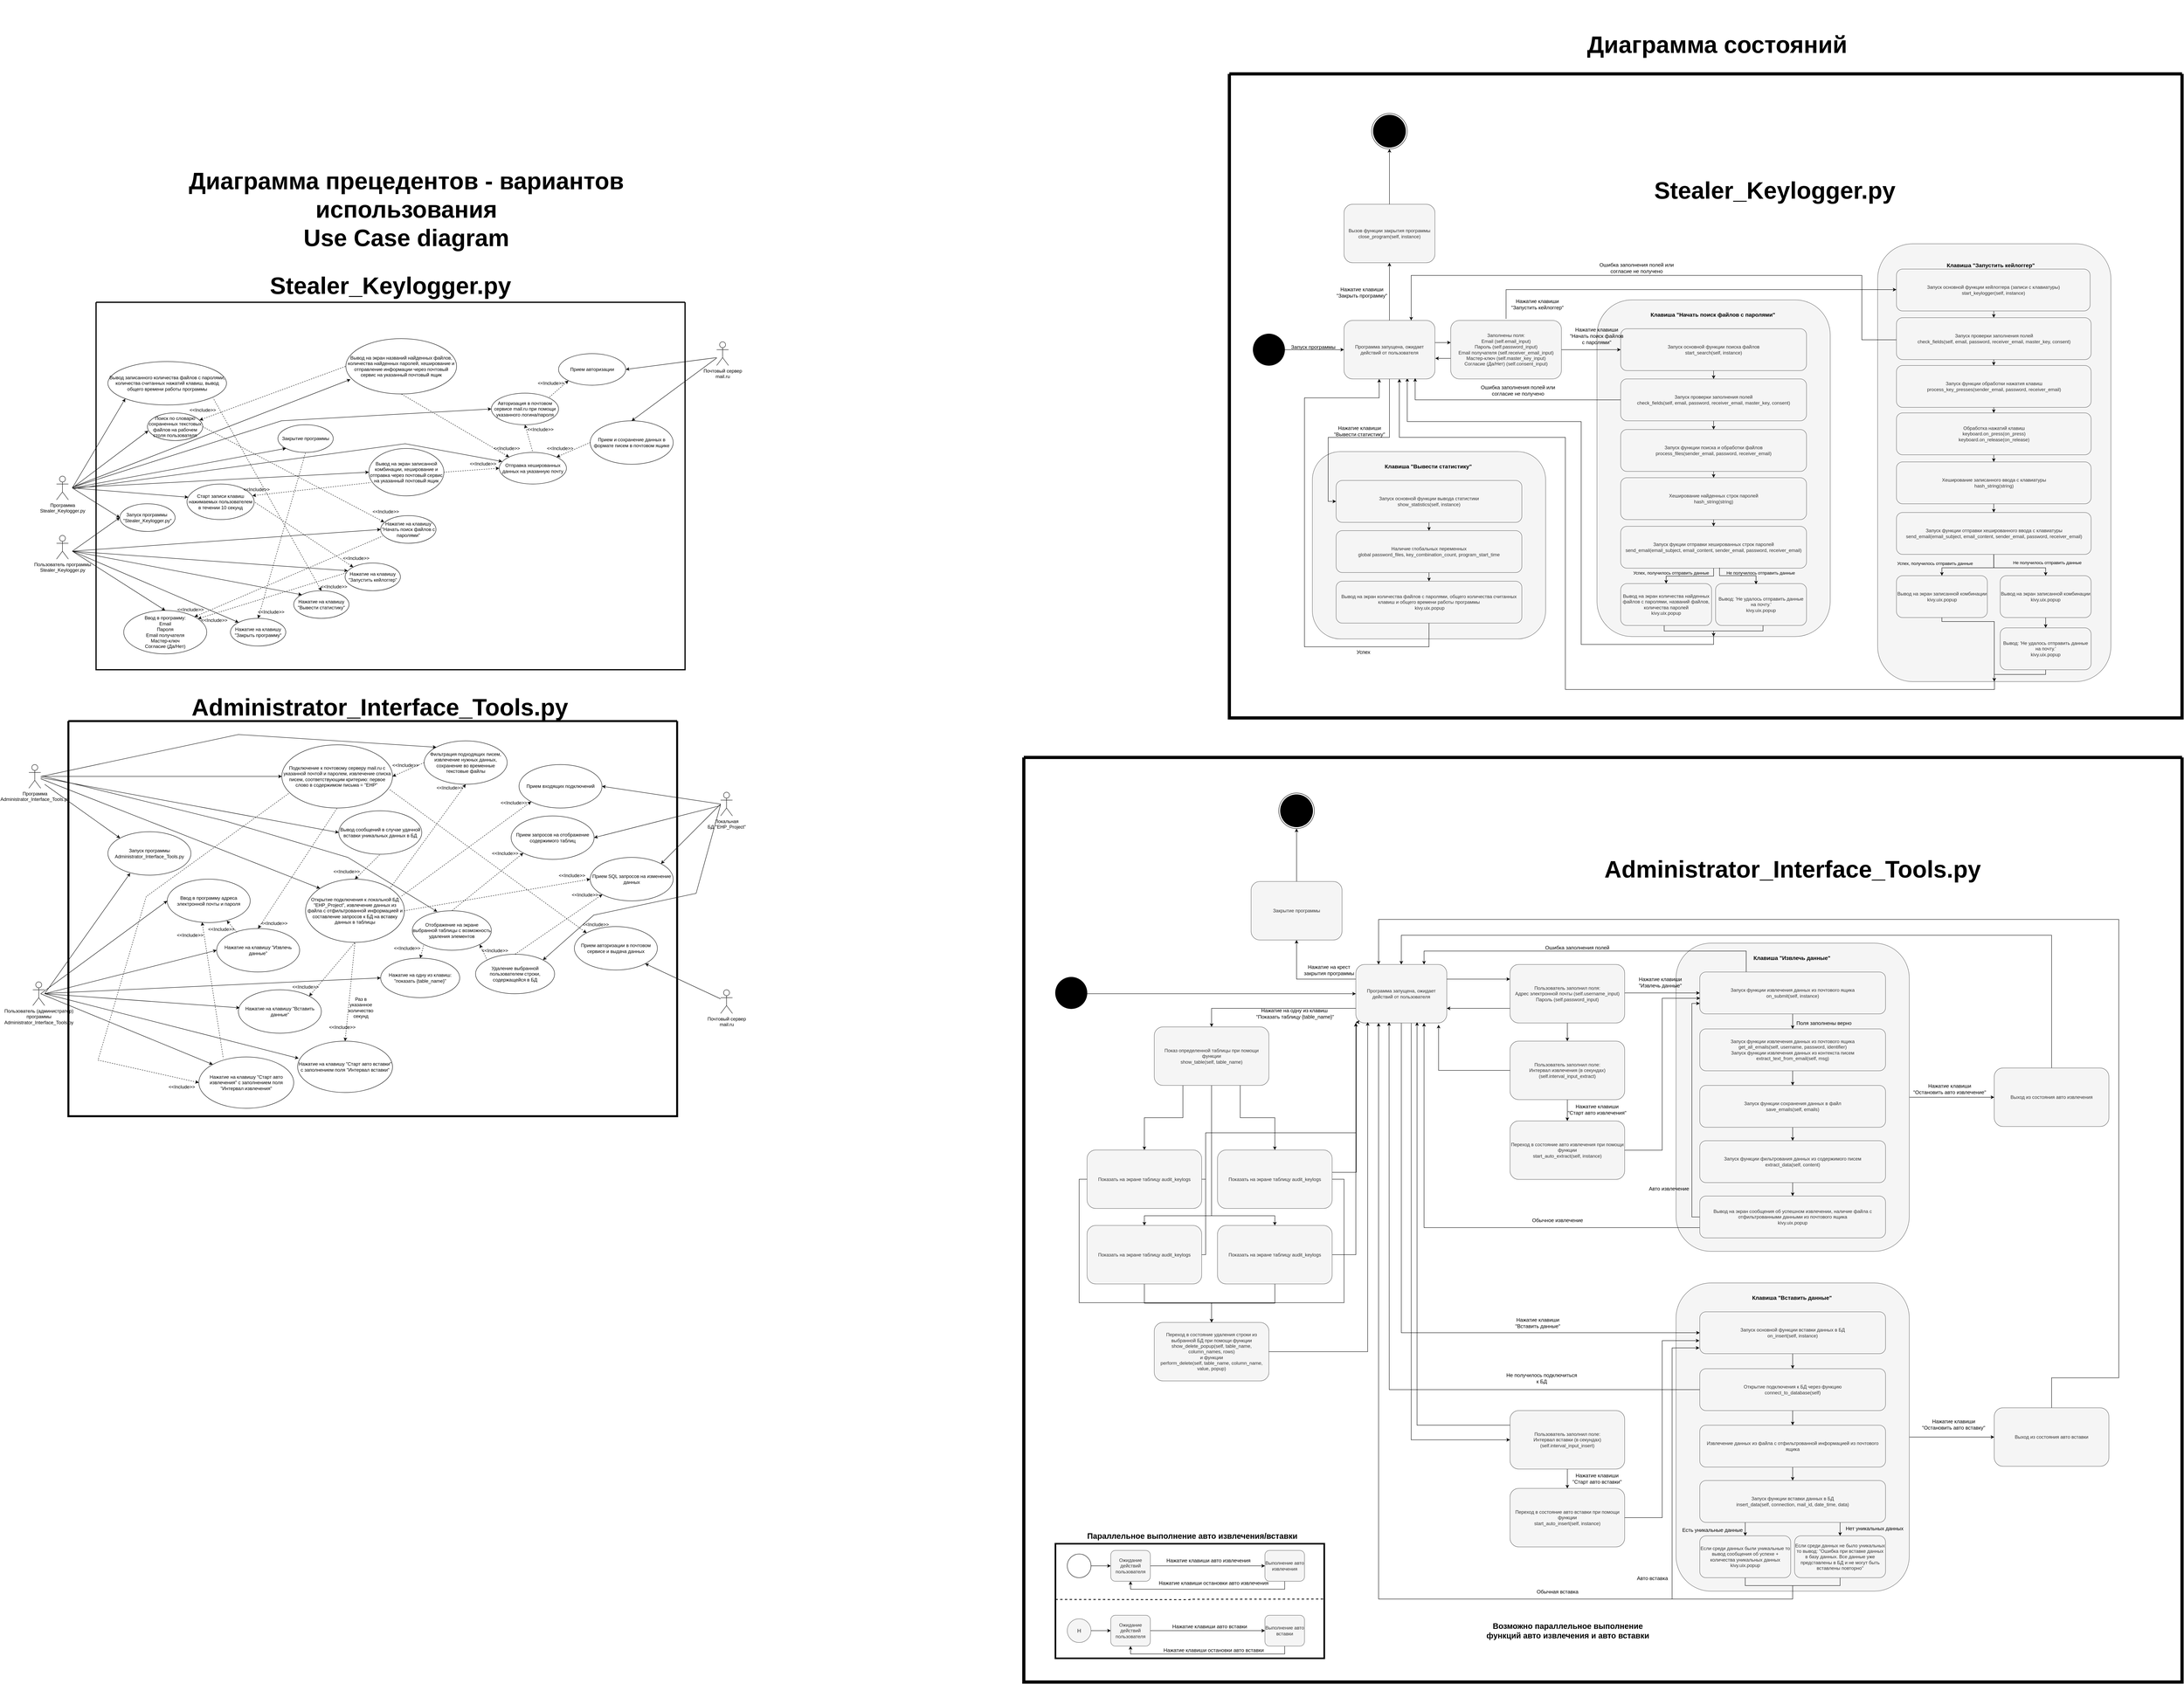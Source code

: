 <mxfile version="22.1.18" type="device">
  <diagram name="Page-1" id="c4acf3e9-155e-7222-9cf6-157b1a14988f">
    <mxGraphModel dx="1750" dy="5729" grid="0" gridSize="10" guides="1" tooltips="1" connect="1" arrows="1" fold="1" page="1" pageScale="1" pageWidth="3300" pageHeight="4681" background="#ffffff" math="0" shadow="0">
      <root>
        <mxCell id="0" />
        <mxCell id="1" parent="0" />
        <mxCell id="h2pJX8yI_DU1FV7DV4wR-715" value="" style="swimlane;startSize=0;fontFamily=Helvetica;fontSize=11;fontColor=default;strokeColor=#000000;strokeWidth=8;" parent="1" vertex="1">
          <mxGeometry x="3140" y="-2710" width="2930" height="2340" as="geometry" />
        </mxCell>
        <mxCell id="h2pJX8yI_DU1FV7DV4wR-662" value="Возможно параллельное выполнение &#xa;функций авто извлечения и авто вставки" style="edgeLabel;align=center;verticalAlign=middle;resizable=0;points=[];labelBackgroundColor=none;fontColor=#000000;fontSize=20;fontStyle=1" parent="h2pJX8yI_DU1FV7DV4wR-715" vertex="1" connectable="0">
          <mxGeometry x="1380" y="2210" as="geometry">
            <mxPoint x="-4" y="-2" as="offset" />
          </mxGeometry>
        </mxCell>
        <mxCell id="h2pJX8yI_DU1FV7DV4wR-620" style="edgeStyle=orthogonalEdgeStyle;shape=connector;rounded=0;orthogonalLoop=1;jettySize=auto;html=1;exitX=0.5;exitY=0;exitDx=0;exitDy=0;entryX=0.25;entryY=0;entryDx=0;entryDy=0;labelBackgroundColor=default;strokeColor=#000000;align=center;verticalAlign=middle;fontFamily=Helvetica;fontSize=11;fontColor=default;endArrow=classic;" parent="1" source="h2pJX8yI_DU1FV7DV4wR-617" target="h2pJX8yI_DU1FV7DV4wR-518" edge="1">
          <mxGeometry relative="1" as="geometry">
            <Array as="points">
              <mxPoint x="5740" y="-1140" />
              <mxPoint x="5910" y="-1140" />
              <mxPoint x="5910" y="-2300" />
              <mxPoint x="4038" y="-2300" />
            </Array>
          </mxGeometry>
        </mxCell>
        <mxCell id="h2pJX8yI_DU1FV7DV4wR-665" value="" style="rounded=0;whiteSpace=wrap;html=1;fontFamily=Helvetica;fontSize=11;fontColor=default;fillColor=none;strokeWidth=4;strokeColor=#000000;" parent="1" vertex="1">
          <mxGeometry x="3220" y="-720" width="680" height="290" as="geometry" />
        </mxCell>
        <mxCell id="h2pJX8yI_DU1FV7DV4wR-618" style="edgeStyle=orthogonalEdgeStyle;shape=connector;rounded=0;orthogonalLoop=1;jettySize=auto;html=1;exitX=1;exitY=0.5;exitDx=0;exitDy=0;entryX=0;entryY=0.5;entryDx=0;entryDy=0;labelBackgroundColor=default;strokeColor=#000000;align=center;verticalAlign=middle;fontFamily=Helvetica;fontSize=11;fontColor=default;endArrow=classic;" parent="1" source="h2pJX8yI_DU1FV7DV4wR-571" target="h2pJX8yI_DU1FV7DV4wR-617" edge="1">
          <mxGeometry relative="1" as="geometry" />
        </mxCell>
        <mxCell id="h2pJX8yI_DU1FV7DV4wR-571" value="" style="rounded=1;whiteSpace=wrap;html=1;fillColor=#f5f5f5;fontColor=#333333;strokeColor=#666666;" parent="1" vertex="1">
          <mxGeometry x="4790" y="-1380" width="590" height="780" as="geometry" />
        </mxCell>
        <mxCell id="h2pJX8yI_DU1FV7DV4wR-565" style="edgeStyle=orthogonalEdgeStyle;shape=connector;rounded=0;orthogonalLoop=1;jettySize=auto;html=1;exitX=1;exitY=0.5;exitDx=0;exitDy=0;entryX=0;entryY=0.5;entryDx=0;entryDy=0;labelBackgroundColor=default;strokeColor=#000000;align=center;verticalAlign=middle;fontFamily=Helvetica;fontSize=11;fontColor=default;endArrow=classic;" parent="1" source="h2pJX8yI_DU1FV7DV4wR-530" target="h2pJX8yI_DU1FV7DV4wR-564" edge="1">
          <mxGeometry relative="1" as="geometry" />
        </mxCell>
        <mxCell id="h2pJX8yI_DU1FV7DV4wR-530" value="" style="rounded=1;whiteSpace=wrap;html=1;fillColor=#f5f5f5;fontColor=#333333;strokeColor=#666666;" parent="1" vertex="1">
          <mxGeometry x="4790" y="-2240" width="590" height="780" as="geometry" />
        </mxCell>
        <mxCell id="h2pJX8yI_DU1FV7DV4wR-479" value="" style="rounded=1;whiteSpace=wrap;html=1;fillColor=#f5f5f5;fontColor=#333333;strokeColor=#666666;" parent="1" vertex="1">
          <mxGeometry x="3870" y="-3484" width="590" height="474" as="geometry" />
        </mxCell>
        <mxCell id="h2pJX8yI_DU1FV7DV4wR-94" style="edgeStyle=orthogonalEdgeStyle;shape=connector;rounded=0;orthogonalLoop=1;jettySize=auto;html=1;exitX=0.5;exitY=1;exitDx=0;exitDy=0;labelBackgroundColor=default;strokeColor=#000000;align=center;verticalAlign=middle;fontFamily=Helvetica;fontSize=11;fontColor=default;endArrow=classic;" parent="1" target="h2pJX8yI_DU1FV7DV4wR-8" edge="1">
          <mxGeometry relative="1" as="geometry">
            <mxPoint x="5595.5" y="-2902" as="sourcePoint" />
            <mxPoint x="4090" y="-3660" as="targetPoint" />
            <Array as="points">
              <mxPoint x="5595" y="-2882" />
              <mxPoint x="4510" y="-2882" />
              <mxPoint x="4510" y="-3520" />
              <mxPoint x="4090" y="-3520" />
            </Array>
          </mxGeometry>
        </mxCell>
        <mxCell id="h2pJX8yI_DU1FV7DV4wR-59" value="" style="rounded=1;whiteSpace=wrap;html=1;fillColor=#f5f5f5;fontColor=#333333;strokeColor=#666666;" parent="1" vertex="1">
          <mxGeometry x="5300" y="-4010" width="590" height="1108" as="geometry" />
        </mxCell>
        <mxCell id="h2pJX8yI_DU1FV7DV4wR-93" style="edgeStyle=orthogonalEdgeStyle;shape=connector;rounded=0;orthogonalLoop=1;jettySize=auto;html=1;exitX=0.5;exitY=1;exitDx=0;exitDy=0;labelBackgroundColor=default;strokeColor=#000000;align=center;verticalAlign=middle;fontFamily=Helvetica;fontSize=11;fontColor=default;endArrow=classic;" parent="1" edge="1">
          <mxGeometry relative="1" as="geometry">
            <mxPoint x="4885" y="-3016" as="sourcePoint" />
            <mxPoint x="4110" y="-3670" as="targetPoint" />
            <Array as="points">
              <mxPoint x="4885" y="-2996" />
              <mxPoint x="4550" y="-2996" />
              <mxPoint x="4550" y="-3560" />
              <mxPoint x="4110" y="-3560" />
            </Array>
          </mxGeometry>
        </mxCell>
        <mxCell id="h2pJX8yI_DU1FV7DV4wR-11" value="" style="rounded=1;whiteSpace=wrap;html=1;fillColor=#f5f5f5;fontColor=#333333;strokeColor=#666666;" parent="1" vertex="1">
          <mxGeometry x="4590" y="-3868" width="590" height="852" as="geometry" />
        </mxCell>
        <mxCell id="nNezM2smtv9QpFxYh_Fv-2" value="&lt;font color=&quot;#000000&quot;&gt;Пользователь программы&lt;br&gt;Stealer_Keylogger.py&lt;/font&gt;" style="shape=umlActor;verticalLabelPosition=bottom;verticalAlign=top;html=1;outlineConnect=0;strokeColor=#000000;" parent="1" vertex="1">
          <mxGeometry x="693" y="-3272" width="30" height="60" as="geometry" />
        </mxCell>
        <mxCell id="nNezM2smtv9QpFxYh_Fv-3" value="" style="endArrow=classic;html=1;rounded=0;strokeColor=#000000;entryX=0;entryY=0.5;entryDx=0;entryDy=0;" parent="1" target="nNezM2smtv9QpFxYh_Fv-4" edge="1">
          <mxGeometry width="50" height="50" relative="1" as="geometry">
            <mxPoint x="733" y="-3232" as="sourcePoint" />
            <mxPoint x="863" y="-3322" as="targetPoint" />
          </mxGeometry>
        </mxCell>
        <mxCell id="nNezM2smtv9QpFxYh_Fv-4" value="&lt;font color=&quot;#000000&quot;&gt;Запуск программы&amp;nbsp;&lt;br&gt;&quot;Stealer_Keylogger.py&quot;&lt;br&gt;&lt;/font&gt;" style="ellipse;whiteSpace=wrap;html=1;fillColor=none;strokeColor=#000000;" parent="1" vertex="1">
          <mxGeometry x="853" y="-3352" width="140" height="70" as="geometry" />
        </mxCell>
        <mxCell id="nNezM2smtv9QpFxYh_Fv-5" value="&lt;font color=&quot;#000000&quot;&gt;Программа&lt;br&gt;Stealer_Keylogger.py&lt;/font&gt;" style="shape=umlActor;verticalLabelPosition=bottom;verticalAlign=top;html=1;outlineConnect=0;strokeColor=#000000;" parent="1" vertex="1">
          <mxGeometry x="693" y="-3422" width="30" height="60" as="geometry" />
        </mxCell>
        <mxCell id="nNezM2smtv9QpFxYh_Fv-7" value="" style="endArrow=classic;html=1;rounded=0;strokeColor=#000000;entryX=0;entryY=0.5;entryDx=0;entryDy=0;" parent="1" target="nNezM2smtv9QpFxYh_Fv-4" edge="1">
          <mxGeometry width="50" height="50" relative="1" as="geometry">
            <mxPoint x="733" y="-3392" as="sourcePoint" />
            <mxPoint x="793" y="-3392" as="targetPoint" />
          </mxGeometry>
        </mxCell>
        <mxCell id="nNezM2smtv9QpFxYh_Fv-14" value="" style="endArrow=classic;html=1;rounded=0;strokeColor=#000000;entryX=0.5;entryY=0;entryDx=0;entryDy=0;" parent="1" target="nNezM2smtv9QpFxYh_Fv-12" edge="1">
          <mxGeometry width="50" height="50" relative="1" as="geometry">
            <mxPoint x="733" y="-3232" as="sourcePoint" />
            <mxPoint x="963" y="-3237" as="targetPoint" />
          </mxGeometry>
        </mxCell>
        <mxCell id="nNezM2smtv9QpFxYh_Fv-17" value="&lt;font color=&quot;#000000&quot;&gt;Нажатие на клавишу&lt;br&gt;&quot;Начать поиск файлов с паролями&quot;&lt;br&gt;&lt;/font&gt;" style="ellipse;whiteSpace=wrap;html=1;fillColor=none;strokeColor=#000000;" parent="1" vertex="1">
          <mxGeometry x="1513" y="-3322" width="140" height="70" as="geometry" />
        </mxCell>
        <mxCell id="nNezM2smtv9QpFxYh_Fv-18" value="" style="endArrow=classic;html=1;rounded=0;strokeColor=#000000;entryX=0;entryY=0.5;entryDx=0;entryDy=0;" parent="1" target="nNezM2smtv9QpFxYh_Fv-17" edge="1">
          <mxGeometry width="50" height="50" relative="1" as="geometry">
            <mxPoint x="733" y="-3232" as="sourcePoint" />
            <mxPoint x="993" y="-3247" as="targetPoint" />
          </mxGeometry>
        </mxCell>
        <mxCell id="nNezM2smtv9QpFxYh_Fv-20" value="&lt;font color=&quot;#000000&quot;&gt;Поиск по словарю сохраненных текстовых файлов на рабочем столя пользователя&lt;br&gt;&lt;/font&gt;" style="ellipse;whiteSpace=wrap;html=1;fillColor=none;strokeColor=#000000;" parent="1" vertex="1">
          <mxGeometry x="923" y="-3582" width="140" height="70" as="geometry" />
        </mxCell>
        <mxCell id="nNezM2smtv9QpFxYh_Fv-22" value="" style="endArrow=classic;html=1;rounded=0;strokeColor=#000000;entryX=0.014;entryY=0.644;entryDx=0;entryDy=0;entryPerimeter=0;" parent="1" target="nNezM2smtv9QpFxYh_Fv-20" edge="1">
          <mxGeometry width="50" height="50" relative="1" as="geometry">
            <mxPoint x="733" y="-3392" as="sourcePoint" />
            <mxPoint x="994" y="-3290" as="targetPoint" />
          </mxGeometry>
        </mxCell>
        <mxCell id="nNezM2smtv9QpFxYh_Fv-28" value="&lt;font color=&quot;#000000&quot;&gt;Нажатие на клавишу&lt;br&gt;&quot;Запустить кейлоггер&quot;&lt;br&gt;&lt;/font&gt;" style="ellipse;whiteSpace=wrap;html=1;fillColor=none;strokeColor=#000000;" parent="1" vertex="1">
          <mxGeometry x="1423" y="-3202" width="140" height="70" as="geometry" />
        </mxCell>
        <mxCell id="nNezM2smtv9QpFxYh_Fv-29" value="" style="endArrow=classic;html=1;rounded=0;strokeColor=#000000;entryX=0.049;entryY=0.278;entryDx=0;entryDy=0;entryPerimeter=0;" parent="1" target="nNezM2smtv9QpFxYh_Fv-28" edge="1">
          <mxGeometry width="50" height="50" relative="1" as="geometry">
            <mxPoint x="733" y="-3232" as="sourcePoint" />
            <mxPoint x="1553" y="-3157" as="targetPoint" />
          </mxGeometry>
        </mxCell>
        <mxCell id="nNezM2smtv9QpFxYh_Fv-30" value="&lt;font color=&quot;#000000&quot;&gt;Старт записи клавиш нажимаемых пользователем в течении 10 секунд&lt;br&gt;&lt;/font&gt;" style="ellipse;whiteSpace=wrap;html=1;fillColor=none;strokeColor=#000000;" parent="1" vertex="1">
          <mxGeometry x="1023" y="-3402" width="170" height="90" as="geometry" />
        </mxCell>
        <mxCell id="nNezM2smtv9QpFxYh_Fv-32" value="" style="endArrow=classic;html=1;rounded=0;strokeColor=#000000;entryX=0.018;entryY=0.371;entryDx=0;entryDy=0;entryPerimeter=0;" parent="1" target="nNezM2smtv9QpFxYh_Fv-30" edge="1">
          <mxGeometry width="50" height="50" relative="1" as="geometry">
            <mxPoint x="733" y="-3392" as="sourcePoint" />
            <mxPoint x="1363" y="-3462" as="targetPoint" />
          </mxGeometry>
        </mxCell>
        <mxCell id="nNezM2smtv9QpFxYh_Fv-33" value="&lt;font color=&quot;#000000&quot;&gt;Вывод на экран записанной комбинации, хеширование и отправка через почтовый сервис на указанный почтовый ящик&lt;br&gt;&lt;/font&gt;" style="ellipse;whiteSpace=wrap;html=1;fillColor=none;strokeColor=#000000;" parent="1" vertex="1">
          <mxGeometry x="1483" y="-3492" width="190" height="120" as="geometry" />
        </mxCell>
        <mxCell id="nNezM2smtv9QpFxYh_Fv-36" value="&lt;font color=&quot;#000000&quot;&gt;Нажатие на клавишу&lt;br&gt;&quot;Вывести статистику&quot;&lt;br&gt;&lt;/font&gt;" style="ellipse;whiteSpace=wrap;html=1;fillColor=none;strokeColor=#000000;" parent="1" vertex="1">
          <mxGeometry x="1293" y="-3132" width="140" height="70" as="geometry" />
        </mxCell>
        <mxCell id="nNezM2smtv9QpFxYh_Fv-37" value="" style="endArrow=classic;html=1;rounded=0;strokeColor=#000000;entryX=0;entryY=0;entryDx=0;entryDy=0;" parent="1" target="nNezM2smtv9QpFxYh_Fv-36" edge="1">
          <mxGeometry width="50" height="50" relative="1" as="geometry">
            <mxPoint x="733" y="-3232" as="sourcePoint" />
            <mxPoint x="1460" y="-3093" as="targetPoint" />
          </mxGeometry>
        </mxCell>
        <mxCell id="nNezM2smtv9QpFxYh_Fv-39" value="&lt;font color=&quot;#000000&quot;&gt;Вывод записанного количества файлов с паролями, количества считанных нажатий клавиш, вывод общего времени работы программы&lt;br&gt;&lt;/font&gt;" style="ellipse;whiteSpace=wrap;html=1;fillColor=none;strokeColor=#000000;" parent="1" vertex="1">
          <mxGeometry x="823" y="-3712" width="300" height="110" as="geometry" />
        </mxCell>
        <mxCell id="nNezM2smtv9QpFxYh_Fv-40" value="" style="endArrow=classic;html=1;rounded=0;strokeColor=#000000;entryX=0;entryY=1;entryDx=0;entryDy=0;" parent="1" target="nNezM2smtv9QpFxYh_Fv-39" edge="1">
          <mxGeometry width="50" height="50" relative="1" as="geometry">
            <mxPoint x="733" y="-3392" as="sourcePoint" />
            <mxPoint x="1052" y="-3722" as="targetPoint" />
          </mxGeometry>
        </mxCell>
        <mxCell id="nNezM2smtv9QpFxYh_Fv-42" value="&lt;font color=&quot;#000000&quot;&gt;Нажатие на клавишу&lt;br&gt;&quot;Закрыть программу&quot;&lt;br&gt;&lt;/font&gt;" style="ellipse;whiteSpace=wrap;html=1;fillColor=none;strokeColor=#000000;" parent="1" vertex="1">
          <mxGeometry x="1133" y="-3062" width="140" height="70" as="geometry" />
        </mxCell>
        <mxCell id="nNezM2smtv9QpFxYh_Fv-43" value="" style="endArrow=classic;html=1;rounded=0;strokeColor=#000000;entryX=0;entryY=0;entryDx=0;entryDy=0;" parent="1" target="nNezM2smtv9QpFxYh_Fv-42" edge="1">
          <mxGeometry width="50" height="50" relative="1" as="geometry">
            <mxPoint x="733" y="-3232" as="sourcePoint" />
            <mxPoint x="1494" y="-3002" as="targetPoint" />
          </mxGeometry>
        </mxCell>
        <mxCell id="nNezM2smtv9QpFxYh_Fv-45" value="&lt;font color=&quot;#000000&quot;&gt;Закрытие программы&lt;br&gt;&lt;/font&gt;" style="ellipse;whiteSpace=wrap;html=1;fillColor=none;strokeColor=#000000;" parent="1" vertex="1">
          <mxGeometry x="1253" y="-3552" width="140" height="70" as="geometry" />
        </mxCell>
        <mxCell id="nNezM2smtv9QpFxYh_Fv-46" value="" style="endArrow=classic;html=1;rounded=0;strokeColor=#000000;entryX=0;entryY=1;entryDx=0;entryDy=0;" parent="1" target="nNezM2smtv9QpFxYh_Fv-45" edge="1">
          <mxGeometry width="50" height="50" relative="1" as="geometry">
            <mxPoint x="733" y="-3392" as="sourcePoint" />
            <mxPoint x="987" y="-3768" as="targetPoint" />
          </mxGeometry>
        </mxCell>
        <mxCell id="nNezM2smtv9QpFxYh_Fv-48" value="" style="endArrow=none;html=1;rounded=0;strokeColor=#000000;entryX=0;entryY=0.5;entryDx=0;entryDy=0;exitX=0.942;exitY=0.26;exitDx=0;exitDy=0;dashed=1;targetPerimeterSpacing=0;startArrow=classic;startFill=1;exitPerimeter=0;" parent="1" source="nNezM2smtv9QpFxYh_Fv-20" target="nNezM2smtv9QpFxYh_Fv-24" edge="1">
          <mxGeometry width="50" height="50" relative="1" as="geometry">
            <mxPoint x="1223" y="-3602" as="sourcePoint" />
            <mxPoint x="1893" y="-3822" as="targetPoint" />
          </mxGeometry>
        </mxCell>
        <mxCell id="nNezM2smtv9QpFxYh_Fv-49" value="" style="endArrow=none;html=1;rounded=0;strokeColor=#000000;exitX=0.974;exitY=0.328;exitDx=0;exitDy=0;dashed=1;targetPerimeterSpacing=0;startArrow=classic;startFill=1;exitPerimeter=0;entryX=0.029;entryY=0.719;entryDx=0;entryDy=0;entryPerimeter=0;" parent="1" source="nNezM2smtv9QpFxYh_Fv-30" edge="1" target="nNezM2smtv9QpFxYh_Fv-33">
          <mxGeometry width="50" height="50" relative="1" as="geometry">
            <mxPoint x="1383" y="-3362" as="sourcePoint" />
            <mxPoint x="1483" y="-3442" as="targetPoint" />
          </mxGeometry>
        </mxCell>
        <mxCell id="nNezM2smtv9QpFxYh_Fv-52" value="&lt;font color=&quot;#000000&quot; style=&quot;font-size: 60px;&quot;&gt;Stealer_Keylogger.py&lt;/font&gt;" style="text;html=1;strokeColor=none;fillColor=none;align=center;verticalAlign=middle;whiteSpace=wrap;rounded=0;fontSize=60;fontStyle=1" parent="1" vertex="1">
          <mxGeometry x="1508" y="-3929" width="60" height="50" as="geometry" />
        </mxCell>
        <mxCell id="nNezM2smtv9QpFxYh_Fv-57" value="&lt;font color=&quot;#000000&quot;&gt;Почтовый сервер&lt;br&gt;mail.ru&lt;/font&gt;" style="shape=umlActor;verticalLabelPosition=bottom;verticalAlign=top;html=1;outlineConnect=0;strokeColor=#000000;" parent="1" vertex="1">
          <mxGeometry x="2363" y="-3762" width="30" height="60" as="geometry" />
        </mxCell>
        <mxCell id="nNezM2smtv9QpFxYh_Fv-60" value="&lt;font color=&quot;#000000&quot;&gt;Авторизация в почтовом сервисе mail.ru при помощи указанного логина/пароля&lt;br&gt;&lt;/font&gt;" style="ellipse;whiteSpace=wrap;html=1;fillColor=none;strokeColor=#000000;" parent="1" vertex="1">
          <mxGeometry x="1793" y="-3632" width="170" height="80" as="geometry" />
        </mxCell>
        <mxCell id="nNezM2smtv9QpFxYh_Fv-67" value="&lt;font color=&quot;#000000&quot;&gt;Отправка хешированных данных на указанную почту&lt;br&gt;&lt;/font&gt;" style="ellipse;whiteSpace=wrap;html=1;fillColor=none;strokeColor=#000000;" parent="1" vertex="1">
          <mxGeometry x="1813" y="-3482" width="170" height="80" as="geometry" />
        </mxCell>
        <mxCell id="nNezM2smtv9QpFxYh_Fv-73" value="&lt;font color=&quot;#000000&quot;&gt;Прием и сохранение данных в формате писем в почтовом ящике&lt;br&gt;&lt;/font&gt;" style="ellipse;whiteSpace=wrap;html=1;fillColor=none;strokeColor=#000000;" parent="1" vertex="1">
          <mxGeometry x="2043" y="-3562" width="210" height="110" as="geometry" />
        </mxCell>
        <mxCell id="nNezM2smtv9QpFxYh_Fv-74" value="" style="endArrow=classic;html=1;rounded=0;strokeColor=#000000;entryX=0.5;entryY=0;entryDx=0;entryDy=0;" parent="1" source="nNezM2smtv9QpFxYh_Fv-57" target="nNezM2smtv9QpFxYh_Fv-73" edge="1">
          <mxGeometry width="50" height="50" relative="1" as="geometry">
            <mxPoint x="2213" y="-3702" as="sourcePoint" />
            <mxPoint x="2028" y="-3530" as="targetPoint" />
          </mxGeometry>
        </mxCell>
        <mxCell id="nNezM2smtv9QpFxYh_Fv-76" value="" style="endArrow=none;html=1;rounded=0;strokeColor=#000000;exitX=0.064;exitY=0.234;exitDx=0;exitDy=0;entryX=1;entryY=0.5;entryDx=0;entryDy=0;exitPerimeter=0;dashed=1;targetPerimeterSpacing=0;startArrow=classic;startFill=1;" parent="1" source="nNezM2smtv9QpFxYh_Fv-17" target="nNezM2smtv9QpFxYh_Fv-20" edge="1">
          <mxGeometry width="50" height="50" relative="1" as="geometry">
            <mxPoint x="1403" y="-3352" as="sourcePoint" />
            <mxPoint x="1693" y="-3437" as="targetPoint" />
          </mxGeometry>
        </mxCell>
        <mxCell id="nNezM2smtv9QpFxYh_Fv-79" value="" style="endArrow=none;html=1;rounded=0;strokeColor=#000000;entryX=0.887;entryY=0.838;entryDx=0;entryDy=0;entryPerimeter=0;dashed=1;targetPerimeterSpacing=0;startArrow=classic;startFill=1;exitX=0.5;exitY=0;exitDx=0;exitDy=0;" parent="1" source="nNezM2smtv9QpFxYh_Fv-36" target="nNezM2smtv9QpFxYh_Fv-39" edge="1">
          <mxGeometry width="50" height="50" relative="1" as="geometry">
            <mxPoint x="1293" y="-3097" as="sourcePoint" />
            <mxPoint x="1477" y="-3368" as="targetPoint" />
          </mxGeometry>
        </mxCell>
        <mxCell id="nNezM2smtv9QpFxYh_Fv-80" value="" style="endArrow=none;html=1;rounded=0;strokeColor=#000000;exitX=0;exitY=0;exitDx=0;exitDy=0;entryX=1;entryY=0.5;entryDx=0;entryDy=0;dashed=1;targetPerimeterSpacing=0;startArrow=classic;startFill=1;" parent="1" source="nNezM2smtv9QpFxYh_Fv-28" target="nNezM2smtv9QpFxYh_Fv-30" edge="1">
          <mxGeometry width="50" height="50" relative="1" as="geometry">
            <mxPoint x="1373" y="-3322" as="sourcePoint" />
            <mxPoint x="1663" y="-3407" as="targetPoint" />
          </mxGeometry>
        </mxCell>
        <mxCell id="nNezM2smtv9QpFxYh_Fv-81" value="&lt;font color=&quot;#000000&quot;&gt;Прием авторизации&lt;br&gt;&lt;/font&gt;" style="ellipse;whiteSpace=wrap;html=1;fillColor=none;strokeColor=#000000;" parent="1" vertex="1">
          <mxGeometry x="1963" y="-3732" width="170" height="80" as="geometry" />
        </mxCell>
        <mxCell id="nNezM2smtv9QpFxYh_Fv-82" value="" style="endArrow=classic;html=1;rounded=0;strokeColor=#000000;entryX=1;entryY=0.5;entryDx=0;entryDy=0;" parent="1" target="nNezM2smtv9QpFxYh_Fv-81" edge="1">
          <mxGeometry width="50" height="50" relative="1" as="geometry">
            <mxPoint x="2363" y="-3722" as="sourcePoint" />
            <mxPoint x="2108" y="-3582" as="targetPoint" />
          </mxGeometry>
        </mxCell>
        <mxCell id="nNezM2smtv9QpFxYh_Fv-87" value="" style="swimlane;startSize=0;fillColor=none;strokeColor=#000000;strokeWidth=3;" parent="1" vertex="1">
          <mxGeometry x="793" y="-3862" width="1490" height="930" as="geometry">
            <mxRectangle x="180" y="-380" width="50" height="40" as="alternateBounds" />
          </mxGeometry>
        </mxCell>
        <mxCell id="nNezM2smtv9QpFxYh_Fv-12" value="&lt;font color=&quot;#000000&quot;&gt;Ввод в программу:&lt;br&gt;Email&lt;br&gt;Пароля&lt;br&gt;Email получателя&lt;br&gt;Мастер-ключ&lt;br&gt;Согласие (Да/Нет)&lt;br&gt;&lt;/font&gt;" style="ellipse;whiteSpace=wrap;html=1;fillColor=none;strokeColor=#000000;" parent="nNezM2smtv9QpFxYh_Fv-87" vertex="1">
          <mxGeometry x="70" y="780" width="210" height="110" as="geometry" />
        </mxCell>
        <mxCell id="g23-9oAfUbAAUktKlpSh-20" value="&lt;&lt;Include&gt;&gt;" style="text;strokeColor=none;fillColor=none;align=center;verticalAlign=middle;whiteSpace=wrap;rounded=0;" parent="nNezM2smtv9QpFxYh_Fv-87" vertex="1">
          <mxGeometry x="572" y="705" width="60" height="30" as="geometry" />
        </mxCell>
        <mxCell id="g23-9oAfUbAAUktKlpSh-21" value="&lt;&lt;Include&gt;&gt;" style="text;strokeColor=none;fillColor=none;align=center;verticalAlign=middle;whiteSpace=wrap;rounded=0;" parent="nNezM2smtv9QpFxYh_Fv-87" vertex="1">
          <mxGeometry x="269" y="790" width="60" height="30" as="geometry" />
        </mxCell>
        <mxCell id="g23-9oAfUbAAUktKlpSh-22" value="&lt;&lt;Include&gt;&gt;" style="text;strokeColor=none;fillColor=none;align=center;verticalAlign=middle;whiteSpace=wrap;rounded=0;" parent="nNezM2smtv9QpFxYh_Fv-87" vertex="1">
          <mxGeometry x="209" y="763" width="60" height="30" as="geometry" />
        </mxCell>
        <mxCell id="g23-9oAfUbAAUktKlpSh-23" value="&lt;&lt;Include&gt;&gt;" style="text;strokeColor=none;fillColor=none;align=center;verticalAlign=middle;whiteSpace=wrap;rounded=0;" parent="nNezM2smtv9QpFxYh_Fv-87" vertex="1">
          <mxGeometry x="376" y="459" width="60" height="30" as="geometry" />
        </mxCell>
        <mxCell id="g23-9oAfUbAAUktKlpSh-24" value="&lt;&lt;Include&gt;&gt;" style="text;strokeColor=none;fillColor=none;align=center;verticalAlign=middle;whiteSpace=wrap;rounded=0;" parent="nNezM2smtv9QpFxYh_Fv-87" vertex="1">
          <mxGeometry x="703" y="515" width="60" height="30" as="geometry" />
        </mxCell>
        <mxCell id="g23-9oAfUbAAUktKlpSh-26" value="&lt;&lt;Include&gt;&gt;" style="text;strokeColor=none;fillColor=none;align=center;verticalAlign=middle;whiteSpace=wrap;rounded=0;" parent="nNezM2smtv9QpFxYh_Fv-87" vertex="1">
          <mxGeometry x="1009" y="355" width="60" height="30" as="geometry" />
        </mxCell>
        <mxCell id="g23-9oAfUbAAUktKlpSh-27" value="&lt;&lt;Include&gt;&gt;" style="text;strokeColor=none;fillColor=none;align=center;verticalAlign=middle;whiteSpace=wrap;rounded=0;" parent="nNezM2smtv9QpFxYh_Fv-87" vertex="1">
          <mxGeometry x="1121" y="190" width="60" height="30" as="geometry" />
        </mxCell>
        <mxCell id="g23-9oAfUbAAUktKlpSh-28" value="&lt;&lt;Include&gt;&gt;" style="text;strokeColor=none;fillColor=none;align=center;verticalAlign=middle;whiteSpace=wrap;rounded=0;" parent="nNezM2smtv9QpFxYh_Fv-87" vertex="1">
          <mxGeometry x="1144" y="355" width="60" height="30" as="geometry" />
        </mxCell>
        <mxCell id="g23-9oAfUbAAUktKlpSh-29" value="&lt;&lt;Include&gt;&gt;" style="text;strokeColor=none;fillColor=none;align=center;verticalAlign=middle;whiteSpace=wrap;rounded=0;" parent="nNezM2smtv9QpFxYh_Fv-87" vertex="1">
          <mxGeometry x="1094" y="307" width="60" height="30" as="geometry" />
        </mxCell>
        <mxCell id="g23-9oAfUbAAUktKlpSh-31" value="&lt;&lt;Include&gt;&gt;" style="text;strokeColor=none;fillColor=none;align=center;verticalAlign=middle;whiteSpace=wrap;rounded=0;" parent="nNezM2smtv9QpFxYh_Fv-87" vertex="1">
          <mxGeometry x="949" y="394" width="60" height="30" as="geometry" />
        </mxCell>
        <mxCell id="g23-9oAfUbAAUktKlpSh-32" value="&lt;&lt;Include&gt;&gt;" style="text;strokeColor=none;fillColor=none;align=center;verticalAlign=middle;whiteSpace=wrap;rounded=0;" parent="nNezM2smtv9QpFxYh_Fv-87" vertex="1">
          <mxGeometry x="240" y="258" width="60" height="30" as="geometry" />
        </mxCell>
        <mxCell id="2q_ICAlqNcIGxRTYEF7u-5" value="&lt;&lt;Include&gt;&gt;" style="text;strokeColor=none;fillColor=none;align=center;verticalAlign=middle;whiteSpace=wrap;rounded=0;" parent="nNezM2smtv9QpFxYh_Fv-87" vertex="1">
          <mxGeometry x="413" y="769" width="60" height="30" as="geometry" />
        </mxCell>
        <mxCell id="nNezM2smtv9QpFxYh_Fv-24" value="&lt;font color=&quot;#000000&quot;&gt;Вывод на экран названий найденных файлов, количества найденных паролей, хеширование и отправление информации через почтовый сервис на указанный почтовый ящик&lt;br&gt;&lt;/font&gt;" style="ellipse;whiteSpace=wrap;html=1;fillColor=none;strokeColor=#000000;" parent="nNezM2smtv9QpFxYh_Fv-87" vertex="1">
          <mxGeometry x="632" y="92" width="280" height="140" as="geometry" />
        </mxCell>
        <mxCell id="2q_ICAlqNcIGxRTYEF7u-10" value="&lt;&lt;Include&gt;&gt;" style="text;strokeColor=none;fillColor=none;align=center;verticalAlign=middle;whiteSpace=wrap;rounded=0;" parent="nNezM2smtv9QpFxYh_Fv-87" vertex="1">
          <mxGeometry x="628" y="633" width="60" height="30" as="geometry" />
        </mxCell>
        <mxCell id="nNezM2smtv9QpFxYh_Fv-89" value="&lt;font color=&quot;#000000&quot;&gt;Почтовый сервер&lt;br&gt;mail.ru&lt;br&gt;&lt;/font&gt;" style="shape=umlActor;verticalLabelPosition=bottom;verticalAlign=top;html=1;outlineConnect=0;strokeColor=#000000;" parent="1" vertex="1">
          <mxGeometry x="2373" y="-2122" width="30" height="60" as="geometry" />
        </mxCell>
        <mxCell id="nNezM2smtv9QpFxYh_Fv-91" value="&lt;font color=&quot;#000000&quot;&gt;Локальная &lt;br&gt;БД &quot;EHP_Project&quot;&lt;br&gt;&lt;/font&gt;" style="shape=umlActor;verticalLabelPosition=bottom;verticalAlign=top;html=1;outlineConnect=0;strokeColor=#000000;" parent="1" vertex="1">
          <mxGeometry x="2373" y="-2622" width="30" height="60" as="geometry" />
        </mxCell>
        <mxCell id="nNezM2smtv9QpFxYh_Fv-97" value="" style="endArrow=classic;html=1;rounded=0;strokeColor=#000000;entryX=0;entryY=0;entryDx=0;entryDy=0;" parent="1" target="nNezM2smtv9QpFxYh_Fv-96" edge="1">
          <mxGeometry width="50" height="50" relative="1" as="geometry">
            <mxPoint x="663" y="-2642" as="sourcePoint" />
            <mxPoint x="1038" y="-2362" as="targetPoint" />
          </mxGeometry>
        </mxCell>
        <mxCell id="nNezM2smtv9QpFxYh_Fv-98" value="" style="endArrow=classic;html=1;rounded=0;strokeColor=#000000;entryX=0.268;entryY=0.953;entryDx=0;entryDy=0;entryPerimeter=0;" parent="1" target="nNezM2smtv9QpFxYh_Fv-96" edge="1">
          <mxGeometry width="50" height="50" relative="1" as="geometry">
            <mxPoint x="663" y="-2112" as="sourcePoint" />
            <mxPoint x="1054" y="-2204" as="targetPoint" />
          </mxGeometry>
        </mxCell>
        <mxCell id="nNezM2smtv9QpFxYh_Fv-100" value="&lt;font color=&quot;#000000&quot;&gt;Ввод в программу адреса электронной почты и пароля&lt;br&gt;&lt;/font&gt;" style="ellipse;whiteSpace=wrap;html=1;fillColor=none;strokeColor=#000000;" parent="1" vertex="1">
          <mxGeometry x="973" y="-2402" width="210" height="110" as="geometry" />
        </mxCell>
        <mxCell id="nNezM2smtv9QpFxYh_Fv-103" value="" style="endArrow=classic;html=1;rounded=0;strokeColor=#000000;" parent="1" edge="1">
          <mxGeometry width="50" height="50" relative="1" as="geometry">
            <mxPoint x="653" y="-2112" as="sourcePoint" />
            <mxPoint x="973" y="-2347" as="targetPoint" />
          </mxGeometry>
        </mxCell>
        <mxCell id="nNezM2smtv9QpFxYh_Fv-105" value="&lt;font color=&quot;#000000&quot;&gt;Нажатие на клавишу &quot;Извлечь данные&quot;&lt;br&gt;&lt;/font&gt;" style="ellipse;whiteSpace=wrap;html=1;fillColor=none;strokeColor=#000000;" parent="1" vertex="1">
          <mxGeometry x="1098" y="-2277" width="210" height="110" as="geometry" />
        </mxCell>
        <mxCell id="nNezM2smtv9QpFxYh_Fv-107" value="" style="endArrow=classic;html=1;rounded=0;strokeColor=#000000;entryX=0;entryY=0.5;entryDx=0;entryDy=0;" parent="1" target="nNezM2smtv9QpFxYh_Fv-105" edge="1">
          <mxGeometry width="50" height="50" relative="1" as="geometry">
            <mxPoint x="663" y="-2112" as="sourcePoint" />
            <mxPoint x="1203" y="-2337" as="targetPoint" />
          </mxGeometry>
        </mxCell>
        <mxCell id="nNezM2smtv9QpFxYh_Fv-110" value="" style="endArrow=classic;html=1;rounded=0;strokeColor=#000000;entryX=1;entryY=1;entryDx=0;entryDy=0;" parent="1" source="nNezM2smtv9QpFxYh_Fv-89" target="nNezM2smtv9QpFxYh_Fv-109" edge="1">
          <mxGeometry width="50" height="50" relative="1" as="geometry">
            <mxPoint x="1973" y="-2192" as="sourcePoint" />
            <mxPoint x="1929" y="-2086" as="targetPoint" />
          </mxGeometry>
        </mxCell>
        <mxCell id="nNezM2smtv9QpFxYh_Fv-111" value="&lt;font color=&quot;#000000&quot;&gt;Подключение к почтовому серверу mail.ru с указанной почтой и паролем, извлечение списка писем, соответствующим критерию: первое слово в содержимом письма = &quot;EHP&quot;&amp;nbsp;&lt;br&gt;&lt;/font&gt;" style="ellipse;whiteSpace=wrap;html=1;fillColor=none;strokeColor=#000000;" parent="1" vertex="1">
          <mxGeometry x="1263" y="-2742" width="280" height="160" as="geometry" />
        </mxCell>
        <mxCell id="nNezM2smtv9QpFxYh_Fv-113" value="" style="endArrow=none;html=1;rounded=0;strokeColor=#000000;entryX=0.5;entryY=1;entryDx=0;entryDy=0;exitX=0.5;exitY=0;exitDx=0;exitDy=0;dashed=1;targetPerimeterSpacing=0;startArrow=classic;startFill=1;" parent="1" source="nNezM2smtv9QpFxYh_Fv-105" target="nNezM2smtv9QpFxYh_Fv-111" edge="1">
          <mxGeometry width="50" height="50" relative="1" as="geometry">
            <mxPoint x="1273" y="-2212" as="sourcePoint" />
            <mxPoint x="1593" y="-2227" as="targetPoint" />
          </mxGeometry>
        </mxCell>
        <mxCell id="nNezM2smtv9QpFxYh_Fv-114" value="" style="endArrow=classic;html=1;rounded=0;strokeColor=#000000;entryX=0;entryY=0.5;entryDx=0;entryDy=0;" parent="1" source="nNezM2smtv9QpFxYh_Fv-55" target="nNezM2smtv9QpFxYh_Fv-111" edge="1">
          <mxGeometry width="50" height="50" relative="1" as="geometry">
            <mxPoint x="923" y="-2622" as="sourcePoint" />
            <mxPoint x="1114" y="-2883" as="targetPoint" />
          </mxGeometry>
        </mxCell>
        <mxCell id="nNezM2smtv9QpFxYh_Fv-117" value="&lt;font color=&quot;#000000&quot;&gt;Фильтрация подходящих писем, извлечение нужных данных, сохранение во временные текстовые файлы&lt;br&gt;&lt;/font&gt;" style="ellipse;whiteSpace=wrap;html=1;fillColor=none;strokeColor=#000000;" parent="1" vertex="1">
          <mxGeometry x="1623" y="-2752" width="210" height="110" as="geometry" />
        </mxCell>
        <mxCell id="nNezM2smtv9QpFxYh_Fv-118" value="" style="endArrow=none;html=1;rounded=0;strokeColor=#000000;entryX=0;entryY=0.5;entryDx=0;entryDy=0;exitX=1;exitY=0.5;exitDx=0;exitDy=0;dashed=1;targetPerimeterSpacing=0;startArrow=classic;startFill=1;" parent="1" source="nNezM2smtv9QpFxYh_Fv-111" target="nNezM2smtv9QpFxYh_Fv-117" edge="1">
          <mxGeometry width="50" height="50" relative="1" as="geometry">
            <mxPoint x="1543" y="-2572" as="sourcePoint" />
            <mxPoint x="1694" y="-2888" as="targetPoint" />
          </mxGeometry>
        </mxCell>
        <mxCell id="nNezM2smtv9QpFxYh_Fv-119" value="&lt;font color=&quot;#000000&quot;&gt;Нажатие на клавишу &quot;Вставить данные&quot;&lt;br&gt;&lt;/font&gt;" style="ellipse;whiteSpace=wrap;html=1;fillColor=none;strokeColor=#000000;" parent="1" vertex="1">
          <mxGeometry x="1153" y="-2122" width="210" height="110" as="geometry" />
        </mxCell>
        <mxCell id="nNezM2smtv9QpFxYh_Fv-120" value="" style="endArrow=classic;html=1;rounded=0;strokeColor=#000000;entryX=0.016;entryY=0.415;entryDx=0;entryDy=0;entryPerimeter=0;" parent="1" target="nNezM2smtv9QpFxYh_Fv-119" edge="1">
          <mxGeometry width="50" height="50" relative="1" as="geometry">
            <mxPoint x="663" y="-2112" as="sourcePoint" />
            <mxPoint x="1343" y="-2207" as="targetPoint" />
          </mxGeometry>
        </mxCell>
        <mxCell id="nNezM2smtv9QpFxYh_Fv-122" value="&lt;font color=&quot;#000000&quot;&gt;Прием входящих подключений&lt;br&gt;&lt;/font&gt;" style="ellipse;whiteSpace=wrap;html=1;fillColor=none;strokeColor=#000000;" parent="1" vertex="1">
          <mxGeometry x="1863" y="-2692" width="210" height="110" as="geometry" />
        </mxCell>
        <mxCell id="nNezM2smtv9QpFxYh_Fv-123" value="" style="endArrow=classic;html=1;rounded=0;strokeColor=#000000;entryX=1;entryY=0.5;entryDx=0;entryDy=0;" parent="1" target="nNezM2smtv9QpFxYh_Fv-122" edge="1">
          <mxGeometry width="50" height="50" relative="1" as="geometry">
            <mxPoint x="2373" y="-2592" as="sourcePoint" />
            <mxPoint x="1913" y="-2478" as="targetPoint" />
          </mxGeometry>
        </mxCell>
        <mxCell id="nNezM2smtv9QpFxYh_Fv-125" value="" style="endArrow=classic;html=1;rounded=0;strokeColor=#000000;entryX=1;entryY=0;entryDx=0;entryDy=0;" parent="1" target="nNezM2smtv9QpFxYh_Fv-124" edge="1">
          <mxGeometry width="50" height="50" relative="1" as="geometry">
            <mxPoint x="2373" y="-2592" as="sourcePoint" />
            <mxPoint x="1973" y="-2501" as="targetPoint" />
          </mxGeometry>
        </mxCell>
        <mxCell id="nNezM2smtv9QpFxYh_Fv-126" value="&lt;font color=&quot;#000000&quot;&gt;Открытие подключения к локальной БД &quot;EHP_Project&quot;, извлечение данных из файла с отфильтрованной информацией и составление запросов к БД на вставку данных в таблицы&lt;br&gt;&lt;/font&gt;" style="ellipse;whiteSpace=wrap;html=1;fillColor=none;strokeColor=#000000;" parent="1" vertex="1">
          <mxGeometry x="1323" y="-2402" width="250" height="160" as="geometry" />
        </mxCell>
        <mxCell id="nNezM2smtv9QpFxYh_Fv-127" value="" style="endArrow=none;html=1;rounded=0;strokeColor=#000000;entryX=0.5;entryY=1;entryDx=0;entryDy=0;exitX=1;exitY=0;exitDx=0;exitDy=0;dashed=1;targetPerimeterSpacing=0;startArrow=classic;startFill=1;" parent="1" source="nNezM2smtv9QpFxYh_Fv-119" target="nNezM2smtv9QpFxYh_Fv-126" edge="1">
          <mxGeometry width="50" height="50" relative="1" as="geometry">
            <mxPoint x="1283" y="-2162" as="sourcePoint" />
            <mxPoint x="1583" y="-2247" as="targetPoint" />
          </mxGeometry>
        </mxCell>
        <mxCell id="nNezM2smtv9QpFxYh_Fv-128" value="" style="endArrow=classic;html=1;rounded=0;strokeColor=#000000;entryX=0;entryY=0;entryDx=0;entryDy=0;" parent="1" source="nNezM2smtv9QpFxYh_Fv-55" target="nNezM2smtv9QpFxYh_Fv-126" edge="1">
          <mxGeometry width="50" height="50" relative="1" as="geometry">
            <mxPoint x="833" y="-2652" as="sourcePoint" />
            <mxPoint x="1091" y="-2816" as="targetPoint" />
          </mxGeometry>
        </mxCell>
        <mxCell id="nNezM2smtv9QpFxYh_Fv-137" value="&lt;font color=&quot;#000000&quot;&gt;Нажатие на клавишу &quot;Старт авто вставки&quot; с заполнением поля &quot;Интервал вставки&quot;&lt;br&gt;&lt;/font&gt;" style="ellipse;whiteSpace=wrap;html=1;fillColor=none;strokeColor=#000000;" parent="1" vertex="1">
          <mxGeometry x="1303" y="-1992" width="240" height="130" as="geometry" />
        </mxCell>
        <mxCell id="nNezM2smtv9QpFxYh_Fv-138" value="" style="endArrow=classic;html=1;rounded=0;strokeColor=#000000;entryX=0.01;entryY=0.335;entryDx=0;entryDy=0;entryPerimeter=0;" parent="1" target="nNezM2smtv9QpFxYh_Fv-137" edge="1">
          <mxGeometry width="50" height="50" relative="1" as="geometry">
            <mxPoint x="663" y="-2112" as="sourcePoint" />
            <mxPoint x="1296" y="-1986" as="targetPoint" />
          </mxGeometry>
        </mxCell>
        <mxCell id="nNezM2smtv9QpFxYh_Fv-140" value="" style="endArrow=none;html=1;rounded=0;strokeColor=#000000;entryX=0.5;entryY=1;entryDx=0;entryDy=0;exitX=0.5;exitY=0;exitDx=0;exitDy=0;dashed=1;targetPerimeterSpacing=0;startArrow=classic;startFill=1;" parent="1" source="nNezM2smtv9QpFxYh_Fv-137" target="nNezM2smtv9QpFxYh_Fv-126" edge="1">
          <mxGeometry width="50" height="50" relative="1" as="geometry">
            <mxPoint x="1483" y="-2092" as="sourcePoint" />
            <mxPoint x="1599" y="-2228" as="targetPoint" />
          </mxGeometry>
        </mxCell>
        <mxCell id="nNezM2smtv9QpFxYh_Fv-141" value="&lt;font color=&quot;#000000&quot;&gt;Раз в указанное количество секунд&lt;/font&gt;" style="text;html=1;strokeColor=none;fillColor=none;align=center;verticalAlign=middle;whiteSpace=wrap;rounded=0;" parent="1" vertex="1">
          <mxGeometry x="1433" y="-2092" width="60" height="30" as="geometry" />
        </mxCell>
        <mxCell id="nNezM2smtv9QpFxYh_Fv-144" value="" style="endArrow=classic;html=1;rounded=0;strokeColor=#000000;entryX=0;entryY=0;entryDx=0;entryDy=0;" parent="1" target="nNezM2smtv9QpFxYh_Fv-143" edge="1">
          <mxGeometry width="50" height="50" relative="1" as="geometry">
            <mxPoint x="653" y="-2112" as="sourcePoint" />
            <mxPoint x="1465" y="-1798" as="targetPoint" />
          </mxGeometry>
        </mxCell>
        <mxCell id="nNezM2smtv9QpFxYh_Fv-146" value="" style="endArrow=classic;html=1;rounded=0;entryX=0;entryY=0;entryDx=0;entryDy=0;strokeColor=#0A0A0A;" parent="1" target="nNezM2smtv9QpFxYh_Fv-117" edge="1">
          <mxGeometry width="50" height="50" relative="1" as="geometry">
            <mxPoint x="655" y="-2662" as="sourcePoint" />
            <mxPoint x="1063" y="-2592" as="targetPoint" />
            <Array as="points">
              <mxPoint x="1153" y="-2768" />
            </Array>
          </mxGeometry>
        </mxCell>
        <mxCell id="nNezM2smtv9QpFxYh_Fv-149" value="&lt;font color=&quot;#000000&quot;&gt;Нажатие на одну из клавиш: &quot;показать {table_name}&quot;&lt;br&gt;&lt;/font&gt;" style="ellipse;whiteSpace=wrap;html=1;fillColor=none;strokeColor=#000000;" parent="1" vertex="1">
          <mxGeometry x="1513" y="-2202" width="200" height="100" as="geometry" />
        </mxCell>
        <mxCell id="nNezM2smtv9QpFxYh_Fv-150" value="" style="endArrow=classic;html=1;rounded=0;strokeColor=#000000;entryX=0;entryY=0.5;entryDx=0;entryDy=0;" parent="1" source="nNezM2smtv9QpFxYh_Fv-53" target="nNezM2smtv9QpFxYh_Fv-149" edge="1">
          <mxGeometry width="50" height="50" relative="1" as="geometry">
            <mxPoint x="723" y="-2122" as="sourcePoint" />
            <mxPoint x="1129" y="-2278" as="targetPoint" />
          </mxGeometry>
        </mxCell>
        <mxCell id="nNezM2smtv9QpFxYh_Fv-152" value="&lt;font color=&quot;#000000&quot;&gt;Отображение на экране выбранной таблицы с возможность удаления элементов&lt;br&gt;&lt;/font&gt;" style="ellipse;whiteSpace=wrap;html=1;fillColor=none;strokeColor=#000000;" parent="1" vertex="1">
          <mxGeometry x="1593" y="-2322" width="200" height="100" as="geometry" />
        </mxCell>
        <mxCell id="nNezM2smtv9QpFxYh_Fv-153" value="" style="endArrow=none;html=1;rounded=0;strokeColor=#000000;entryX=0;entryY=1;entryDx=0;entryDy=0;exitX=0.5;exitY=0;exitDx=0;exitDy=0;dashed=1;targetPerimeterSpacing=0;startArrow=classic;startFill=1;" parent="1" source="nNezM2smtv9QpFxYh_Fv-149" target="nNezM2smtv9QpFxYh_Fv-152" edge="1">
          <mxGeometry width="50" height="50" relative="1" as="geometry">
            <mxPoint x="1803" y="-2112" as="sourcePoint" />
            <mxPoint x="2593" y="-2142" as="targetPoint" />
          </mxGeometry>
        </mxCell>
        <mxCell id="nNezM2smtv9QpFxYh_Fv-154" value="&lt;font color=&quot;#000000&quot;&gt;Прием запросов на отображение содержимого таблиц&lt;br&gt;&lt;/font&gt;" style="ellipse;whiteSpace=wrap;html=1;fillColor=none;strokeColor=#000000;" parent="1" vertex="1">
          <mxGeometry x="1843" y="-2562" width="210" height="110" as="geometry" />
        </mxCell>
        <mxCell id="nNezM2smtv9QpFxYh_Fv-155" value="" style="endArrow=classic;html=1;rounded=0;strokeColor=#000000;entryX=1;entryY=0.5;entryDx=0;entryDy=0;" parent="1" source="nNezM2smtv9QpFxYh_Fv-91" target="nNezM2smtv9QpFxYh_Fv-154" edge="1">
          <mxGeometry width="50" height="50" relative="1" as="geometry">
            <mxPoint x="2173" y="-2582" as="sourcePoint" />
            <mxPoint x="1983" y="-2607" as="targetPoint" />
          </mxGeometry>
        </mxCell>
        <mxCell id="nNezM2smtv9QpFxYh_Fv-157" value="&lt;font color=&quot;#000000&quot;&gt;Удаление выбранной пользователем строки, содержащейся в БД&lt;br&gt;&lt;/font&gt;" style="ellipse;whiteSpace=wrap;html=1;fillColor=none;strokeColor=#000000;" parent="1" vertex="1">
          <mxGeometry x="1753" y="-2212" width="200" height="100" as="geometry" />
        </mxCell>
        <mxCell id="nNezM2smtv9QpFxYh_Fv-158" value="" style="endArrow=none;html=1;rounded=0;strokeColor=#000000;entryX=0;entryY=0;entryDx=0;entryDy=0;exitX=1;exitY=1;exitDx=0;exitDy=0;dashed=1;targetPerimeterSpacing=0;startArrow=classic;startFill=1;" parent="1" source="nNezM2smtv9QpFxYh_Fv-152" target="nNezM2smtv9QpFxYh_Fv-157" edge="1">
          <mxGeometry width="50" height="50" relative="1" as="geometry">
            <mxPoint x="1813" y="-2242" as="sourcePoint" />
            <mxPoint x="1822" y="-2277" as="targetPoint" />
          </mxGeometry>
        </mxCell>
        <mxCell id="nNezM2smtv9QpFxYh_Fv-160" value="" style="swimlane;startSize=0;fillColor=none;strokeColor=#000000;strokeWidth=5;" parent="1" vertex="1">
          <mxGeometry x="723" y="-2802" width="1540" height="1000" as="geometry">
            <mxRectangle x="180" y="-380" width="50" height="40" as="alternateBounds" />
          </mxGeometry>
        </mxCell>
        <mxCell id="nNezM2smtv9QpFxYh_Fv-124" value="&lt;font color=&quot;#000000&quot;&gt;Прием SQL запросов на изменение данных&lt;br&gt;&lt;/font&gt;" style="ellipse;whiteSpace=wrap;html=1;fillColor=none;strokeColor=#000000;" parent="nNezM2smtv9QpFxYh_Fv-160" vertex="1">
          <mxGeometry x="1320" y="345" width="210" height="110" as="geometry" />
        </mxCell>
        <mxCell id="nNezM2smtv9QpFxYh_Fv-132" value="&lt;font color=&quot;#000000&quot;&gt;Вывод сообщений в случае удачной вставки уникальных данных в БД&lt;br&gt;&lt;/font&gt;" style="ellipse;whiteSpace=wrap;html=1;fillColor=none;strokeColor=#000000;" parent="nNezM2smtv9QpFxYh_Fv-160" vertex="1">
          <mxGeometry x="684" y="227" width="210" height="110" as="geometry" />
        </mxCell>
        <mxCell id="nNezM2smtv9QpFxYh_Fv-96" value="&lt;font color=&quot;#000000&quot;&gt;Запуск программы&lt;br&gt;Administrator_Interface_Tools.py&lt;br&gt;&lt;/font&gt;" style="ellipse;whiteSpace=wrap;html=1;fillColor=none;strokeColor=#000000;" parent="nNezM2smtv9QpFxYh_Fv-160" vertex="1">
          <mxGeometry x="100" y="280" width="210" height="110" as="geometry" />
        </mxCell>
        <mxCell id="nNezM2smtv9QpFxYh_Fv-143" value="&lt;font color=&quot;#000000&quot;&gt;Нажатие на клавишу &quot;Старт авто извлечения&quot; с заполнением поля &quot;Интервал извлечения&quot;&lt;br&gt;&lt;/font&gt;" style="ellipse;whiteSpace=wrap;html=1;fillColor=none;strokeColor=#000000;" parent="nNezM2smtv9QpFxYh_Fv-160" vertex="1">
          <mxGeometry x="330" y="850" width="240" height="130" as="geometry" />
        </mxCell>
        <mxCell id="nNezM2smtv9QpFxYh_Fv-109" value="&lt;font color=&quot;#000000&quot;&gt;Прием авторизации в почтовом сервисе и выдача данных&lt;br&gt;&lt;/font&gt;" style="ellipse;whiteSpace=wrap;html=1;fillColor=none;strokeColor=#000000;" parent="nNezM2smtv9QpFxYh_Fv-160" vertex="1">
          <mxGeometry x="1280" y="520" width="210" height="110" as="geometry" />
        </mxCell>
        <mxCell id="g23-9oAfUbAAUktKlpSh-3" value="&lt;&lt;Include&gt;&gt;" style="text;strokeColor=none;fillColor=none;align=center;verticalAlign=middle;whiteSpace=wrap;rounded=0;" parent="nNezM2smtv9QpFxYh_Fv-160" vertex="1">
          <mxGeometry x="663" y="760" width="60" height="30" as="geometry" />
        </mxCell>
        <mxCell id="g23-9oAfUbAAUktKlpSh-4" value="&lt;&lt;Include&gt;&gt;" style="text;strokeColor=none;fillColor=none;align=center;verticalAlign=middle;whiteSpace=wrap;rounded=0;" parent="nNezM2smtv9QpFxYh_Fv-160" vertex="1">
          <mxGeometry x="570" y="658" width="60" height="30" as="geometry" />
        </mxCell>
        <mxCell id="g23-9oAfUbAAUktKlpSh-7" value="&lt;&lt;Include&gt;&gt;" style="text;strokeColor=none;fillColor=none;align=center;verticalAlign=middle;whiteSpace=wrap;rounded=0;" parent="nNezM2smtv9QpFxYh_Fv-160" vertex="1">
          <mxGeometry x="278" y="527" width="60" height="30" as="geometry" />
        </mxCell>
        <mxCell id="g23-9oAfUbAAUktKlpSh-8" value="&lt;&lt;Include&gt;&gt;" style="text;strokeColor=none;fillColor=none;align=center;verticalAlign=middle;whiteSpace=wrap;rounded=0;" parent="nNezM2smtv9QpFxYh_Fv-160" vertex="1">
          <mxGeometry x="357" y="512" width="60" height="30" as="geometry" />
        </mxCell>
        <mxCell id="g23-9oAfUbAAUktKlpSh-10" value="&lt;&lt;Include&gt;&gt;" style="text;strokeColor=none;fillColor=none;align=center;verticalAlign=middle;whiteSpace=wrap;rounded=0;" parent="nNezM2smtv9QpFxYh_Fv-160" vertex="1">
          <mxGeometry x="491" y="497" width="60" height="30" as="geometry" />
        </mxCell>
        <mxCell id="g23-9oAfUbAAUktKlpSh-11" value="&lt;&lt;Include&gt;&gt;" style="text;strokeColor=none;fillColor=none;align=center;verticalAlign=middle;whiteSpace=wrap;rounded=0;" parent="nNezM2smtv9QpFxYh_Fv-160" vertex="1">
          <mxGeometry x="1097" y="192" width="60" height="30" as="geometry" />
        </mxCell>
        <mxCell id="g23-9oAfUbAAUktKlpSh-12" value="&lt;&lt;Include&gt;&gt;" style="text;strokeColor=none;fillColor=none;align=center;verticalAlign=middle;whiteSpace=wrap;rounded=0;" parent="nNezM2smtv9QpFxYh_Fv-160" vertex="1">
          <mxGeometry x="1075" y="320" width="60" height="30" as="geometry" />
        </mxCell>
        <mxCell id="g23-9oAfUbAAUktKlpSh-13" value="&lt;&lt;Include&gt;&gt;" style="text;strokeColor=none;fillColor=none;align=center;verticalAlign=middle;whiteSpace=wrap;rounded=0;" parent="nNezM2smtv9QpFxYh_Fv-160" vertex="1">
          <mxGeometry x="1244" y="376" width="60" height="30" as="geometry" />
        </mxCell>
        <mxCell id="g23-9oAfUbAAUktKlpSh-14" value="&lt;&lt;Include&gt;&gt;" style="text;strokeColor=none;fillColor=none;align=center;verticalAlign=middle;whiteSpace=wrap;rounded=0;" parent="nNezM2smtv9QpFxYh_Fv-160" vertex="1">
          <mxGeometry x="1277" y="425" width="60" height="30" as="geometry" />
        </mxCell>
        <mxCell id="g23-9oAfUbAAUktKlpSh-15" value="&lt;&lt;Include&gt;&gt;" style="text;strokeColor=none;fillColor=none;align=center;verticalAlign=middle;whiteSpace=wrap;rounded=0;" parent="nNezM2smtv9QpFxYh_Fv-160" vertex="1">
          <mxGeometry x="935" y="154" width="60" height="30" as="geometry" />
        </mxCell>
        <mxCell id="g23-9oAfUbAAUktKlpSh-16" value="&lt;&lt;Include&gt;&gt;" style="text;strokeColor=none;fillColor=none;align=center;verticalAlign=middle;whiteSpace=wrap;rounded=0;" parent="nNezM2smtv9QpFxYh_Fv-160" vertex="1">
          <mxGeometry x="1304" y="500" width="60" height="30" as="geometry" />
        </mxCell>
        <mxCell id="g23-9oAfUbAAUktKlpSh-17" value="&lt;&lt;Include&gt;&gt;" style="text;strokeColor=none;fillColor=none;align=center;verticalAlign=middle;whiteSpace=wrap;rounded=0;" parent="nNezM2smtv9QpFxYh_Fv-160" vertex="1">
          <mxGeometry x="1049" y="566" width="60" height="30" as="geometry" />
        </mxCell>
        <mxCell id="g23-9oAfUbAAUktKlpSh-18" value="&lt;&lt;Include&gt;&gt;" style="text;strokeColor=none;fillColor=none;align=center;verticalAlign=middle;whiteSpace=wrap;rounded=0;" parent="nNezM2smtv9QpFxYh_Fv-160" vertex="1">
          <mxGeometry x="827" y="560" width="60" height="30" as="geometry" />
        </mxCell>
        <mxCell id="g23-9oAfUbAAUktKlpSh-19" value="&lt;&lt;Include&gt;&gt;" style="text;strokeColor=none;fillColor=none;align=center;verticalAlign=middle;whiteSpace=wrap;rounded=0;" parent="nNezM2smtv9QpFxYh_Fv-160" vertex="1">
          <mxGeometry x="674" y="366" width="60" height="30" as="geometry" />
        </mxCell>
        <mxCell id="g23-9oAfUbAAUktKlpSh-33" value="&lt;&lt;Include&gt;&gt;" style="text;strokeColor=none;fillColor=none;align=center;verticalAlign=middle;whiteSpace=wrap;rounded=0;" parent="nNezM2smtv9QpFxYh_Fv-160" vertex="1">
          <mxGeometry x="823" y="97" width="60" height="30" as="geometry" />
        </mxCell>
        <mxCell id="2q_ICAlqNcIGxRTYEF7u-14" value="&lt;&lt;Include&gt;&gt;" style="text;strokeColor=none;fillColor=none;align=center;verticalAlign=middle;whiteSpace=wrap;rounded=0;" parent="nNezM2smtv9QpFxYh_Fv-160" vertex="1">
          <mxGeometry x="257" y="911" width="60" height="30" as="geometry" />
        </mxCell>
        <mxCell id="nNezM2smtv9QpFxYh_Fv-161" value="&lt;font color=&quot;#000000&quot; style=&quot;font-size: 60px;&quot;&gt;Administrator_Interface_Tools.py&lt;/font&gt;" style="text;html=1;strokeColor=none;fillColor=none;align=center;verticalAlign=middle;whiteSpace=wrap;rounded=0;fontSize=60;fontStyle=1" parent="1" vertex="1">
          <mxGeometry x="1481" y="-2862" width="60" height="50" as="geometry" />
        </mxCell>
        <mxCell id="MsQrILZOGELg5pnHMvIL-1" value="" style="endArrow=none;dashed=1;html=1;rounded=0;exitX=0.895;exitY=0.19;exitDx=0;exitDy=0;strokeColor=#000000;entryX=0.033;entryY=0.346;entryDx=0;entryDy=0;targetPerimeterSpacing=0;startArrow=classic;startFill=1;entryPerimeter=0;exitPerimeter=0;" parent="1" source="nNezM2smtv9QpFxYh_Fv-12" target="nNezM2smtv9QpFxYh_Fv-28" edge="1">
          <mxGeometry width="50" height="50" relative="1" as="geometry">
            <mxPoint x="1563" y="-3082" as="sourcePoint" />
            <mxPoint x="1180" y="-2969" as="targetPoint" />
          </mxGeometry>
        </mxCell>
        <mxCell id="MsQrILZOGELg5pnHMvIL-2" value="" style="endArrow=none;dashed=1;html=1;rounded=0;exitX=1;exitY=0;exitDx=0;exitDy=0;strokeColor=#000000;entryX=0.035;entryY=0.74;entryDx=0;entryDy=0;targetPerimeterSpacing=0;startArrow=classic;startFill=1;entryPerimeter=0;" parent="1" source="nNezM2smtv9QpFxYh_Fv-12" target="nNezM2smtv9QpFxYh_Fv-17" edge="1">
          <mxGeometry width="50" height="50" relative="1" as="geometry">
            <mxPoint x="1633" y="-3172" as="sourcePoint" />
            <mxPoint x="1250" y="-3059" as="targetPoint" />
          </mxGeometry>
        </mxCell>
        <mxCell id="MsQrILZOGELg5pnHMvIL-5" value="" style="endArrow=none;dashed=1;html=1;rounded=0;exitX=0;exitY=1;exitDx=0;exitDy=0;strokeColor=#000000;entryX=1;entryY=0;entryDx=0;entryDy=0;targetPerimeterSpacing=0;startArrow=classic;startFill=1;" parent="1" source="nNezM2smtv9QpFxYh_Fv-81" target="nNezM2smtv9QpFxYh_Fv-60" edge="1">
          <mxGeometry width="50" height="50" relative="1" as="geometry">
            <mxPoint x="1923" y="-3702" as="sourcePoint" />
            <mxPoint x="1540" y="-3589" as="targetPoint" />
          </mxGeometry>
        </mxCell>
        <mxCell id="MsQrILZOGELg5pnHMvIL-6" value="" style="endArrow=none;dashed=1;html=1;rounded=0;exitX=1;exitY=0;exitDx=0;exitDy=0;strokeColor=#000000;entryX=0;entryY=0.5;entryDx=0;entryDy=0;targetPerimeterSpacing=0;startArrow=classic;startFill=1;" parent="1" source="nNezM2smtv9QpFxYh_Fv-67" target="nNezM2smtv9QpFxYh_Fv-73" edge="1">
          <mxGeometry width="50" height="50" relative="1" as="geometry">
            <mxPoint x="2083" y="-3422" as="sourcePoint" />
            <mxPoint x="1700" y="-3309" as="targetPoint" />
          </mxGeometry>
        </mxCell>
        <mxCell id="MsQrILZOGELg5pnHMvIL-7" value="" style="endArrow=none;dashed=1;html=1;rounded=0;exitX=0.42;exitY=0.99;exitDx=0;exitDy=0;strokeColor=#000000;entryX=0.258;entryY=0.029;entryDx=0;entryDy=0;targetPerimeterSpacing=0;startArrow=classic;startFill=1;entryPerimeter=0;exitPerimeter=0;" parent="1" source="nNezM2smtv9QpFxYh_Fv-100" target="nNezM2smtv9QpFxYh_Fv-143" edge="1">
          <mxGeometry width="50" height="50" relative="1" as="geometry">
            <mxPoint x="1053" y="-2152" as="sourcePoint" />
            <mxPoint x="670" y="-2039" as="targetPoint" />
          </mxGeometry>
        </mxCell>
        <mxCell id="MsQrILZOGELg5pnHMvIL-8" value="" style="endArrow=none;dashed=1;html=1;rounded=0;exitX=0.718;exitY=0.955;exitDx=0;exitDy=0;strokeColor=#000000;entryX=0.244;entryY=0.088;entryDx=0;entryDy=0;targetPerimeterSpacing=0;startArrow=classic;startFill=1;entryPerimeter=0;exitPerimeter=0;" parent="1" source="nNezM2smtv9QpFxYh_Fv-100" target="nNezM2smtv9QpFxYh_Fv-105" edge="1">
          <mxGeometry width="50" height="50" relative="1" as="geometry">
            <mxPoint x="1273" y="-2302" as="sourcePoint" />
            <mxPoint x="890" y="-2189" as="targetPoint" />
          </mxGeometry>
        </mxCell>
        <mxCell id="MsQrILZOGELg5pnHMvIL-12" value="" style="endArrow=none;dashed=1;html=1;rounded=0;exitX=0.5;exitY=1;exitDx=0;exitDy=0;strokeColor=#000000;entryX=1;entryY=0;entryDx=0;entryDy=0;targetPerimeterSpacing=0;startArrow=classic;startFill=1;" parent="1" source="nNezM2smtv9QpFxYh_Fv-117" target="nNezM2smtv9QpFxYh_Fv-126" edge="1">
          <mxGeometry width="50" height="50" relative="1" as="geometry">
            <mxPoint x="1703" y="-2582" as="sourcePoint" />
            <mxPoint x="1320" y="-2469" as="targetPoint" />
          </mxGeometry>
        </mxCell>
        <mxCell id="MsQrILZOGELg5pnHMvIL-13" value="" style="endArrow=none;dashed=1;html=1;rounded=0;exitX=0;exitY=0.5;exitDx=0;exitDy=0;strokeColor=#000000;entryX=1;entryY=0.5;entryDx=0;entryDy=0;targetPerimeterSpacing=0;startArrow=classic;startFill=1;" parent="1" source="nNezM2smtv9QpFxYh_Fv-124" target="nNezM2smtv9QpFxYh_Fv-126" edge="1">
          <mxGeometry width="50" height="50" relative="1" as="geometry">
            <mxPoint x="1693" y="-2382" as="sourcePoint" />
            <mxPoint x="1310" y="-2269" as="targetPoint" />
          </mxGeometry>
        </mxCell>
        <mxCell id="MsQrILZOGELg5pnHMvIL-14" value="" style="endArrow=none;dashed=1;html=1;rounded=0;exitX=0;exitY=1;exitDx=0;exitDy=0;strokeColor=#000000;entryX=0.5;entryY=0;entryDx=0;entryDy=0;targetPerimeterSpacing=0;startArrow=classic;startFill=1;" parent="1" source="nNezM2smtv9QpFxYh_Fv-124" target="nNezM2smtv9QpFxYh_Fv-157" edge="1">
          <mxGeometry width="50" height="50" relative="1" as="geometry">
            <mxPoint x="1853" y="-2262" as="sourcePoint" />
            <mxPoint x="1470" y="-2149" as="targetPoint" />
          </mxGeometry>
        </mxCell>
        <mxCell id="MsQrILZOGELg5pnHMvIL-15" value="" style="endArrow=none;dashed=1;html=1;rounded=0;exitX=0;exitY=1;exitDx=0;exitDy=0;strokeColor=#000000;entryX=0.5;entryY=0;entryDx=0;entryDy=0;targetPerimeterSpacing=0;startArrow=classic;startFill=1;" parent="1" source="nNezM2smtv9QpFxYh_Fv-154" target="nNezM2smtv9QpFxYh_Fv-152" edge="1">
          <mxGeometry width="50" height="50" relative="1" as="geometry">
            <mxPoint x="1773" y="-2392" as="sourcePoint" />
            <mxPoint x="1390" y="-2279" as="targetPoint" />
          </mxGeometry>
        </mxCell>
        <mxCell id="MsQrILZOGELg5pnHMvIL-16" value="" style="endArrow=none;dashed=1;html=1;rounded=0;exitX=0;exitY=1;exitDx=0;exitDy=0;strokeColor=#000000;entryX=0.962;entryY=0.279;entryDx=0;entryDy=0;targetPerimeterSpacing=0;startArrow=classic;startFill=1;entryPerimeter=0;" parent="1" source="nNezM2smtv9QpFxYh_Fv-122" target="nNezM2smtv9QpFxYh_Fv-126" edge="1">
          <mxGeometry width="50" height="50" relative="1" as="geometry">
            <mxPoint x="1773" y="-2542" as="sourcePoint" />
            <mxPoint x="1390" y="-2429" as="targetPoint" />
          </mxGeometry>
        </mxCell>
        <mxCell id="MsQrILZOGELg5pnHMvIL-17" value="" style="endArrow=none;dashed=1;html=1;rounded=0;exitX=0.5;exitY=0;exitDx=0;exitDy=0;strokeColor=#000000;entryX=0.5;entryY=1;entryDx=0;entryDy=0;targetPerimeterSpacing=0;startArrow=classic;startFill=1;" parent="1" source="nNezM2smtv9QpFxYh_Fv-126" target="nNezM2smtv9QpFxYh_Fv-132" edge="1">
          <mxGeometry width="50" height="50" relative="1" as="geometry">
            <mxPoint x="1483" y="-2432" as="sourcePoint" />
            <mxPoint x="1100" y="-2319" as="targetPoint" />
          </mxGeometry>
        </mxCell>
        <mxCell id="nNezM2smtv9QpFxYh_Fv-55" value="&lt;font color=&quot;#000000&quot;&gt;Программа&lt;br&gt;Administrator_Interface_Tools.py&lt;br&gt;&lt;/font&gt;" style="shape=umlActor;verticalLabelPosition=bottom;verticalAlign=top;html=1;outlineConnect=0;strokeColor=#000000;" parent="1" vertex="1">
          <mxGeometry x="623" y="-2692" width="30" height="60" as="geometry" />
        </mxCell>
        <mxCell id="nNezM2smtv9QpFxYh_Fv-134" value="" style="endArrow=classic;html=1;rounded=0;strokeColor=#000000;entryX=0;entryY=0.5;entryDx=0;entryDy=0;" parent="1" source="nNezM2smtv9QpFxYh_Fv-55" target="nNezM2smtv9QpFxYh_Fv-132" edge="1">
          <mxGeometry width="50" height="50" relative="1" as="geometry">
            <mxPoint x="983" y="-2652" as="sourcePoint" />
            <mxPoint x="1860" y="-2309" as="targetPoint" />
          </mxGeometry>
        </mxCell>
        <mxCell id="nNezM2smtv9QpFxYh_Fv-53" value="&lt;font color=&quot;#000000&quot;&gt;Пользователь (администратор)&lt;br&gt;программы &lt;br&gt;Administrator_Interface_Tools.py&lt;br&gt;&lt;/font&gt;" style="shape=umlActor;verticalLabelPosition=bottom;verticalAlign=top;html=1;outlineConnect=0;strokeColor=#000000;" parent="1" vertex="1">
          <mxGeometry x="633" y="-2142" width="30" height="60" as="geometry" />
        </mxCell>
        <mxCell id="h2pJX8yI_DU1FV7DV4wR-2" value="&lt;font color=&quot;#000000&quot; style=&quot;font-size: 60px;&quot;&gt;Диаграмма прецедентов - вариантов использования&lt;br&gt;Use Case diagram&lt;br&gt;&lt;/font&gt;" style="text;html=1;strokeColor=none;fillColor=none;align=center;verticalAlign=middle;whiteSpace=wrap;rounded=0;fontSize=60;fontStyle=1" parent="1" vertex="1">
          <mxGeometry x="858" y="-4222" width="1440" height="250" as="geometry" />
        </mxCell>
        <mxCell id="h2pJX8yI_DU1FV7DV4wR-4" value="&lt;font color=&quot;#000000&quot; style=&quot;font-size: 60px;&quot;&gt;Диаграмма состояний&lt;br style=&quot;font-size: 60px;&quot;&gt;&lt;/font&gt;" style="text;html=1;strokeColor=none;fillColor=none;align=center;verticalAlign=middle;whiteSpace=wrap;rounded=0;fontSize=60;fontStyle=1" parent="1" vertex="1">
          <mxGeometry x="4174" y="-4627" width="1440" height="226" as="geometry" />
        </mxCell>
        <mxCell id="h2pJX8yI_DU1FV7DV4wR-10" style="edgeStyle=orthogonalEdgeStyle;rounded=0;orthogonalLoop=1;jettySize=auto;html=1;exitX=1;exitY=0.5;exitDx=0;exitDy=0;strokeColor=#000000;" parent="1" source="h2pJX8yI_DU1FV7DV4wR-5" target="h2pJX8yI_DU1FV7DV4wR-8" edge="1">
          <mxGeometry relative="1" as="geometry" />
        </mxCell>
        <mxCell id="h2pJX8yI_DU1FV7DV4wR-16" value="Запуск программы" style="edgeLabel;align=center;verticalAlign=middle;resizable=0;points=[];labelBackgroundColor=none;fontColor=#000000;fontSize=13;" parent="h2pJX8yI_DU1FV7DV4wR-10" vertex="1" connectable="0">
          <mxGeometry x="0.096" y="2" relative="1" as="geometry">
            <mxPoint x="-10" y="-6" as="offset" />
          </mxGeometry>
        </mxCell>
        <mxCell id="h2pJX8yI_DU1FV7DV4wR-5" value="" style="ellipse;whiteSpace=wrap;html=1;aspect=fixed;fillColor=#000000;" parent="1" vertex="1">
          <mxGeometry x="3720" y="-3782" width="80" height="80" as="geometry" />
        </mxCell>
        <mxCell id="h2pJX8yI_DU1FV7DV4wR-31" style="edgeStyle=orthogonalEdgeStyle;shape=connector;rounded=0;orthogonalLoop=1;jettySize=auto;html=1;exitX=0;exitY=0.5;exitDx=0;exitDy=0;labelBackgroundColor=default;strokeColor=#000000;align=center;verticalAlign=middle;fontFamily=Helvetica;fontSize=11;fontColor=default;endArrow=classic;entryX=1.004;entryY=0.642;entryDx=0;entryDy=0;entryPerimeter=0;" parent="1" source="h2pJX8yI_DU1FV7DV4wR-24" target="h2pJX8yI_DU1FV7DV4wR-8" edge="1">
          <mxGeometry relative="1" as="geometry">
            <mxPoint x="4190" y="-3720" as="targetPoint" />
            <Array as="points">
              <mxPoint x="4220" y="-3720" />
              <mxPoint x="4181" y="-3720" />
            </Array>
          </mxGeometry>
        </mxCell>
        <mxCell id="h2pJX8yI_DU1FV7DV4wR-499" style="edgeStyle=orthogonalEdgeStyle;shape=connector;rounded=0;orthogonalLoop=1;jettySize=auto;html=1;exitX=0.5;exitY=1;exitDx=0;exitDy=0;entryX=0;entryY=0.5;entryDx=0;entryDy=0;labelBackgroundColor=default;strokeColor=#000000;align=center;verticalAlign=middle;fontFamily=Helvetica;fontSize=11;fontColor=default;endArrow=classic;" parent="1" source="h2pJX8yI_DU1FV7DV4wR-8" target="h2pJX8yI_DU1FV7DV4wR-482" edge="1">
          <mxGeometry relative="1" as="geometry">
            <Array as="points">
              <mxPoint x="4065" y="-3520" />
              <mxPoint x="3910" y="-3520" />
              <mxPoint x="3910" y="-3358" />
            </Array>
          </mxGeometry>
        </mxCell>
        <mxCell id="h2pJX8yI_DU1FV7DV4wR-509" value="" style="edgeStyle=orthogonalEdgeStyle;shape=connector;rounded=0;orthogonalLoop=1;jettySize=auto;html=1;labelBackgroundColor=default;strokeColor=#000000;align=center;verticalAlign=middle;fontFamily=Helvetica;fontSize=11;fontColor=default;endArrow=classic;" parent="1" source="h2pJX8yI_DU1FV7DV4wR-8" target="h2pJX8yI_DU1FV7DV4wR-24" edge="1">
          <mxGeometry relative="1" as="geometry">
            <Array as="points">
              <mxPoint x="4200" y="-3760" />
              <mxPoint x="4200" y="-3760" />
            </Array>
          </mxGeometry>
        </mxCell>
        <mxCell id="h2pJX8yI_DU1FV7DV4wR-511" style="edgeStyle=orthogonalEdgeStyle;shape=connector;rounded=0;orthogonalLoop=1;jettySize=auto;html=1;exitX=0.5;exitY=0;exitDx=0;exitDy=0;entryX=0.5;entryY=1;entryDx=0;entryDy=0;labelBackgroundColor=default;strokeColor=#000000;align=center;verticalAlign=middle;fontFamily=Helvetica;fontSize=11;fontColor=default;endArrow=classic;" parent="1" source="h2pJX8yI_DU1FV7DV4wR-8" target="h2pJX8yI_DU1FV7DV4wR-510" edge="1">
          <mxGeometry relative="1" as="geometry" />
        </mxCell>
        <mxCell id="h2pJX8yI_DU1FV7DV4wR-8" value="Программа запущена, ожидает действий от пользователя" style="rounded=1;whiteSpace=wrap;html=1;fillColor=#f5f5f5;fontColor=#333333;strokeColor=#666666;fontSize=12;" parent="1" vertex="1">
          <mxGeometry x="3950" y="-3816" width="230" height="148" as="geometry" />
        </mxCell>
        <mxCell id="h2pJX8yI_DU1FV7DV4wR-20" value="Клавиша &quot;Начать поиск файлов с паролями&quot;" style="edgeLabel;align=center;verticalAlign=middle;resizable=0;points=[];labelBackgroundColor=none;fontColor=#000000;fontStyle=1;fontSize=14;" parent="1" vertex="1" connectable="0">
          <mxGeometry x="4885" y="-3840" as="geometry">
            <mxPoint x="-2" y="8" as="offset" />
          </mxGeometry>
        </mxCell>
        <mxCell id="h2pJX8yI_DU1FV7DV4wR-32" style="edgeStyle=orthogonalEdgeStyle;shape=connector;rounded=0;orthogonalLoop=1;jettySize=auto;html=1;exitX=1;exitY=0.5;exitDx=0;exitDy=0;entryX=0;entryY=0.5;entryDx=0;entryDy=0;labelBackgroundColor=default;strokeColor=#000000;align=center;verticalAlign=middle;fontFamily=Helvetica;fontSize=11;fontColor=default;endArrow=classic;" parent="1" source="h2pJX8yI_DU1FV7DV4wR-24" target="h2pJX8yI_DU1FV7DV4wR-28" edge="1">
          <mxGeometry relative="1" as="geometry" />
        </mxCell>
        <mxCell id="h2pJX8yI_DU1FV7DV4wR-98" style="edgeStyle=orthogonalEdgeStyle;shape=connector;rounded=0;orthogonalLoop=1;jettySize=auto;html=1;exitX=0.5;exitY=0;exitDx=0;exitDy=0;labelBackgroundColor=default;strokeColor=#000000;align=center;verticalAlign=middle;fontFamily=Helvetica;fontSize=11;fontColor=default;endArrow=classic;" parent="1" target="h2pJX8yI_DU1FV7DV4wR-62" edge="1">
          <mxGeometry relative="1" as="geometry">
            <mxPoint x="4359.99" y="-3820" as="sourcePoint" />
            <mxPoint x="5387.49" y="-3898" as="targetPoint" />
            <Array as="points">
              <mxPoint x="4360" y="-3894" />
            </Array>
          </mxGeometry>
        </mxCell>
        <mxCell id="h2pJX8yI_DU1FV7DV4wR-24" value="Заполнены поля:&#xa;Email (self.email_input)&#xa;Пароль (self.password_input)&#xa;Email получателя (self.receiver_email_input)&#xa;Мастер-ключ (self.master_key_input)&#xa;Согласие (Да/Нет) (self.consent_input)" style="rounded=1;whiteSpace=wrap;fillColor=#f5f5f5;fontColor=#333333;strokeColor=#666666;" parent="1" vertex="1">
          <mxGeometry x="4220" y="-3816" width="280" height="148" as="geometry" />
        </mxCell>
        <mxCell id="h2pJX8yI_DU1FV7DV4wR-30" style="edgeStyle=orthogonalEdgeStyle;shape=connector;rounded=0;orthogonalLoop=1;jettySize=auto;html=1;exitX=0.5;exitY=1;exitDx=0;exitDy=0;entryX=0.5;entryY=0;entryDx=0;entryDy=0;labelBackgroundColor=default;strokeColor=#000000;align=center;verticalAlign=middle;fontFamily=Helvetica;fontSize=11;fontColor=default;endArrow=classic;" parent="1" source="h2pJX8yI_DU1FV7DV4wR-28" target="h2pJX8yI_DU1FV7DV4wR-29" edge="1">
          <mxGeometry relative="1" as="geometry" />
        </mxCell>
        <mxCell id="h2pJX8yI_DU1FV7DV4wR-28" value="Запуск основной функции поиска файлов&#xa;start_search(self, instance)" style="rounded=1;whiteSpace=wrap;fillColor=#f5f5f5;fontColor=#333333;strokeColor=#666666;" parent="1" vertex="1">
          <mxGeometry x="4650" y="-3795" width="470" height="106" as="geometry" />
        </mxCell>
        <mxCell id="h2pJX8yI_DU1FV7DV4wR-33" style="edgeStyle=orthogonalEdgeStyle;shape=connector;rounded=0;orthogonalLoop=1;jettySize=auto;html=1;exitX=0;exitY=0.5;exitDx=0;exitDy=0;labelBackgroundColor=default;strokeColor=#000000;align=center;verticalAlign=middle;fontFamily=Helvetica;fontSize=11;fontColor=default;endArrow=classic;" parent="1" source="h2pJX8yI_DU1FV7DV4wR-29" edge="1">
          <mxGeometry relative="1" as="geometry">
            <mxPoint x="4130" y="-3670" as="targetPoint" />
            <Array as="points">
              <mxPoint x="4130" y="-3615" />
              <mxPoint x="4130" y="-3668" />
            </Array>
          </mxGeometry>
        </mxCell>
        <mxCell id="h2pJX8yI_DU1FV7DV4wR-37" style="edgeStyle=orthogonalEdgeStyle;shape=connector;rounded=0;orthogonalLoop=1;jettySize=auto;html=1;exitX=0.5;exitY=1;exitDx=0;exitDy=0;entryX=0.5;entryY=0;entryDx=0;entryDy=0;labelBackgroundColor=default;strokeColor=#000000;align=center;verticalAlign=middle;fontFamily=Helvetica;fontSize=11;fontColor=default;endArrow=classic;" parent="1" source="h2pJX8yI_DU1FV7DV4wR-29" target="h2pJX8yI_DU1FV7DV4wR-35" edge="1">
          <mxGeometry relative="1" as="geometry" />
        </mxCell>
        <mxCell id="h2pJX8yI_DU1FV7DV4wR-29" value="Запуск проверки заполнения полей&#xa;check_fields(self, email, password, receiver_email, master_key, consent)" style="rounded=1;whiteSpace=wrap;fillColor=#f5f5f5;fontColor=#333333;strokeColor=#666666;" parent="1" vertex="1">
          <mxGeometry x="4650" y="-3668" width="470" height="106" as="geometry" />
        </mxCell>
        <mxCell id="h2pJX8yI_DU1FV7DV4wR-34" value="Ошибка заполнения полей или&#xa;согласие не получено" style="edgeLabel;align=center;verticalAlign=middle;resizable=0;points=[];labelBackgroundColor=none;fontColor=#000000;fontSize=13;" parent="1" vertex="1" connectable="0">
          <mxGeometry x="4390" y="-3640" as="geometry" />
        </mxCell>
        <mxCell id="h2pJX8yI_DU1FV7DV4wR-40" style="edgeStyle=orthogonalEdgeStyle;shape=connector;rounded=0;orthogonalLoop=1;jettySize=auto;html=1;exitX=0.5;exitY=1;exitDx=0;exitDy=0;entryX=0.5;entryY=0;entryDx=0;entryDy=0;labelBackgroundColor=default;strokeColor=#000000;align=center;verticalAlign=middle;fontFamily=Helvetica;fontSize=11;fontColor=default;endArrow=classic;" parent="1" source="h2pJX8yI_DU1FV7DV4wR-35" target="h2pJX8yI_DU1FV7DV4wR-39" edge="1">
          <mxGeometry relative="1" as="geometry" />
        </mxCell>
        <mxCell id="h2pJX8yI_DU1FV7DV4wR-35" value="Запуск функции поиска и обработки файлов&#xa;process_files(sender_email, password, receiver_email)" style="rounded=1;whiteSpace=wrap;fillColor=#f5f5f5;fontColor=#333333;strokeColor=#666666;" parent="1" vertex="1">
          <mxGeometry x="4650" y="-3540" width="470" height="106" as="geometry" />
        </mxCell>
        <mxCell id="h2pJX8yI_DU1FV7DV4wR-433" style="edgeStyle=orthogonalEdgeStyle;shape=connector;rounded=0;orthogonalLoop=1;jettySize=auto;html=1;entryX=0.5;entryY=0;entryDx=0;entryDy=0;labelBackgroundColor=default;strokeColor=#000000;align=center;verticalAlign=middle;fontFamily=Helvetica;fontSize=11;fontColor=default;endArrow=classic;" parent="1" source="h2pJX8yI_DU1FV7DV4wR-36" target="h2pJX8yI_DU1FV7DV4wR-42" edge="1">
          <mxGeometry relative="1" as="geometry" />
        </mxCell>
        <mxCell id="h2pJX8yI_DU1FV7DV4wR-36" value="Запуск фукции отправки хешированных строк паролей&#xa;send_email(email_subject, email_content, sender_email, password, receiver_email)" style="rounded=1;whiteSpace=wrap;fillColor=#f5f5f5;fontColor=#333333;strokeColor=#666666;" parent="1" vertex="1">
          <mxGeometry x="4650" y="-3295" width="470" height="106" as="geometry" />
        </mxCell>
        <mxCell id="h2pJX8yI_DU1FV7DV4wR-41" style="edgeStyle=orthogonalEdgeStyle;shape=connector;rounded=0;orthogonalLoop=1;jettySize=auto;html=1;exitX=0.5;exitY=1;exitDx=0;exitDy=0;entryX=0.5;entryY=0;entryDx=0;entryDy=0;labelBackgroundColor=default;strokeColor=#000000;align=center;verticalAlign=middle;fontFamily=Helvetica;fontSize=11;fontColor=default;endArrow=classic;" parent="1" source="h2pJX8yI_DU1FV7DV4wR-39" target="h2pJX8yI_DU1FV7DV4wR-36" edge="1">
          <mxGeometry relative="1" as="geometry" />
        </mxCell>
        <mxCell id="h2pJX8yI_DU1FV7DV4wR-39" value="Хеширование найденных строк паролей&#xa;hash_string(string)" style="rounded=1;whiteSpace=wrap;fillColor=#f5f5f5;fontColor=#333333;strokeColor=#666666;" parent="1" vertex="1">
          <mxGeometry x="4650" y="-3418" width="470" height="106" as="geometry" />
        </mxCell>
        <mxCell id="h2pJX8yI_DU1FV7DV4wR-439" style="edgeStyle=orthogonalEdgeStyle;shape=connector;rounded=0;orthogonalLoop=1;jettySize=auto;html=1;labelBackgroundColor=default;strokeColor=#000000;align=center;verticalAlign=middle;fontFamily=Helvetica;fontSize=11;fontColor=default;endArrow=classic;entryX=0.5;entryY=1;entryDx=0;entryDy=0;" parent="1" edge="1">
          <mxGeometry relative="1" as="geometry">
            <mxPoint x="4774.72" y="-3044" as="sourcePoint" />
            <mxPoint x="4885" y="-3016" as="targetPoint" />
            <Array as="points">
              <mxPoint x="4760" y="-3044" />
              <mxPoint x="4760" y="-3030" />
              <mxPoint x="4885" y="-3030" />
            </Array>
          </mxGeometry>
        </mxCell>
        <mxCell id="h2pJX8yI_DU1FV7DV4wR-42" value="Вывод на экран количества найденных файлов с паролями, названий файлов, количества паролей&#xa;kivy.uix.popup" style="rounded=1;whiteSpace=wrap;fillColor=#f5f5f5;fontColor=#333333;strokeColor=#666666;" parent="1" vertex="1">
          <mxGeometry x="4650" y="-3150" width="230" height="106" as="geometry" />
        </mxCell>
        <mxCell id="h2pJX8yI_DU1FV7DV4wR-440" style="edgeStyle=orthogonalEdgeStyle;shape=connector;rounded=0;orthogonalLoop=1;jettySize=auto;html=1;labelBackgroundColor=default;strokeColor=#000000;align=center;verticalAlign=middle;fontFamily=Helvetica;fontSize=11;fontColor=default;endArrow=classic;entryX=0.5;entryY=1;entryDx=0;entryDy=0;" parent="1" source="h2pJX8yI_DU1FV7DV4wR-43" target="h2pJX8yI_DU1FV7DV4wR-11" edge="1">
          <mxGeometry relative="1" as="geometry">
            <mxPoint x="4890" y="-3030" as="targetPoint" />
            <Array as="points">
              <mxPoint x="5010" y="-3030" />
              <mxPoint x="4885" y="-3030" />
            </Array>
          </mxGeometry>
        </mxCell>
        <mxCell id="h2pJX8yI_DU1FV7DV4wR-43" value="Вывод: &#39;Не удалось отправить данные на почту.&#39;&#xa;kivy.uix.popup" style="rounded=1;whiteSpace=wrap;fillColor=#f5f5f5;fontColor=#333333;strokeColor=#666666;" parent="1" vertex="1">
          <mxGeometry x="4890" y="-3150" width="230" height="106" as="geometry" />
        </mxCell>
        <mxCell id="h2pJX8yI_DU1FV7DV4wR-47" value="Не получилось отправить данные" style="edgeLabel;align=center;verticalAlign=middle;resizable=0;points=[];fontSize=11;fontFamily=Helvetica;fontColor=#000000;labelBackgroundColor=none;" parent="1" vertex="1" connectable="0">
          <mxGeometry x="5020" y="-3176" as="geometry">
            <mxPoint x="-16" y="-2" as="offset" />
          </mxGeometry>
        </mxCell>
        <mxCell id="h2pJX8yI_DU1FV7DV4wR-57" value="Нажатие клавиши&#xa;&quot;Начать поиск файлов&#xa;с паролями&quot;" style="edgeLabel;align=center;verticalAlign=middle;resizable=0;points=[];labelBackgroundColor=none;fontColor=#000000;fontSize=13;" parent="1" vertex="1" connectable="0">
          <mxGeometry x="4590" y="-3770" as="geometry">
            <mxPoint x="-1" y="-8" as="offset" />
          </mxGeometry>
        </mxCell>
        <mxCell id="h2pJX8yI_DU1FV7DV4wR-60" value="Клавиша &quot;Запустить кейлоггер&quot;" style="edgeLabel;align=center;verticalAlign=middle;resizable=0;points=[];labelBackgroundColor=none;fontColor=#000000;fontStyle=1;fontSize=14;" parent="1" vertex="1" connectable="0">
          <mxGeometry x="5595" y="-3933" as="geometry">
            <mxPoint x="-9" y="-24" as="offset" />
          </mxGeometry>
        </mxCell>
        <mxCell id="h2pJX8yI_DU1FV7DV4wR-61" style="edgeStyle=orthogonalEdgeStyle;shape=connector;rounded=0;orthogonalLoop=1;jettySize=auto;html=1;exitX=0.5;exitY=1;exitDx=0;exitDy=0;entryX=0.5;entryY=0;entryDx=0;entryDy=0;labelBackgroundColor=default;strokeColor=#000000;align=center;verticalAlign=middle;fontFamily=Helvetica;fontSize=11;fontColor=default;endArrow=classic;" parent="1" source="h2pJX8yI_DU1FV7DV4wR-62" target="h2pJX8yI_DU1FV7DV4wR-64" edge="1">
          <mxGeometry relative="1" as="geometry" />
        </mxCell>
        <mxCell id="h2pJX8yI_DU1FV7DV4wR-62" value="Запуск основной функции кейлоггера (записи с клавиатуры)&#xa;start_keylogger(self, instance)" style="rounded=1;whiteSpace=wrap;fillColor=#f5f5f5;fontColor=#333333;strokeColor=#666666;" parent="1" vertex="1">
          <mxGeometry x="5347.5" y="-3946" width="490" height="106" as="geometry" />
        </mxCell>
        <mxCell id="h2pJX8yI_DU1FV7DV4wR-63" style="edgeStyle=orthogonalEdgeStyle;shape=connector;rounded=0;orthogonalLoop=1;jettySize=auto;html=1;exitX=0.5;exitY=1;exitDx=0;exitDy=0;entryX=0.5;entryY=0;entryDx=0;entryDy=0;labelBackgroundColor=default;strokeColor=#000000;align=center;verticalAlign=middle;fontFamily=Helvetica;fontSize=11;fontColor=default;endArrow=classic;" parent="1" source="h2pJX8yI_DU1FV7DV4wR-64" target="h2pJX8yI_DU1FV7DV4wR-66" edge="1">
          <mxGeometry relative="1" as="geometry" />
        </mxCell>
        <mxCell id="h2pJX8yI_DU1FV7DV4wR-79" style="edgeStyle=orthogonalEdgeStyle;shape=connector;rounded=0;orthogonalLoop=1;jettySize=auto;html=1;labelBackgroundColor=default;strokeColor=#000000;align=center;verticalAlign=middle;fontFamily=Helvetica;fontSize=11;fontColor=default;endArrow=classic;exitX=0;exitY=0.5;exitDx=0;exitDy=0;" parent="1" source="h2pJX8yI_DU1FV7DV4wR-64" edge="1">
          <mxGeometry relative="1" as="geometry">
            <mxPoint x="5260" y="-3615" as="sourcePoint" />
            <mxPoint x="4120" y="-3816" as="targetPoint" />
            <Array as="points">
              <mxPoint x="5347" y="-3767" />
              <mxPoint x="5260" y="-3767" />
              <mxPoint x="5260" y="-3930" />
              <mxPoint x="4120" y="-3930" />
              <mxPoint x="4120" y="-3816" />
            </Array>
          </mxGeometry>
        </mxCell>
        <mxCell id="h2pJX8yI_DU1FV7DV4wR-64" value="Запуск проверки заполнения полей&#xa;check_fields(self, email, password, receiver_email, master_key, consent)" style="rounded=1;whiteSpace=wrap;fillColor=#f5f5f5;fontColor=#333333;strokeColor=#666666;" parent="1" vertex="1">
          <mxGeometry x="5347.5" y="-3823" width="492.5" height="106" as="geometry" />
        </mxCell>
        <mxCell id="h2pJX8yI_DU1FV7DV4wR-65" style="edgeStyle=orthogonalEdgeStyle;shape=connector;rounded=0;orthogonalLoop=1;jettySize=auto;html=1;exitX=0.5;exitY=1;exitDx=0;exitDy=0;entryX=0.5;entryY=0;entryDx=0;entryDy=0;labelBackgroundColor=default;strokeColor=#000000;align=center;verticalAlign=middle;fontFamily=Helvetica;fontSize=11;fontColor=default;endArrow=classic;" parent="1" source="h2pJX8yI_DU1FV7DV4wR-66" target="h2pJX8yI_DU1FV7DV4wR-72" edge="1">
          <mxGeometry relative="1" as="geometry" />
        </mxCell>
        <mxCell id="h2pJX8yI_DU1FV7DV4wR-66" value="Запуск функции обработки нажатия клавиш&#xa;process_key_presses(sender_email, password, receiver_email)" style="rounded=1;whiteSpace=wrap;fillColor=#f5f5f5;fontColor=#333333;strokeColor=#666666;" parent="1" vertex="1">
          <mxGeometry x="5347.5" y="-3702" width="492.5" height="106" as="geometry" />
        </mxCell>
        <mxCell id="h2pJX8yI_DU1FV7DV4wR-83" style="edgeStyle=orthogonalEdgeStyle;shape=connector;rounded=0;orthogonalLoop=1;jettySize=auto;html=1;exitX=0.5;exitY=1;exitDx=0;exitDy=0;entryX=0.5;entryY=0;entryDx=0;entryDy=0;labelBackgroundColor=default;strokeColor=#000000;align=center;verticalAlign=middle;fontFamily=Helvetica;fontSize=11;fontColor=default;endArrow=classic;" parent="1" source="h2pJX8yI_DU1FV7DV4wR-70" target="h2pJX8yI_DU1FV7DV4wR-82" edge="1">
          <mxGeometry relative="1" as="geometry" />
        </mxCell>
        <mxCell id="h2pJX8yI_DU1FV7DV4wR-70" value="Хеширование записанного ввода с клавиатуры&#xa;hash_string(string)" style="rounded=1;whiteSpace=wrap;fillColor=#f5f5f5;fontColor=#333333;strokeColor=#666666;" parent="1" vertex="1">
          <mxGeometry x="5347.5" y="-3458" width="492.5" height="106" as="geometry" />
        </mxCell>
        <mxCell id="h2pJX8yI_DU1FV7DV4wR-71" style="edgeStyle=orthogonalEdgeStyle;shape=connector;rounded=0;orthogonalLoop=1;jettySize=auto;html=1;exitX=0.5;exitY=1;exitDx=0;exitDy=0;entryX=0.5;entryY=0;entryDx=0;entryDy=0;labelBackgroundColor=default;strokeColor=#000000;align=center;verticalAlign=middle;fontFamily=Helvetica;fontSize=11;fontColor=default;endArrow=classic;" parent="1" source="h2pJX8yI_DU1FV7DV4wR-72" target="h2pJX8yI_DU1FV7DV4wR-70" edge="1">
          <mxGeometry relative="1" as="geometry" />
        </mxCell>
        <mxCell id="h2pJX8yI_DU1FV7DV4wR-72" value="Обработка нажатий клавиш&#xa;keyboard.on_press(on_press)&#xa;keyboard.on_release(on_release)" style="rounded=1;whiteSpace=wrap;fillColor=#f5f5f5;fontColor=#333333;strokeColor=#666666;" parent="1" vertex="1">
          <mxGeometry x="5347.5" y="-3582" width="492.5" height="106" as="geometry" />
        </mxCell>
        <mxCell id="h2pJX8yI_DU1FV7DV4wR-74" value="Вывод на экран записанной комбинации&#xa;kivy.uix.popup" style="rounded=1;whiteSpace=wrap;fillColor=#f5f5f5;fontColor=#333333;strokeColor=#666666;" parent="1" vertex="1">
          <mxGeometry x="5347.5" y="-3170" width="230" height="106" as="geometry" />
        </mxCell>
        <mxCell id="h2pJX8yI_DU1FV7DV4wR-90" style="edgeStyle=orthogonalEdgeStyle;shape=connector;rounded=0;orthogonalLoop=1;jettySize=auto;html=1;exitX=0.5;exitY=1;exitDx=0;exitDy=0;entryX=0.5;entryY=0;entryDx=0;entryDy=0;labelBackgroundColor=default;strokeColor=#000000;align=center;verticalAlign=middle;fontFamily=Helvetica;fontSize=11;fontColor=default;endArrow=classic;" parent="1" source="h2pJX8yI_DU1FV7DV4wR-76" target="h2pJX8yI_DU1FV7DV4wR-84" edge="1">
          <mxGeometry relative="1" as="geometry" />
        </mxCell>
        <mxCell id="h2pJX8yI_DU1FV7DV4wR-76" value="Вывод на экран записанной комбинации&#xa;kivy.uix.popup" style="rounded=1;whiteSpace=wrap;fillColor=#f5f5f5;fontColor=#333333;strokeColor=#666666;" parent="1" vertex="1">
          <mxGeometry x="5610" y="-3170" width="230" height="106" as="geometry" />
        </mxCell>
        <mxCell id="h2pJX8yI_DU1FV7DV4wR-81" value="Ошибка заполнения полей или&#xa;согласие не получено" style="edgeLabel;align=center;verticalAlign=middle;resizable=0;points=[];labelBackgroundColor=none;fontColor=#000000;fontSize=13;" parent="1" vertex="1" connectable="0">
          <mxGeometry x="4690" y="-3950" as="geometry" />
        </mxCell>
        <mxCell id="h2pJX8yI_DU1FV7DV4wR-86" style="edgeStyle=orthogonalEdgeStyle;shape=connector;rounded=0;orthogonalLoop=1;jettySize=auto;html=1;exitX=0.5;exitY=1;exitDx=0;exitDy=0;entryX=0.5;entryY=0;entryDx=0;entryDy=0;labelBackgroundColor=default;strokeColor=#000000;align=center;verticalAlign=middle;fontFamily=Helvetica;fontSize=11;fontColor=default;endArrow=classic;" parent="1" source="h2pJX8yI_DU1FV7DV4wR-82" target="h2pJX8yI_DU1FV7DV4wR-74" edge="1">
          <mxGeometry relative="1" as="geometry">
            <Array as="points">
              <mxPoint x="5595" y="-3190" />
              <mxPoint x="5445" y="-3190" />
            </Array>
          </mxGeometry>
        </mxCell>
        <mxCell id="h2pJX8yI_DU1FV7DV4wR-87" style="edgeStyle=orthogonalEdgeStyle;shape=connector;rounded=0;orthogonalLoop=1;jettySize=auto;html=1;exitX=0.5;exitY=1;exitDx=0;exitDy=0;entryX=0.5;entryY=0;entryDx=0;entryDy=0;labelBackgroundColor=default;strokeColor=#000000;align=center;verticalAlign=middle;fontFamily=Helvetica;fontSize=11;fontColor=default;endArrow=classic;" parent="1" source="h2pJX8yI_DU1FV7DV4wR-82" target="h2pJX8yI_DU1FV7DV4wR-76" edge="1">
          <mxGeometry relative="1" as="geometry">
            <Array as="points">
              <mxPoint x="5595" y="-3190" />
              <mxPoint x="5745" y="-3190" />
            </Array>
          </mxGeometry>
        </mxCell>
        <mxCell id="h2pJX8yI_DU1FV7DV4wR-82" value="Запуск функции отправки хешированного ввода с клавиатуры&#xa;send_email(email_subject, email_content, sender_email, password, receiver_email)" style="rounded=1;whiteSpace=wrap;fillColor=#f5f5f5;fontColor=#333333;strokeColor=#666666;" parent="1" vertex="1">
          <mxGeometry x="5347.5" y="-3330" width="492.5" height="106" as="geometry" />
        </mxCell>
        <mxCell id="h2pJX8yI_DU1FV7DV4wR-474" style="edgeStyle=orthogonalEdgeStyle;shape=connector;rounded=0;orthogonalLoop=1;jettySize=auto;html=1;exitX=0.5;exitY=1;exitDx=0;exitDy=0;labelBackgroundColor=default;strokeColor=#000000;align=center;verticalAlign=middle;fontFamily=Helvetica;fontSize=11;fontColor=default;endArrow=classic;entryX=0.5;entryY=1;entryDx=0;entryDy=0;" parent="1" source="h2pJX8yI_DU1FV7DV4wR-84" target="h2pJX8yI_DU1FV7DV4wR-59" edge="1">
          <mxGeometry relative="1" as="geometry">
            <mxPoint x="5680" y="-2890" as="targetPoint" />
            <Array as="points">
              <mxPoint x="5725" y="-2920" />
              <mxPoint x="5595" y="-2920" />
            </Array>
          </mxGeometry>
        </mxCell>
        <mxCell id="h2pJX8yI_DU1FV7DV4wR-84" value="Вывод: &#39;Не удалось отправить данные на почту.&#39;&#xa;kivy.uix.popup" style="rounded=1;whiteSpace=wrap;fillColor=#f5f5f5;fontColor=#333333;strokeColor=#666666;" parent="1" vertex="1">
          <mxGeometry x="5610" y="-3038" width="230" height="106" as="geometry" />
        </mxCell>
        <mxCell id="h2pJX8yI_DU1FV7DV4wR-88" value="Успех, получилось отправить данные" style="edgeLabel;align=center;verticalAlign=middle;resizable=0;points=[];fontSize=11;fontFamily=Helvetica;fontColor=#000000;labelBackgroundColor=none;" parent="1" vertex="1" connectable="0">
          <mxGeometry x="5445" y="-3202" as="geometry" />
        </mxCell>
        <mxCell id="h2pJX8yI_DU1FV7DV4wR-89" value="Не получилось отправить данные" style="edgeLabel;align=center;verticalAlign=middle;resizable=0;points=[];fontSize=11;fontFamily=Helvetica;fontColor=#000000;labelBackgroundColor=none;" parent="1" vertex="1" connectable="0">
          <mxGeometry x="5745" y="-3202" as="geometry">
            <mxPoint x="-16" y="-2" as="offset" />
          </mxGeometry>
        </mxCell>
        <mxCell id="h2pJX8yI_DU1FV7DV4wR-99" value="Нажатие клавиши&#xa;&quot;Запустить кейлоггер&quot;" style="edgeLabel;align=center;verticalAlign=middle;resizable=0;points=[];labelBackgroundColor=none;fontColor=#000000;fontSize=13;" parent="1" vertex="1" connectable="0">
          <mxGeometry x="4440" y="-3850" as="geometry">
            <mxPoint x="-1" y="-8" as="offset" />
          </mxGeometry>
        </mxCell>
        <mxCell id="h2pJX8yI_DU1FV7DV4wR-432" value="Успех, получилось отправить данные" style="text;whiteSpace=wrap;fontSize=11;fontFamily=Helvetica;fontColor=#000000;" parent="1" vertex="1">
          <mxGeometry x="4680" y="-3190" width="220" height="20" as="geometry" />
        </mxCell>
        <mxCell id="h2pJX8yI_DU1FV7DV4wR-435" style="edgeStyle=orthogonalEdgeStyle;shape=connector;rounded=0;orthogonalLoop=1;jettySize=auto;html=1;exitX=1;exitY=0;exitDx=0;exitDy=0;entryX=0.445;entryY=0.018;entryDx=0;entryDy=0;entryPerimeter=0;labelBackgroundColor=default;strokeColor=#000000;align=center;verticalAlign=middle;fontFamily=Helvetica;fontSize=11;fontColor=default;endArrow=classic;" parent="1" source="h2pJX8yI_DU1FV7DV4wR-432" target="h2pJX8yI_DU1FV7DV4wR-43" edge="1">
          <mxGeometry relative="1" as="geometry">
            <Array as="points">
              <mxPoint x="4900" y="-3170" />
              <mxPoint x="4992" y="-3170" />
            </Array>
          </mxGeometry>
        </mxCell>
        <mxCell id="h2pJX8yI_DU1FV7DV4wR-477" value="" style="endArrow=classic;html=1;rounded=0;labelBackgroundColor=default;strokeColor=#000000;align=center;verticalAlign=middle;fontFamily=Helvetica;fontSize=11;fontColor=default;shape=connector;edgeStyle=orthogonalEdgeStyle;exitX=0.5;exitY=1;exitDx=0;exitDy=0;" parent="1" source="h2pJX8yI_DU1FV7DV4wR-74" target="h2pJX8yI_DU1FV7DV4wR-59" edge="1">
          <mxGeometry width="50" height="50" relative="1" as="geometry">
            <mxPoint x="5660" y="-2980" as="sourcePoint" />
            <mxPoint x="5710" y="-3030" as="targetPoint" />
            <Array as="points" />
          </mxGeometry>
        </mxCell>
        <mxCell id="h2pJX8yI_DU1FV7DV4wR-480" value="Клавиша &quot;Вывести статистику&quot;" style="edgeLabel;align=center;verticalAlign=middle;resizable=0;points=[];labelBackgroundColor=none;fontColor=#000000;fontStyle=1;fontSize=14;" parent="1" vertex="1" connectable="0">
          <mxGeometry x="4165" y="-3456" as="geometry">
            <mxPoint x="-2" y="8" as="offset" />
          </mxGeometry>
        </mxCell>
        <mxCell id="h2pJX8yI_DU1FV7DV4wR-481" style="edgeStyle=orthogonalEdgeStyle;shape=connector;rounded=0;orthogonalLoop=1;jettySize=auto;html=1;exitX=0.5;exitY=1;exitDx=0;exitDy=0;entryX=0.5;entryY=0;entryDx=0;entryDy=0;labelBackgroundColor=default;strokeColor=#000000;align=center;verticalAlign=middle;fontFamily=Helvetica;fontSize=11;fontColor=default;endArrow=classic;" parent="1" source="h2pJX8yI_DU1FV7DV4wR-482" target="h2pJX8yI_DU1FV7DV4wR-484" edge="1">
          <mxGeometry relative="1" as="geometry" />
        </mxCell>
        <mxCell id="h2pJX8yI_DU1FV7DV4wR-482" value="Запуск основной функции вывода статистики&#xa;show_statistics(self, instance)" style="rounded=1;whiteSpace=wrap;fillColor=#f5f5f5;fontColor=#333333;strokeColor=#666666;" parent="1" vertex="1">
          <mxGeometry x="3930" y="-3411" width="470" height="106" as="geometry" />
        </mxCell>
        <mxCell id="h2pJX8yI_DU1FV7DV4wR-483" style="edgeStyle=orthogonalEdgeStyle;shape=connector;rounded=0;orthogonalLoop=1;jettySize=auto;html=1;exitX=0.5;exitY=1;exitDx=0;exitDy=0;entryX=0.5;entryY=0;entryDx=0;entryDy=0;labelBackgroundColor=default;strokeColor=#000000;align=center;verticalAlign=middle;fontFamily=Helvetica;fontSize=11;fontColor=default;endArrow=classic;" parent="1" source="h2pJX8yI_DU1FV7DV4wR-484" target="h2pJX8yI_DU1FV7DV4wR-486" edge="1">
          <mxGeometry relative="1" as="geometry" />
        </mxCell>
        <mxCell id="h2pJX8yI_DU1FV7DV4wR-484" value="Наличие глобальных переменных&#xa;global password_files, key_combination_count, program_start_time" style="rounded=1;whiteSpace=wrap;fillColor=#f5f5f5;fontColor=#333333;strokeColor=#666666;" parent="1" vertex="1">
          <mxGeometry x="3930" y="-3284" width="470" height="106" as="geometry" />
        </mxCell>
        <mxCell id="h2pJX8yI_DU1FV7DV4wR-502" style="edgeStyle=orthogonalEdgeStyle;shape=connector;rounded=0;orthogonalLoop=1;jettySize=auto;html=1;exitX=0.5;exitY=1;exitDx=0;exitDy=0;labelBackgroundColor=default;strokeColor=#000000;align=center;verticalAlign=middle;fontFamily=Helvetica;fontSize=11;fontColor=default;endArrow=classic;" parent="1" source="h2pJX8yI_DU1FV7DV4wR-486" target="h2pJX8yI_DU1FV7DV4wR-8" edge="1">
          <mxGeometry relative="1" as="geometry">
            <mxPoint x="4039" y="-3660" as="targetPoint" />
            <Array as="points">
              <mxPoint x="4165" y="-2990" />
              <mxPoint x="3850" y="-2990" />
              <mxPoint x="3850" y="-3620" />
              <mxPoint x="4039" y="-3620" />
            </Array>
          </mxGeometry>
        </mxCell>
        <mxCell id="h2pJX8yI_DU1FV7DV4wR-486" value="Вывод на экран количества файлов с паролями, общего количества считанных клавиш и общего времени работы программы&#xa; kivy.uix.popup" style="rounded=1;whiteSpace=wrap;fillColor=#f5f5f5;fontColor=#333333;strokeColor=#666666;" parent="1" vertex="1">
          <mxGeometry x="3930" y="-3156" width="470" height="106" as="geometry" />
        </mxCell>
        <mxCell id="h2pJX8yI_DU1FV7DV4wR-503" value="Нажатие клавиши&#xa;&quot;Вывести статистику&quot;" style="edgeLabel;align=center;verticalAlign=middle;resizable=0;points=[];labelBackgroundColor=none;fontColor=#000000;fontSize=13;" parent="1" vertex="1" connectable="0">
          <mxGeometry x="3990" y="-3529" as="geometry">
            <mxPoint x="-1" y="-8" as="offset" />
          </mxGeometry>
        </mxCell>
        <mxCell id="h2pJX8yI_DU1FV7DV4wR-504" value="Успех" style="edgeLabel;align=center;verticalAlign=middle;resizable=0;points=[];labelBackgroundColor=none;fontColor=#000000;fontSize=13;" parent="1" vertex="1" connectable="0">
          <mxGeometry x="4000" y="-2970" as="geometry">
            <mxPoint x="-1" y="-8" as="offset" />
          </mxGeometry>
        </mxCell>
        <mxCell id="h2pJX8yI_DU1FV7DV4wR-507" value="" style="ellipse;html=1;shape=endState;fillColor=#000000;strokeColor=#000000;fontFamily=Helvetica;fontSize=11;fontColor=default;" parent="1" vertex="1">
          <mxGeometry x="4020" y="-4340" width="90" height="90" as="geometry" />
        </mxCell>
        <mxCell id="h2pJX8yI_DU1FV7DV4wR-512" style="edgeStyle=orthogonalEdgeStyle;shape=connector;rounded=0;orthogonalLoop=1;jettySize=auto;html=1;exitX=0.5;exitY=0;exitDx=0;exitDy=0;entryX=0.5;entryY=1;entryDx=0;entryDy=0;labelBackgroundColor=default;strokeColor=#000000;align=center;verticalAlign=middle;fontFamily=Helvetica;fontSize=11;fontColor=default;endArrow=classic;" parent="1" source="h2pJX8yI_DU1FV7DV4wR-510" target="h2pJX8yI_DU1FV7DV4wR-507" edge="1">
          <mxGeometry relative="1" as="geometry" />
        </mxCell>
        <mxCell id="h2pJX8yI_DU1FV7DV4wR-510" value="Вызов функции закрытия программы&#xa;close_program(self, instance)" style="rounded=1;whiteSpace=wrap;fillColor=#f5f5f5;fontColor=#333333;strokeColor=#666666;" parent="1" vertex="1">
          <mxGeometry x="3950" y="-4110" width="230" height="148" as="geometry" />
        </mxCell>
        <mxCell id="h2pJX8yI_DU1FV7DV4wR-513" value="Нажатие клавиши&#xa;&quot;Закрыть программу&quot;" style="edgeLabel;align=center;verticalAlign=middle;resizable=0;points=[];labelBackgroundColor=none;fontColor=#000000;fontSize=13;" parent="1" vertex="1" connectable="0">
          <mxGeometry x="4041" y="-3900" as="geometry">
            <mxPoint x="-46" y="12" as="offset" />
          </mxGeometry>
        </mxCell>
        <mxCell id="h2pJX8yI_DU1FV7DV4wR-514" value="&lt;font color=&quot;#000000&quot; style=&quot;font-size: 60px;&quot;&gt;Stealer_Keylogger.py&lt;/font&gt;" style="text;html=1;strokeColor=none;fillColor=none;align=center;verticalAlign=middle;whiteSpace=wrap;rounded=0;fontSize=60;fontStyle=1" parent="1" vertex="1">
          <mxGeometry x="5010" y="-4170" width="60" height="50" as="geometry" />
        </mxCell>
        <mxCell id="h2pJX8yI_DU1FV7DV4wR-516" value="&lt;font color=&quot;#000000&quot; style=&quot;font-size: 60px;&quot;&gt;Administrator_Interface_Tools.py&lt;/font&gt;" style="text;html=1;strokeColor=none;fillColor=none;align=center;verticalAlign=middle;whiteSpace=wrap;rounded=0;fontSize=60;fontStyle=1" parent="1" vertex="1">
          <mxGeometry x="5055" y="-2452" width="60" height="50" as="geometry" />
        </mxCell>
        <mxCell id="h2pJX8yI_DU1FV7DV4wR-624" style="edgeStyle=orthogonalEdgeStyle;shape=connector;rounded=0;orthogonalLoop=1;jettySize=auto;html=1;exitX=1;exitY=0.5;exitDx=0;exitDy=0;entryX=0;entryY=0.5;entryDx=0;entryDy=0;labelBackgroundColor=default;strokeColor=#000000;align=center;verticalAlign=middle;fontFamily=Helvetica;fontSize=11;fontColor=default;endArrow=classic;" parent="1" source="h2pJX8yI_DU1FV7DV4wR-517" target="h2pJX8yI_DU1FV7DV4wR-518" edge="1">
          <mxGeometry relative="1" as="geometry">
            <Array as="points">
              <mxPoint x="3300" y="-2112" />
            </Array>
          </mxGeometry>
        </mxCell>
        <mxCell id="h2pJX8yI_DU1FV7DV4wR-517" value="" style="ellipse;whiteSpace=wrap;html=1;aspect=fixed;fillColor=#000000;" parent="1" vertex="1">
          <mxGeometry x="3220" y="-2154" width="80" height="80" as="geometry" />
        </mxCell>
        <mxCell id="h2pJX8yI_DU1FV7DV4wR-541" style="edgeStyle=orthogonalEdgeStyle;shape=connector;rounded=0;orthogonalLoop=1;jettySize=auto;html=1;exitX=1;exitY=0.25;exitDx=0;exitDy=0;entryX=0;entryY=0.25;entryDx=0;entryDy=0;labelBackgroundColor=default;strokeColor=#000000;align=center;verticalAlign=middle;fontFamily=Helvetica;fontSize=11;fontColor=default;endArrow=classic;" parent="1" source="h2pJX8yI_DU1FV7DV4wR-518" target="h2pJX8yI_DU1FV7DV4wR-520" edge="1">
          <mxGeometry relative="1" as="geometry" />
        </mxCell>
        <mxCell id="h2pJX8yI_DU1FV7DV4wR-586" style="edgeStyle=orthogonalEdgeStyle;shape=connector;rounded=0;orthogonalLoop=1;jettySize=auto;html=1;exitX=0.5;exitY=1;exitDx=0;exitDy=0;entryX=0;entryY=0.5;entryDx=0;entryDy=0;labelBackgroundColor=default;strokeColor=#000000;align=center;verticalAlign=middle;fontFamily=Helvetica;fontSize=11;fontColor=default;endArrow=classic;" parent="1" source="h2pJX8yI_DU1FV7DV4wR-518" target="h2pJX8yI_DU1FV7DV4wR-574" edge="1">
          <mxGeometry relative="1" as="geometry" />
        </mxCell>
        <mxCell id="h2pJX8yI_DU1FV7DV4wR-621" style="edgeStyle=orthogonalEdgeStyle;shape=connector;rounded=0;orthogonalLoop=1;jettySize=auto;html=1;exitX=0.5;exitY=1;exitDx=0;exitDy=0;entryX=0;entryY=0.5;entryDx=0;entryDy=0;labelBackgroundColor=default;strokeColor=#000000;align=center;verticalAlign=middle;fontFamily=Helvetica;fontSize=11;fontColor=default;endArrow=classic;" parent="1" source="h2pJX8yI_DU1FV7DV4wR-518" target="h2pJX8yI_DU1FV7DV4wR-605" edge="1">
          <mxGeometry relative="1" as="geometry">
            <Array as="points">
              <mxPoint x="4120" y="-2038" />
              <mxPoint x="4120" y="-983" />
            </Array>
          </mxGeometry>
        </mxCell>
        <mxCell id="h2pJX8yI_DU1FV7DV4wR-634" style="edgeStyle=orthogonalEdgeStyle;shape=connector;rounded=0;orthogonalLoop=1;jettySize=auto;html=1;exitX=0;exitY=0.75;exitDx=0;exitDy=0;entryX=0.5;entryY=0;entryDx=0;entryDy=0;labelBackgroundColor=default;strokeColor=#000000;align=center;verticalAlign=middle;fontFamily=Helvetica;fontSize=11;fontColor=default;endArrow=classic;" parent="1" source="h2pJX8yI_DU1FV7DV4wR-518" target="h2pJX8yI_DU1FV7DV4wR-633" edge="1">
          <mxGeometry relative="1" as="geometry" />
        </mxCell>
        <mxCell id="h2pJX8yI_DU1FV7DV4wR-657" style="edgeStyle=orthogonalEdgeStyle;shape=connector;rounded=0;orthogonalLoop=1;jettySize=auto;html=1;exitX=0;exitY=0.25;exitDx=0;exitDy=0;entryX=0.5;entryY=1;entryDx=0;entryDy=0;labelBackgroundColor=default;strokeColor=#000000;align=center;verticalAlign=middle;fontFamily=Helvetica;fontSize=11;fontColor=default;endArrow=classic;" parent="1" source="h2pJX8yI_DU1FV7DV4wR-518" target="h2pJX8yI_DU1FV7DV4wR-656" edge="1">
          <mxGeometry relative="1" as="geometry" />
        </mxCell>
        <mxCell id="h2pJX8yI_DU1FV7DV4wR-518" value="Программа запущена, ожидает действий от пользователя" style="rounded=1;whiteSpace=wrap;html=1;fillColor=#f5f5f5;fontColor=#333333;strokeColor=#666666;" parent="1" vertex="1">
          <mxGeometry x="3980" y="-2186" width="230" height="148" as="geometry" />
        </mxCell>
        <mxCell id="h2pJX8yI_DU1FV7DV4wR-537" style="edgeStyle=orthogonalEdgeStyle;shape=connector;rounded=0;orthogonalLoop=1;jettySize=auto;html=1;exitX=1;exitY=0.5;exitDx=0;exitDy=0;entryX=0;entryY=0.5;entryDx=0;entryDy=0;labelBackgroundColor=default;strokeColor=#000000;align=center;verticalAlign=middle;fontFamily=Helvetica;fontSize=11;fontColor=default;endArrow=classic;" parent="1" source="h2pJX8yI_DU1FV7DV4wR-520" target="h2pJX8yI_DU1FV7DV4wR-533" edge="1">
          <mxGeometry relative="1" as="geometry">
            <Array as="points">
              <mxPoint x="4660" y="-2114" />
            </Array>
          </mxGeometry>
        </mxCell>
        <mxCell id="h2pJX8yI_DU1FV7DV4wR-542" style="edgeStyle=orthogonalEdgeStyle;shape=connector;rounded=0;orthogonalLoop=1;jettySize=auto;html=1;exitX=0;exitY=0.75;exitDx=0;exitDy=0;entryX=1;entryY=0.75;entryDx=0;entryDy=0;labelBackgroundColor=default;strokeColor=#000000;align=center;verticalAlign=middle;fontFamily=Helvetica;fontSize=11;fontColor=default;endArrow=classic;" parent="1" source="h2pJX8yI_DU1FV7DV4wR-520" target="h2pJX8yI_DU1FV7DV4wR-518" edge="1">
          <mxGeometry relative="1" as="geometry" />
        </mxCell>
        <mxCell id="h2pJX8yI_DU1FV7DV4wR-555" style="edgeStyle=orthogonalEdgeStyle;shape=connector;rounded=0;orthogonalLoop=1;jettySize=auto;html=1;exitX=0.5;exitY=1;exitDx=0;exitDy=0;entryX=0.5;entryY=0;entryDx=0;entryDy=0;labelBackgroundColor=default;strokeColor=#000000;align=center;verticalAlign=middle;fontFamily=Helvetica;fontSize=11;fontColor=default;endArrow=classic;" parent="1" source="h2pJX8yI_DU1FV7DV4wR-520" target="h2pJX8yI_DU1FV7DV4wR-554" edge="1">
          <mxGeometry relative="1" as="geometry" />
        </mxCell>
        <mxCell id="h2pJX8yI_DU1FV7DV4wR-520" value="Пользователь заполнил поля:&#xa;Адрес электронной почты (self.username_input)&#xa;Пароль (self.password_input)" style="rounded=1;whiteSpace=wrap;fillColor=#f5f5f5;fontColor=#333333;strokeColor=#666666;" parent="1" vertex="1">
          <mxGeometry x="4370" y="-2186" width="290" height="148" as="geometry" />
        </mxCell>
        <mxCell id="h2pJX8yI_DU1FV7DV4wR-531" value="Клавиша &quot;Извлечь данные&quot;" style="edgeLabel;align=center;verticalAlign=middle;resizable=0;points=[];labelBackgroundColor=none;fontColor=#000000;fontStyle=1;fontSize=14;" parent="1" vertex="1" connectable="0">
          <mxGeometry x="5085" y="-2212" as="geometry">
            <mxPoint x="-2" y="8" as="offset" />
          </mxGeometry>
        </mxCell>
        <mxCell id="h2pJX8yI_DU1FV7DV4wR-532" style="edgeStyle=orthogonalEdgeStyle;shape=connector;rounded=0;orthogonalLoop=1;jettySize=auto;html=1;exitX=0.5;exitY=1;exitDx=0;exitDy=0;entryX=0.5;entryY=0;entryDx=0;entryDy=0;labelBackgroundColor=default;strokeColor=#000000;align=center;verticalAlign=middle;fontFamily=Helvetica;fontSize=11;fontColor=default;endArrow=classic;" parent="1" source="h2pJX8yI_DU1FV7DV4wR-533" target="h2pJX8yI_DU1FV7DV4wR-535" edge="1">
          <mxGeometry relative="1" as="geometry" />
        </mxCell>
        <mxCell id="h2pJX8yI_DU1FV7DV4wR-538" style="edgeStyle=orthogonalEdgeStyle;shape=connector;rounded=0;orthogonalLoop=1;jettySize=auto;html=1;exitX=0.25;exitY=0;exitDx=0;exitDy=0;entryX=0.75;entryY=0;entryDx=0;entryDy=0;labelBackgroundColor=default;strokeColor=#000000;align=center;verticalAlign=middle;fontFamily=Helvetica;fontSize=11;fontColor=default;endArrow=classic;" parent="1" source="h2pJX8yI_DU1FV7DV4wR-533" target="h2pJX8yI_DU1FV7DV4wR-518" edge="1">
          <mxGeometry relative="1" as="geometry">
            <Array as="points">
              <mxPoint x="4968" y="-2220" />
              <mxPoint x="4153" y="-2220" />
            </Array>
          </mxGeometry>
        </mxCell>
        <mxCell id="h2pJX8yI_DU1FV7DV4wR-533" value="Запуск функции извлечения данных из почтового ящика&#xa;on_submit(self, instance)" style="rounded=1;whiteSpace=wrap;fillColor=#f5f5f5;fontColor=#333333;strokeColor=#666666;" parent="1" vertex="1">
          <mxGeometry x="4850" y="-2167" width="470" height="106" as="geometry" />
        </mxCell>
        <mxCell id="h2pJX8yI_DU1FV7DV4wR-534" style="edgeStyle=orthogonalEdgeStyle;shape=connector;rounded=0;orthogonalLoop=1;jettySize=auto;html=1;exitX=0.5;exitY=1;exitDx=0;exitDy=0;entryX=0.5;entryY=0;entryDx=0;entryDy=0;labelBackgroundColor=default;strokeColor=#000000;align=center;verticalAlign=middle;fontFamily=Helvetica;fontSize=11;fontColor=default;endArrow=classic;" parent="1" source="h2pJX8yI_DU1FV7DV4wR-535" target="h2pJX8yI_DU1FV7DV4wR-536" edge="1">
          <mxGeometry relative="1" as="geometry" />
        </mxCell>
        <mxCell id="h2pJX8yI_DU1FV7DV4wR-535" value="Запуск функции извлечения данных из почтового ящика&#xa;get_all_emails(self, username, password, identifier)&#xa;Запуск функции извлечения данных из контекста писем&#xa;extract_text_from_email(self, msg)" style="rounded=1;whiteSpace=wrap;fillColor=#f5f5f5;fontColor=#333333;strokeColor=#666666;" parent="1" vertex="1">
          <mxGeometry x="4850" y="-2023" width="470" height="106" as="geometry" />
        </mxCell>
        <mxCell id="h2pJX8yI_DU1FV7DV4wR-548" style="edgeStyle=orthogonalEdgeStyle;shape=connector;rounded=0;orthogonalLoop=1;jettySize=auto;html=1;exitX=0.5;exitY=1;exitDx=0;exitDy=0;entryX=0.5;entryY=0;entryDx=0;entryDy=0;labelBackgroundColor=default;strokeColor=#000000;align=center;verticalAlign=middle;fontFamily=Helvetica;fontSize=11;fontColor=default;endArrow=classic;" parent="1" source="h2pJX8yI_DU1FV7DV4wR-536" target="h2pJX8yI_DU1FV7DV4wR-547" edge="1">
          <mxGeometry relative="1" as="geometry" />
        </mxCell>
        <mxCell id="h2pJX8yI_DU1FV7DV4wR-536" value="Запуск функции сохранения данных в файл&#xa;save_emails(self, emails)" style="rounded=1;whiteSpace=wrap;fillColor=#f5f5f5;fontColor=#333333;strokeColor=#666666;" parent="1" vertex="1">
          <mxGeometry x="4850" y="-1880" width="470" height="106" as="geometry" />
        </mxCell>
        <mxCell id="h2pJX8yI_DU1FV7DV4wR-543" value="Ошибка заполнения полей" style="edgeLabel;align=center;verticalAlign=middle;resizable=0;points=[];labelBackgroundColor=none;fontColor=#000000;fontSize=13;" parent="1" vertex="1" connectable="0">
          <mxGeometry x="4540" y="-2230" as="geometry" />
        </mxCell>
        <mxCell id="h2pJX8yI_DU1FV7DV4wR-544" value="Поля заполнены верно" style="edgeLabel;align=center;verticalAlign=middle;resizable=0;points=[];labelBackgroundColor=none;fontColor=#000000;fontSize=13;" parent="1" vertex="1" connectable="0">
          <mxGeometry x="5170" y="-2038" as="geometry">
            <mxPoint x="-6" y="-1" as="offset" />
          </mxGeometry>
        </mxCell>
        <mxCell id="h2pJX8yI_DU1FV7DV4wR-546" value="Нажатие клавиши&#xa;&quot;Извлечь данные&quot;" style="edgeLabel;align=center;verticalAlign=middle;resizable=0;points=[];labelBackgroundColor=none;fontColor=#000000;fontSize=13;" parent="1" vertex="1" connectable="0">
          <mxGeometry x="4750" y="-2142" as="geometry" />
        </mxCell>
        <mxCell id="h2pJX8yI_DU1FV7DV4wR-550" style="edgeStyle=orthogonalEdgeStyle;shape=connector;rounded=0;orthogonalLoop=1;jettySize=auto;html=1;exitX=0.5;exitY=1;exitDx=0;exitDy=0;entryX=0.5;entryY=0;entryDx=0;entryDy=0;labelBackgroundColor=default;strokeColor=#000000;align=center;verticalAlign=middle;fontFamily=Helvetica;fontSize=11;fontColor=default;endArrow=classic;" parent="1" source="h2pJX8yI_DU1FV7DV4wR-547" target="h2pJX8yI_DU1FV7DV4wR-549" edge="1">
          <mxGeometry relative="1" as="geometry" />
        </mxCell>
        <mxCell id="h2pJX8yI_DU1FV7DV4wR-547" value="Запуск функции фильтрования данных из содержимого писем&#xa;extract_data(self, content)" style="rounded=1;whiteSpace=wrap;fillColor=#f5f5f5;fontColor=#333333;strokeColor=#666666;" parent="1" vertex="1">
          <mxGeometry x="4850" y="-1740" width="470" height="106" as="geometry" />
        </mxCell>
        <mxCell id="h2pJX8yI_DU1FV7DV4wR-552" style="edgeStyle=orthogonalEdgeStyle;shape=connector;rounded=0;orthogonalLoop=1;jettySize=auto;html=1;exitX=0;exitY=0.5;exitDx=0;exitDy=0;entryX=0.75;entryY=1;entryDx=0;entryDy=0;labelBackgroundColor=default;strokeColor=#000000;align=center;verticalAlign=middle;fontFamily=Helvetica;fontSize=11;fontColor=default;endArrow=classic;" parent="1" source="h2pJX8yI_DU1FV7DV4wR-549" target="h2pJX8yI_DU1FV7DV4wR-518" edge="1">
          <mxGeometry relative="1" as="geometry">
            <Array as="points">
              <mxPoint x="4850" y="-1520" />
              <mxPoint x="4152" y="-1520" />
            </Array>
          </mxGeometry>
        </mxCell>
        <mxCell id="h2pJX8yI_DU1FV7DV4wR-563" style="edgeStyle=orthogonalEdgeStyle;shape=connector;rounded=0;orthogonalLoop=1;jettySize=auto;html=1;exitX=0;exitY=0.5;exitDx=0;exitDy=0;entryX=0;entryY=0.75;entryDx=0;entryDy=0;labelBackgroundColor=default;strokeColor=#000000;align=center;verticalAlign=middle;fontFamily=Helvetica;fontSize=11;fontColor=default;endArrow=classic;" parent="1" source="h2pJX8yI_DU1FV7DV4wR-549" target="h2pJX8yI_DU1FV7DV4wR-533" edge="1">
          <mxGeometry relative="1" as="geometry" />
        </mxCell>
        <mxCell id="h2pJX8yI_DU1FV7DV4wR-549" value="Вывод на экран сообщения об успешном извлечении, наличие файла с отфильтрованными данными из почтового ящика&#xa;kivy.uix.popup" style="rounded=1;whiteSpace=wrap;fillColor=#f5f5f5;fontColor=#333333;strokeColor=#666666;" parent="1" vertex="1">
          <mxGeometry x="4850" y="-1600" width="470" height="106" as="geometry" />
        </mxCell>
        <mxCell id="h2pJX8yI_DU1FV7DV4wR-607" style="edgeStyle=orthogonalEdgeStyle;shape=connector;rounded=0;orthogonalLoop=1;jettySize=auto;html=1;exitX=0.5;exitY=1;exitDx=0;exitDy=0;entryX=0.5;entryY=0;entryDx=0;entryDy=0;labelBackgroundColor=default;strokeColor=#000000;align=center;verticalAlign=middle;fontFamily=Helvetica;fontSize=11;fontColor=default;endArrow=classic;" parent="1" source="h2pJX8yI_DU1FV7DV4wR-554" target="h2pJX8yI_DU1FV7DV4wR-606" edge="1">
          <mxGeometry relative="1" as="geometry" />
        </mxCell>
        <mxCell id="h2pJX8yI_DU1FV7DV4wR-554" value="Пользователь заполнил поле:&#xa;Интервал извлечения (в секундах) (self.interval_input_extract)" style="rounded=1;whiteSpace=wrap;fillColor=#f5f5f5;fontColor=#333333;strokeColor=#666666;" parent="1" vertex="1">
          <mxGeometry x="4370" y="-1992" width="290" height="148" as="geometry" />
        </mxCell>
        <mxCell id="h2pJX8yI_DU1FV7DV4wR-556" style="edgeStyle=orthogonalEdgeStyle;shape=connector;rounded=0;orthogonalLoop=1;jettySize=auto;html=1;exitX=0;exitY=0.5;exitDx=0;exitDy=0;entryX=0.91;entryY=1.031;entryDx=0;entryDy=0;entryPerimeter=0;labelBackgroundColor=default;strokeColor=#000000;align=center;verticalAlign=middle;fontFamily=Helvetica;fontSize=11;fontColor=default;endArrow=classic;" parent="1" source="h2pJX8yI_DU1FV7DV4wR-554" target="h2pJX8yI_DU1FV7DV4wR-518" edge="1">
          <mxGeometry relative="1" as="geometry" />
        </mxCell>
        <mxCell id="h2pJX8yI_DU1FV7DV4wR-558" value="Обычное извлечение" style="edgeLabel;align=center;verticalAlign=middle;resizable=0;points=[];labelBackgroundColor=none;fontColor=#000000;fontSize=13;" parent="1" vertex="1" connectable="0">
          <mxGeometry x="4490" y="-1540" as="geometry" />
        </mxCell>
        <mxCell id="h2pJX8yI_DU1FV7DV4wR-560" value="Нажатие клавиши&#xa;&quot;Старт авто извлечения&quot;" style="edgeLabel;align=center;verticalAlign=middle;resizable=0;points=[];labelBackgroundColor=none;fontColor=#000000;fontSize=13;" parent="1" vertex="1" connectable="0">
          <mxGeometry x="4590" y="-1820" as="geometry" />
        </mxCell>
        <mxCell id="h2pJX8yI_DU1FV7DV4wR-562" value="Авто извлечение" style="edgeLabel;align=center;verticalAlign=middle;resizable=0;points=[];labelBackgroundColor=none;fontColor=#000000;fontSize=13;" parent="1" vertex="1" connectable="0">
          <mxGeometry x="4780" y="-1610" as="geometry">
            <mxPoint x="-8" y="-10" as="offset" />
          </mxGeometry>
        </mxCell>
        <mxCell id="h2pJX8yI_DU1FV7DV4wR-569" style="edgeStyle=orthogonalEdgeStyle;shape=connector;rounded=0;orthogonalLoop=1;jettySize=auto;html=1;exitX=0.5;exitY=0;exitDx=0;exitDy=0;entryX=0.5;entryY=0;entryDx=0;entryDy=0;labelBackgroundColor=default;strokeColor=#000000;align=center;verticalAlign=middle;fontFamily=Helvetica;fontSize=11;fontColor=default;endArrow=classic;" parent="1" source="h2pJX8yI_DU1FV7DV4wR-564" target="h2pJX8yI_DU1FV7DV4wR-518" edge="1">
          <mxGeometry relative="1" as="geometry">
            <Array as="points">
              <mxPoint x="5740" y="-2260" />
              <mxPoint x="4095" y="-2260" />
            </Array>
          </mxGeometry>
        </mxCell>
        <mxCell id="h2pJX8yI_DU1FV7DV4wR-564" value="Выход из состояния авто извлечения" style="rounded=1;whiteSpace=wrap;fillColor=#f5f5f5;fontColor=#333333;strokeColor=#666666;" parent="1" vertex="1">
          <mxGeometry x="5595" y="-1924" width="290" height="148" as="geometry" />
        </mxCell>
        <mxCell id="h2pJX8yI_DU1FV7DV4wR-567" value="Нажатие клавиши&#xa;&quot;Остановить авто извлечение&quot;" style="edgeLabel;align=center;verticalAlign=middle;resizable=0;points=[];labelBackgroundColor=none;fontColor=#000000;fontSize=13;" parent="1" vertex="1" connectable="0">
          <mxGeometry x="5490" y="-1862" as="geometry">
            <mxPoint x="-8" y="-10" as="offset" />
          </mxGeometry>
        </mxCell>
        <mxCell id="h2pJX8yI_DU1FV7DV4wR-572" value="Клавиша &quot;Вставить данные&quot;" style="edgeLabel;align=center;verticalAlign=middle;resizable=0;points=[];labelBackgroundColor=none;fontColor=#000000;fontStyle=1;fontSize=14;" parent="1" vertex="1" connectable="0">
          <mxGeometry x="5085" y="-1352" as="geometry">
            <mxPoint x="-2" y="8" as="offset" />
          </mxGeometry>
        </mxCell>
        <mxCell id="h2pJX8yI_DU1FV7DV4wR-573" style="edgeStyle=orthogonalEdgeStyle;shape=connector;rounded=0;orthogonalLoop=1;jettySize=auto;html=1;exitX=0.5;exitY=1;exitDx=0;exitDy=0;entryX=0.5;entryY=0;entryDx=0;entryDy=0;labelBackgroundColor=default;strokeColor=#000000;align=center;verticalAlign=middle;fontFamily=Helvetica;fontSize=11;fontColor=default;endArrow=classic;" parent="1" source="h2pJX8yI_DU1FV7DV4wR-574" target="h2pJX8yI_DU1FV7DV4wR-576" edge="1">
          <mxGeometry relative="1" as="geometry" />
        </mxCell>
        <mxCell id="h2pJX8yI_DU1FV7DV4wR-574" value="Запуск основной функции вставки данных в БД&#xa;on_insert(self, instance)" style="rounded=1;whiteSpace=wrap;fillColor=#f5f5f5;fontColor=#333333;strokeColor=#666666;" parent="1" vertex="1">
          <mxGeometry x="4850" y="-1307" width="470" height="106" as="geometry" />
        </mxCell>
        <mxCell id="h2pJX8yI_DU1FV7DV4wR-575" style="edgeStyle=orthogonalEdgeStyle;shape=connector;rounded=0;orthogonalLoop=1;jettySize=auto;html=1;exitX=0.5;exitY=1;exitDx=0;exitDy=0;entryX=0.5;entryY=0;entryDx=0;entryDy=0;labelBackgroundColor=default;strokeColor=#000000;align=center;verticalAlign=middle;fontFamily=Helvetica;fontSize=11;fontColor=default;endArrow=classic;" parent="1" source="h2pJX8yI_DU1FV7DV4wR-576" target="h2pJX8yI_DU1FV7DV4wR-578" edge="1">
          <mxGeometry relative="1" as="geometry" />
        </mxCell>
        <mxCell id="h2pJX8yI_DU1FV7DV4wR-599" style="edgeStyle=orthogonalEdgeStyle;shape=connector;rounded=0;orthogonalLoop=1;jettySize=auto;html=1;exitX=0;exitY=0.5;exitDx=0;exitDy=0;labelBackgroundColor=default;strokeColor=#000000;align=center;verticalAlign=middle;fontFamily=Helvetica;fontSize=11;fontColor=default;endArrow=classic;" parent="1" source="h2pJX8yI_DU1FV7DV4wR-576" edge="1">
          <mxGeometry relative="1" as="geometry">
            <mxPoint x="4064" y="-2040" as="targetPoint" />
          </mxGeometry>
        </mxCell>
        <mxCell id="h2pJX8yI_DU1FV7DV4wR-576" value="Открытие подключения к БД через функцию&#xa;connect_to_database(self)" style="rounded=1;whiteSpace=wrap;fillColor=#f5f5f5;fontColor=#333333;strokeColor=#666666;" parent="1" vertex="1">
          <mxGeometry x="4850" y="-1163" width="470" height="106" as="geometry" />
        </mxCell>
        <mxCell id="h2pJX8yI_DU1FV7DV4wR-577" style="edgeStyle=orthogonalEdgeStyle;shape=connector;rounded=0;orthogonalLoop=1;jettySize=auto;html=1;exitX=0.5;exitY=1;exitDx=0;exitDy=0;entryX=0.5;entryY=0;entryDx=0;entryDy=0;labelBackgroundColor=default;strokeColor=#000000;align=center;verticalAlign=middle;fontFamily=Helvetica;fontSize=11;fontColor=default;endArrow=classic;" parent="1" source="h2pJX8yI_DU1FV7DV4wR-578" target="h2pJX8yI_DU1FV7DV4wR-582" edge="1">
          <mxGeometry relative="1" as="geometry" />
        </mxCell>
        <mxCell id="h2pJX8yI_DU1FV7DV4wR-578" value="Извлечение данных из файла с отфильтрованной информацией из почтового ящика" style="rounded=1;whiteSpace=wrap;fillColor=#f5f5f5;fontColor=#333333;strokeColor=#666666;" parent="1" vertex="1">
          <mxGeometry x="4850" y="-1020" width="470" height="106" as="geometry" />
        </mxCell>
        <mxCell id="h2pJX8yI_DU1FV7DV4wR-592" style="edgeStyle=orthogonalEdgeStyle;shape=connector;rounded=0;orthogonalLoop=1;jettySize=auto;html=1;exitX=0.25;exitY=1;exitDx=0;exitDy=0;entryX=0.5;entryY=0;entryDx=0;entryDy=0;labelBackgroundColor=default;strokeColor=#000000;align=center;verticalAlign=middle;fontFamily=Helvetica;fontSize=11;fontColor=default;endArrow=classic;" parent="1" source="h2pJX8yI_DU1FV7DV4wR-582" target="h2pJX8yI_DU1FV7DV4wR-590" edge="1">
          <mxGeometry relative="1" as="geometry" />
        </mxCell>
        <mxCell id="h2pJX8yI_DU1FV7DV4wR-593" style="edgeStyle=orthogonalEdgeStyle;shape=connector;rounded=0;orthogonalLoop=1;jettySize=auto;html=1;exitX=0.75;exitY=1;exitDx=0;exitDy=0;entryX=0.5;entryY=0;entryDx=0;entryDy=0;labelBackgroundColor=default;strokeColor=#000000;align=center;verticalAlign=middle;fontFamily=Helvetica;fontSize=11;fontColor=default;endArrow=classic;" parent="1" source="h2pJX8yI_DU1FV7DV4wR-582" target="h2pJX8yI_DU1FV7DV4wR-591" edge="1">
          <mxGeometry relative="1" as="geometry" />
        </mxCell>
        <mxCell id="h2pJX8yI_DU1FV7DV4wR-582" value="Запуск функции вставки данных в БД&#xa;insert_data(self, connection, mail_id, date_time, data)" style="rounded=1;whiteSpace=wrap;fillColor=#f5f5f5;fontColor=#333333;strokeColor=#666666;" parent="1" vertex="1">
          <mxGeometry x="4850" y="-880" width="470" height="106" as="geometry" />
        </mxCell>
        <mxCell id="h2pJX8yI_DU1FV7DV4wR-587" value="Нажатие клавиши&#xa;&quot;Вставить данные&quot;" style="edgeLabel;align=center;verticalAlign=middle;resizable=0;points=[];labelBackgroundColor=none;fontColor=#000000;fontSize=13;" parent="1" vertex="1" connectable="0">
          <mxGeometry x="4440" y="-1280" as="geometry" />
        </mxCell>
        <mxCell id="h2pJX8yI_DU1FV7DV4wR-602" style="edgeStyle=orthogonalEdgeStyle;shape=connector;rounded=0;orthogonalLoop=1;jettySize=auto;html=1;exitX=0.5;exitY=1;exitDx=0;exitDy=0;entryX=0.5;entryY=1;entryDx=0;entryDy=0;labelBackgroundColor=default;strokeColor=#000000;align=center;verticalAlign=middle;fontFamily=Helvetica;fontSize=11;fontColor=default;endArrow=none;endFill=0;" parent="1" source="h2pJX8yI_DU1FV7DV4wR-590" target="h2pJX8yI_DU1FV7DV4wR-571" edge="1">
          <mxGeometry relative="1" as="geometry">
            <Array as="points">
              <mxPoint x="4965" y="-614" />
              <mxPoint x="5085" y="-614" />
            </Array>
          </mxGeometry>
        </mxCell>
        <mxCell id="h2pJX8yI_DU1FV7DV4wR-590" value="Если среди данных были уникальные то вывод сообщения об успехе + количества уникальных данных&#xa;kivy.uix.popup" style="rounded=1;whiteSpace=wrap;fillColor=#f5f5f5;fontColor=#333333;strokeColor=#666666;" parent="1" vertex="1">
          <mxGeometry x="4850" y="-740" width="230" height="106" as="geometry" />
        </mxCell>
        <mxCell id="h2pJX8yI_DU1FV7DV4wR-604" style="edgeStyle=orthogonalEdgeStyle;shape=connector;rounded=0;orthogonalLoop=1;jettySize=auto;html=1;exitX=0.5;exitY=1;exitDx=0;exitDy=0;entryX=0.5;entryY=1;entryDx=0;entryDy=0;labelBackgroundColor=default;strokeColor=#000000;align=center;verticalAlign=middle;fontFamily=Helvetica;fontSize=11;fontColor=default;endArrow=none;endFill=0;" parent="1" source="h2pJX8yI_DU1FV7DV4wR-591" target="h2pJX8yI_DU1FV7DV4wR-571" edge="1">
          <mxGeometry relative="1" as="geometry">
            <Array as="points">
              <mxPoint x="5205" y="-614" />
              <mxPoint x="5085" y="-614" />
            </Array>
          </mxGeometry>
        </mxCell>
        <mxCell id="h2pJX8yI_DU1FV7DV4wR-591" value="Если среди данных не было уникальных то вывод: &quot;Ошибка при вставке данных в базу данных. Все данные уже представлены в БД и не могут быть вставлены повторно&quot;" style="rounded=1;whiteSpace=wrap;fillColor=#f5f5f5;fontColor=#333333;strokeColor=#666666;" parent="1" vertex="1">
          <mxGeometry x="5090" y="-740" width="230" height="106" as="geometry" />
        </mxCell>
        <mxCell id="h2pJX8yI_DU1FV7DV4wR-594" value="Есть уникальные данные" style="edgeLabel;align=center;verticalAlign=middle;resizable=0;points=[];labelBackgroundColor=none;fontColor=#000000;fontSize=13;" parent="1" vertex="1" connectable="0">
          <mxGeometry x="4890" y="-740" as="geometry">
            <mxPoint x="-8" y="-16" as="offset" />
          </mxGeometry>
        </mxCell>
        <mxCell id="h2pJX8yI_DU1FV7DV4wR-595" value="Нет уникальных данных" style="edgeLabel;align=center;verticalAlign=middle;resizable=0;points=[];labelBackgroundColor=none;fontColor=#000000;fontSize=13;" parent="1" vertex="1" connectable="0">
          <mxGeometry x="5290" y="-760" as="geometry">
            <mxPoint x="2" as="offset" />
          </mxGeometry>
        </mxCell>
        <mxCell id="h2pJX8yI_DU1FV7DV4wR-600" value="Не получилось подключиться&#xa;к БД" style="edgeLabel;align=center;verticalAlign=middle;resizable=0;points=[];labelBackgroundColor=none;fontColor=#000000;fontSize=13;" parent="1" vertex="1" connectable="0">
          <mxGeometry x="4450" y="-1140" as="geometry" />
        </mxCell>
        <mxCell id="h2pJX8yI_DU1FV7DV4wR-601" style="edgeStyle=orthogonalEdgeStyle;shape=connector;rounded=0;orthogonalLoop=1;jettySize=auto;html=1;exitX=0.5;exitY=1;exitDx=0;exitDy=0;entryX=0.25;entryY=1;entryDx=0;entryDy=0;labelBackgroundColor=default;strokeColor=#000000;align=center;verticalAlign=middle;fontFamily=Helvetica;fontSize=11;fontColor=default;endArrow=classic;" parent="1" source="h2pJX8yI_DU1FV7DV4wR-571" target="h2pJX8yI_DU1FV7DV4wR-518" edge="1">
          <mxGeometry relative="1" as="geometry" />
        </mxCell>
        <mxCell id="h2pJX8yI_DU1FV7DV4wR-610" style="edgeStyle=orthogonalEdgeStyle;shape=connector;rounded=0;orthogonalLoop=1;jettySize=auto;html=1;exitX=0.5;exitY=1;exitDx=0;exitDy=0;entryX=0.5;entryY=0;entryDx=0;entryDy=0;labelBackgroundColor=default;strokeColor=#000000;align=center;verticalAlign=middle;fontFamily=Helvetica;fontSize=11;fontColor=default;endArrow=classic;" parent="1" source="h2pJX8yI_DU1FV7DV4wR-605" target="h2pJX8yI_DU1FV7DV4wR-609" edge="1">
          <mxGeometry relative="1" as="geometry" />
        </mxCell>
        <mxCell id="h2pJX8yI_DU1FV7DV4wR-605" value="Пользователь заполнил поле:&#xa;Интервал вставки (в секундах) (self.interval_input_insert)" style="rounded=1;whiteSpace=wrap;fillColor=#f5f5f5;fontColor=#333333;strokeColor=#666666;" parent="1" vertex="1">
          <mxGeometry x="4370" y="-1057" width="290" height="148" as="geometry" />
        </mxCell>
        <mxCell id="h2pJX8yI_DU1FV7DV4wR-606" value="Переход в состояние авто извлечения при помощи функции&#xa;start_auto_extract(self, instance)" style="rounded=1;whiteSpace=wrap;fillColor=#f5f5f5;fontColor=#333333;strokeColor=#666666;" parent="1" vertex="1">
          <mxGeometry x="4370" y="-1790" width="290" height="148" as="geometry" />
        </mxCell>
        <mxCell id="h2pJX8yI_DU1FV7DV4wR-608" style="edgeStyle=orthogonalEdgeStyle;shape=connector;rounded=0;orthogonalLoop=1;jettySize=auto;html=1;exitX=1;exitY=0.5;exitDx=0;exitDy=0;entryX=0.002;entryY=0.627;entryDx=0;entryDy=0;entryPerimeter=0;labelBackgroundColor=default;strokeColor=#000000;align=center;verticalAlign=middle;fontFamily=Helvetica;fontSize=11;fontColor=default;endArrow=classic;" parent="1" source="h2pJX8yI_DU1FV7DV4wR-606" target="h2pJX8yI_DU1FV7DV4wR-533" edge="1">
          <mxGeometry relative="1" as="geometry" />
        </mxCell>
        <mxCell id="h2pJX8yI_DU1FV7DV4wR-609" value="Переход в состояние авто вставки при помощи функции&#xa;start_auto_insert(self, instance)" style="rounded=1;whiteSpace=wrap;fillColor=#f5f5f5;fontColor=#333333;strokeColor=#666666;" parent="1" vertex="1">
          <mxGeometry x="4370" y="-860" width="290" height="148" as="geometry" />
        </mxCell>
        <mxCell id="h2pJX8yI_DU1FV7DV4wR-611" value="Нажатие клавиши&#xa;&quot;Старт авто вставки&quot;" style="edgeLabel;align=center;verticalAlign=middle;resizable=0;points=[];labelBackgroundColor=none;fontColor=#000000;fontSize=13;" parent="1" vertex="1" connectable="0">
          <mxGeometry x="4580" y="-890" as="geometry">
            <mxPoint x="10" y="4" as="offset" />
          </mxGeometry>
        </mxCell>
        <mxCell id="h2pJX8yI_DU1FV7DV4wR-612" style="edgeStyle=orthogonalEdgeStyle;shape=connector;rounded=0;orthogonalLoop=1;jettySize=auto;html=1;exitX=1;exitY=0.5;exitDx=0;exitDy=0;entryX=-0.002;entryY=0.689;entryDx=0;entryDy=0;entryPerimeter=0;labelBackgroundColor=default;strokeColor=#000000;align=center;verticalAlign=middle;fontFamily=Helvetica;fontSize=11;fontColor=default;endArrow=classic;" parent="1" source="h2pJX8yI_DU1FV7DV4wR-609" target="h2pJX8yI_DU1FV7DV4wR-574" edge="1">
          <mxGeometry relative="1" as="geometry" />
        </mxCell>
        <mxCell id="h2pJX8yI_DU1FV7DV4wR-613" value="Обычная вставка" style="edgeLabel;align=center;verticalAlign=middle;resizable=0;points=[];labelBackgroundColor=none;fontColor=#000000;fontSize=13;" parent="1" vertex="1" connectable="0">
          <mxGeometry x="4490" y="-600" as="geometry" />
        </mxCell>
        <mxCell id="h2pJX8yI_DU1FV7DV4wR-615" style="edgeStyle=orthogonalEdgeStyle;shape=connector;rounded=0;orthogonalLoop=1;jettySize=auto;html=1;exitX=0.5;exitY=1;exitDx=0;exitDy=0;entryX=-0.002;entryY=0.862;entryDx=0;entryDy=0;entryPerimeter=0;labelBackgroundColor=default;strokeColor=#000000;align=center;verticalAlign=middle;fontFamily=Helvetica;fontSize=11;fontColor=default;endArrow=classic;" parent="1" source="h2pJX8yI_DU1FV7DV4wR-571" target="h2pJX8yI_DU1FV7DV4wR-574" edge="1">
          <mxGeometry relative="1" as="geometry">
            <Array as="points">
              <mxPoint x="5085" y="-580" />
              <mxPoint x="4780" y="-580" />
              <mxPoint x="4780" y="-1216" />
            </Array>
          </mxGeometry>
        </mxCell>
        <mxCell id="h2pJX8yI_DU1FV7DV4wR-616" value="Авто вставка" style="edgeLabel;align=center;verticalAlign=middle;resizable=0;points=[];labelBackgroundColor=none;fontColor=#000000;fontSize=13;" parent="1" vertex="1" connectable="0">
          <mxGeometry x="4730" y="-634" as="geometry" />
        </mxCell>
        <mxCell id="h2pJX8yI_DU1FV7DV4wR-617" value="Выход из состояния авто вставки" style="rounded=1;whiteSpace=wrap;fillColor=#f5f5f5;fontColor=#333333;strokeColor=#666666;" parent="1" vertex="1">
          <mxGeometry x="5595" y="-1064" width="290" height="148" as="geometry" />
        </mxCell>
        <mxCell id="h2pJX8yI_DU1FV7DV4wR-619" value="Нажатие клавиши&#xa;&quot;Остановить авто вставку&quot;" style="edgeLabel;align=center;verticalAlign=middle;resizable=0;points=[];labelBackgroundColor=none;fontColor=#000000;fontSize=13;" parent="1" vertex="1" connectable="0">
          <mxGeometry x="5500" y="-1030" as="geometry">
            <mxPoint x="-8" y="7" as="offset" />
          </mxGeometry>
        </mxCell>
        <mxCell id="h2pJX8yI_DU1FV7DV4wR-622" style="edgeStyle=orthogonalEdgeStyle;shape=connector;rounded=0;orthogonalLoop=1;jettySize=auto;html=1;exitX=0;exitY=0.25;exitDx=0;exitDy=0;entryX=0.673;entryY=0.987;entryDx=0;entryDy=0;entryPerimeter=0;labelBackgroundColor=default;strokeColor=#000000;align=center;verticalAlign=middle;fontFamily=Helvetica;fontSize=11;fontColor=default;endArrow=classic;" parent="1" source="h2pJX8yI_DU1FV7DV4wR-605" target="h2pJX8yI_DU1FV7DV4wR-518" edge="1">
          <mxGeometry relative="1" as="geometry" />
        </mxCell>
        <mxCell id="h2pJX8yI_DU1FV7DV4wR-643" style="edgeStyle=orthogonalEdgeStyle;shape=connector;rounded=0;orthogonalLoop=1;jettySize=auto;html=1;exitX=1;exitY=0.5;exitDx=0;exitDy=0;entryX=0;entryY=1;entryDx=0;entryDy=0;labelBackgroundColor=default;strokeColor=#000000;align=center;verticalAlign=middle;fontFamily=Helvetica;fontSize=11;fontColor=default;endArrow=classic;" parent="1" source="h2pJX8yI_DU1FV7DV4wR-623" target="h2pJX8yI_DU1FV7DV4wR-518" edge="1">
          <mxGeometry relative="1" as="geometry">
            <Array as="points">
              <mxPoint x="3600" y="-1642" />
              <mxPoint x="3600" y="-1760" />
              <mxPoint x="3980" y="-1760" />
            </Array>
          </mxGeometry>
        </mxCell>
        <mxCell id="h2pJX8yI_DU1FV7DV4wR-652" style="edgeStyle=orthogonalEdgeStyle;shape=connector;rounded=0;orthogonalLoop=1;jettySize=auto;html=1;exitX=0;exitY=0.5;exitDx=0;exitDy=0;entryX=0.5;entryY=0;entryDx=0;entryDy=0;labelBackgroundColor=default;strokeColor=#000000;align=center;verticalAlign=middle;fontFamily=Helvetica;fontSize=11;fontColor=default;endArrow=classic;" parent="1" source="h2pJX8yI_DU1FV7DV4wR-623" target="h2pJX8yI_DU1FV7DV4wR-649" edge="1">
          <mxGeometry relative="1" as="geometry">
            <Array as="points">
              <mxPoint x="3280" y="-1642" />
              <mxPoint x="3280" y="-1330" />
              <mxPoint x="3615" y="-1330" />
            </Array>
          </mxGeometry>
        </mxCell>
        <mxCell id="h2pJX8yI_DU1FV7DV4wR-623" value="Показать на экране таблицу audit_keylogs" style="rounded=1;whiteSpace=wrap;fillColor=#f5f5f5;fontColor=#333333;strokeColor=#666666;" parent="1" vertex="1">
          <mxGeometry x="3300" y="-1716.5" width="290" height="148" as="geometry" />
        </mxCell>
        <mxCell id="h2pJX8yI_DU1FV7DV4wR-645" style="edgeStyle=orthogonalEdgeStyle;shape=connector;rounded=0;orthogonalLoop=1;jettySize=auto;html=1;exitX=1;exitY=0.5;exitDx=0;exitDy=0;labelBackgroundColor=default;strokeColor=#000000;align=center;verticalAlign=middle;fontFamily=Helvetica;fontSize=11;fontColor=default;endArrow=classic;" parent="1" source="h2pJX8yI_DU1FV7DV4wR-625" edge="1">
          <mxGeometry relative="1" as="geometry">
            <mxPoint x="3980.0" y="-2040" as="targetPoint" />
            <Array as="points">
              <mxPoint x="3920" y="-1660" />
              <mxPoint x="3981" y="-1660" />
            </Array>
          </mxGeometry>
        </mxCell>
        <mxCell id="h2pJX8yI_DU1FV7DV4wR-653" style="edgeStyle=orthogonalEdgeStyle;shape=connector;rounded=0;orthogonalLoop=1;jettySize=auto;html=1;exitX=1;exitY=0.5;exitDx=0;exitDy=0;entryX=0.5;entryY=0;entryDx=0;entryDy=0;labelBackgroundColor=default;strokeColor=#000000;align=center;verticalAlign=middle;fontFamily=Helvetica;fontSize=11;fontColor=default;endArrow=classic;" parent="1" source="h2pJX8yI_DU1FV7DV4wR-625" target="h2pJX8yI_DU1FV7DV4wR-649" edge="1">
          <mxGeometry relative="1" as="geometry">
            <Array as="points">
              <mxPoint x="3950" y="-1642" />
              <mxPoint x="3950" y="-1330" />
              <mxPoint x="3615" y="-1330" />
            </Array>
          </mxGeometry>
        </mxCell>
        <mxCell id="h2pJX8yI_DU1FV7DV4wR-625" value="Показать на экране таблицу audit_keylogs" style="rounded=1;whiteSpace=wrap;fillColor=#f5f5f5;fontColor=#333333;strokeColor=#666666;" parent="1" vertex="1">
          <mxGeometry x="3630" y="-1716.5" width="290" height="148" as="geometry" />
        </mxCell>
        <mxCell id="h2pJX8yI_DU1FV7DV4wR-646" style="edgeStyle=orthogonalEdgeStyle;shape=connector;rounded=0;orthogonalLoop=1;jettySize=auto;html=1;exitX=1;exitY=0.5;exitDx=0;exitDy=0;entryX=0;entryY=1;entryDx=0;entryDy=0;labelBackgroundColor=default;strokeColor=#000000;align=center;verticalAlign=middle;fontFamily=Helvetica;fontSize=11;fontColor=default;endArrow=classic;" parent="1" source="h2pJX8yI_DU1FV7DV4wR-626" target="h2pJX8yI_DU1FV7DV4wR-518" edge="1">
          <mxGeometry relative="1" as="geometry" />
        </mxCell>
        <mxCell id="h2pJX8yI_DU1FV7DV4wR-651" style="edgeStyle=orthogonalEdgeStyle;shape=connector;rounded=0;orthogonalLoop=1;jettySize=auto;html=1;exitX=0.5;exitY=1;exitDx=0;exitDy=0;entryX=0.5;entryY=0;entryDx=0;entryDy=0;labelBackgroundColor=default;strokeColor=#000000;align=center;verticalAlign=middle;fontFamily=Helvetica;fontSize=11;fontColor=default;endArrow=classic;" parent="1" source="h2pJX8yI_DU1FV7DV4wR-626" target="h2pJX8yI_DU1FV7DV4wR-649" edge="1">
          <mxGeometry relative="1" as="geometry" />
        </mxCell>
        <mxCell id="h2pJX8yI_DU1FV7DV4wR-626" value="Показать на экране таблицу audit_keylogs" style="rounded=1;whiteSpace=wrap;fillColor=#f5f5f5;fontColor=#333333;strokeColor=#666666;" parent="1" vertex="1">
          <mxGeometry x="3630" y="-1525.5" width="290" height="148" as="geometry" />
        </mxCell>
        <mxCell id="h2pJX8yI_DU1FV7DV4wR-648" style="edgeStyle=orthogonalEdgeStyle;shape=connector;rounded=0;orthogonalLoop=1;jettySize=auto;html=1;labelBackgroundColor=default;strokeColor=#000000;align=center;verticalAlign=middle;fontFamily=Helvetica;fontSize=11;fontColor=default;endArrow=classic;exitX=1;exitY=0.5;exitDx=0;exitDy=0;" parent="1" source="h2pJX8yI_DU1FV7DV4wR-627" edge="1">
          <mxGeometry relative="1" as="geometry">
            <mxPoint x="3980.0" y="-2040" as="targetPoint" />
            <mxPoint x="3600" y="-1452" as="sourcePoint" />
            <Array as="points">
              <mxPoint x="3600" y="-1452" />
              <mxPoint x="3600" y="-1760" />
              <mxPoint x="3981" y="-1760" />
              <mxPoint x="3981" y="-2040" />
            </Array>
          </mxGeometry>
        </mxCell>
        <mxCell id="h2pJX8yI_DU1FV7DV4wR-650" style="edgeStyle=orthogonalEdgeStyle;shape=connector;rounded=0;orthogonalLoop=1;jettySize=auto;html=1;exitX=0.5;exitY=1;exitDx=0;exitDy=0;entryX=0.5;entryY=0;entryDx=0;entryDy=0;labelBackgroundColor=default;strokeColor=#000000;align=center;verticalAlign=middle;fontFamily=Helvetica;fontSize=11;fontColor=default;endArrow=classic;" parent="1" source="h2pJX8yI_DU1FV7DV4wR-627" target="h2pJX8yI_DU1FV7DV4wR-649" edge="1">
          <mxGeometry relative="1" as="geometry" />
        </mxCell>
        <mxCell id="h2pJX8yI_DU1FV7DV4wR-627" value="Показать на экране таблицу audit_keylogs" style="rounded=1;whiteSpace=wrap;fillColor=#f5f5f5;fontColor=#333333;strokeColor=#666666;" parent="1" vertex="1">
          <mxGeometry x="3300" y="-1525.5" width="290" height="148" as="geometry" />
        </mxCell>
        <mxCell id="h2pJX8yI_DU1FV7DV4wR-632" value="Нажатие на одну из клавиш &#xa;&quot;Показать таблицу {table_name}&quot;" style="edgeLabel;align=center;verticalAlign=middle;resizable=0;points=[];labelBackgroundColor=none;fontColor=#000000;fontSize=13;" parent="1" vertex="1" connectable="0">
          <mxGeometry x="3830" y="-2061" as="geometry">
            <mxPoint x="-4" y="-2" as="offset" />
          </mxGeometry>
        </mxCell>
        <mxCell id="h2pJX8yI_DU1FV7DV4wR-635" style="edgeStyle=orthogonalEdgeStyle;shape=connector;rounded=0;orthogonalLoop=1;jettySize=auto;html=1;exitX=0.25;exitY=1;exitDx=0;exitDy=0;entryX=0.5;entryY=0;entryDx=0;entryDy=0;labelBackgroundColor=default;strokeColor=#000000;align=center;verticalAlign=middle;fontFamily=Helvetica;fontSize=11;fontColor=default;endArrow=classic;" parent="1" source="h2pJX8yI_DU1FV7DV4wR-633" target="h2pJX8yI_DU1FV7DV4wR-623" edge="1">
          <mxGeometry relative="1" as="geometry" />
        </mxCell>
        <mxCell id="h2pJX8yI_DU1FV7DV4wR-636" style="edgeStyle=orthogonalEdgeStyle;shape=connector;rounded=0;orthogonalLoop=1;jettySize=auto;html=1;exitX=0.75;exitY=1;exitDx=0;exitDy=0;entryX=0.5;entryY=0;entryDx=0;entryDy=0;labelBackgroundColor=default;strokeColor=#000000;align=center;verticalAlign=middle;fontFamily=Helvetica;fontSize=11;fontColor=default;endArrow=classic;" parent="1" source="h2pJX8yI_DU1FV7DV4wR-633" target="h2pJX8yI_DU1FV7DV4wR-625" edge="1">
          <mxGeometry relative="1" as="geometry" />
        </mxCell>
        <mxCell id="h2pJX8yI_DU1FV7DV4wR-637" style="edgeStyle=orthogonalEdgeStyle;shape=connector;rounded=0;orthogonalLoop=1;jettySize=auto;html=1;exitX=0.5;exitY=1;exitDx=0;exitDy=0;labelBackgroundColor=default;strokeColor=#000000;align=center;verticalAlign=middle;fontFamily=Helvetica;fontSize=11;fontColor=default;endArrow=classic;entryX=0.5;entryY=0;entryDx=0;entryDy=0;" parent="1" source="h2pJX8yI_DU1FV7DV4wR-633" target="h2pJX8yI_DU1FV7DV4wR-627" edge="1">
          <mxGeometry relative="1" as="geometry">
            <mxPoint x="3445" y="-1550" as="targetPoint" />
            <Array as="points">
              <mxPoint x="3615" y="-1550" />
              <mxPoint x="3445" y="-1550" />
            </Array>
          </mxGeometry>
        </mxCell>
        <mxCell id="h2pJX8yI_DU1FV7DV4wR-638" style="edgeStyle=orthogonalEdgeStyle;shape=connector;rounded=0;orthogonalLoop=1;jettySize=auto;html=1;exitX=0.5;exitY=1;exitDx=0;exitDy=0;entryX=0.5;entryY=0;entryDx=0;entryDy=0;labelBackgroundColor=default;strokeColor=#000000;align=center;verticalAlign=middle;fontFamily=Helvetica;fontSize=11;fontColor=default;endArrow=classic;" parent="1" source="h2pJX8yI_DU1FV7DV4wR-633" target="h2pJX8yI_DU1FV7DV4wR-626" edge="1">
          <mxGeometry relative="1" as="geometry">
            <Array as="points">
              <mxPoint x="3615" y="-1550" />
              <mxPoint x="3775" y="-1550" />
            </Array>
          </mxGeometry>
        </mxCell>
        <mxCell id="h2pJX8yI_DU1FV7DV4wR-633" value="Показ определенной таблицы при помощи функции&#xa;show_table(self, table_name)" style="rounded=1;whiteSpace=wrap;fillColor=#f5f5f5;fontColor=#333333;strokeColor=#666666;" parent="1" vertex="1">
          <mxGeometry x="3470" y="-2028" width="290" height="148" as="geometry" />
        </mxCell>
        <mxCell id="h2pJX8yI_DU1FV7DV4wR-649" value="Переход в состояние удаления строки из выбранной БД при помощи функции&#xa;show_delete_popup(self, table_name, column_names, rows)&#xa;и функции&#xa;perform_delete(self, table_name, column_name, value, popup)" style="rounded=1;whiteSpace=wrap;fillColor=#f5f5f5;fontColor=#333333;strokeColor=#666666;" parent="1" vertex="1">
          <mxGeometry x="3470" y="-1280" width="290" height="148" as="geometry" />
        </mxCell>
        <mxCell id="h2pJX8yI_DU1FV7DV4wR-654" style="edgeStyle=orthogonalEdgeStyle;shape=connector;rounded=0;orthogonalLoop=1;jettySize=auto;html=1;exitX=1;exitY=0.5;exitDx=0;exitDy=0;entryX=0.13;entryY=0.986;entryDx=0;entryDy=0;entryPerimeter=0;labelBackgroundColor=default;strokeColor=#000000;align=center;verticalAlign=middle;fontFamily=Helvetica;fontSize=11;fontColor=default;endArrow=classic;" parent="1" source="h2pJX8yI_DU1FV7DV4wR-649" target="h2pJX8yI_DU1FV7DV4wR-518" edge="1">
          <mxGeometry relative="1" as="geometry" />
        </mxCell>
        <mxCell id="h2pJX8yI_DU1FV7DV4wR-655" value="" style="ellipse;html=1;shape=endState;fillColor=#000000;strokeColor=#000000;fontFamily=Helvetica;fontSize=11;fontColor=default;" parent="1" vertex="1">
          <mxGeometry x="3785" y="-2620" width="90" height="90" as="geometry" />
        </mxCell>
        <mxCell id="h2pJX8yI_DU1FV7DV4wR-659" style="edgeStyle=orthogonalEdgeStyle;shape=connector;rounded=0;orthogonalLoop=1;jettySize=auto;html=1;exitX=0.5;exitY=0;exitDx=0;exitDy=0;entryX=0.5;entryY=1;entryDx=0;entryDy=0;labelBackgroundColor=default;strokeColor=#000000;align=center;verticalAlign=middle;fontFamily=Helvetica;fontSize=11;fontColor=default;endArrow=classic;" parent="1" source="h2pJX8yI_DU1FV7DV4wR-656" target="h2pJX8yI_DU1FV7DV4wR-655" edge="1">
          <mxGeometry relative="1" as="geometry" />
        </mxCell>
        <mxCell id="h2pJX8yI_DU1FV7DV4wR-656" value="Закрытие программы" style="rounded=1;whiteSpace=wrap;fillColor=#f5f5f5;fontColor=#333333;strokeColor=#666666;" parent="1" vertex="1">
          <mxGeometry x="3715" y="-2396" width="230" height="148" as="geometry" />
        </mxCell>
        <mxCell id="h2pJX8yI_DU1FV7DV4wR-658" value="Нажатие на крест &#xa;закрытия программы" style="edgeLabel;align=center;verticalAlign=middle;resizable=0;points=[];labelBackgroundColor=none;fontColor=#000000;fontSize=13;" parent="1" vertex="1" connectable="0">
          <mxGeometry x="3930" y="-2167" as="geometry">
            <mxPoint x="-18" y="-6" as="offset" />
          </mxGeometry>
        </mxCell>
        <mxCell id="h2pJX8yI_DU1FV7DV4wR-674" style="edgeStyle=orthogonalEdgeStyle;shape=connector;rounded=0;orthogonalLoop=1;jettySize=auto;html=1;exitX=1;exitY=0.5;exitDx=0;exitDy=0;entryX=0;entryY=0.5;entryDx=0;entryDy=0;labelBackgroundColor=default;strokeColor=#000000;align=center;verticalAlign=middle;fontFamily=Helvetica;fontSize=11;fontColor=default;endArrow=classic;" parent="1" source="h2pJX8yI_DU1FV7DV4wR-663" target="h2pJX8yI_DU1FV7DV4wR-672" edge="1">
          <mxGeometry relative="1" as="geometry" />
        </mxCell>
        <mxCell id="h2pJX8yI_DU1FV7DV4wR-663" value="" style="ellipse;whiteSpace=wrap;html=1;aspect=fixed;" parent="1" vertex="1">
          <mxGeometry x="3250" y="-694" width="60" height="60" as="geometry" />
        </mxCell>
        <mxCell id="h2pJX8yI_DU1FV7DV4wR-686" style="edgeStyle=orthogonalEdgeStyle;shape=connector;rounded=0;orthogonalLoop=1;jettySize=auto;html=1;exitX=1;exitY=0.5;exitDx=0;exitDy=0;entryX=0;entryY=0.5;entryDx=0;entryDy=0;labelBackgroundColor=default;strokeColor=#000000;align=center;verticalAlign=middle;fontFamily=Helvetica;fontSize=11;fontColor=default;endArrow=classic;" parent="1" source="h2pJX8yI_DU1FV7DV4wR-664" target="h2pJX8yI_DU1FV7DV4wR-685" edge="1">
          <mxGeometry relative="1" as="geometry" />
        </mxCell>
        <mxCell id="h2pJX8yI_DU1FV7DV4wR-664" value="H" style="ellipse;whiteSpace=wrap;html=1;aspect=fixed;fontFamily=Helvetica;fontSize=14;fontColor=#333333;fillColor=#f5f5f5;strokeColor=#666666;" parent="1" vertex="1">
          <mxGeometry x="3250" y="-530" width="60" height="60" as="geometry" />
        </mxCell>
        <mxCell id="h2pJX8yI_DU1FV7DV4wR-689" style="edgeStyle=orthogonalEdgeStyle;shape=connector;rounded=0;orthogonalLoop=1;jettySize=auto;html=1;exitX=0.5;exitY=1;exitDx=0;exitDy=0;entryX=0.5;entryY=1;entryDx=0;entryDy=0;labelBackgroundColor=default;strokeColor=#000000;align=center;verticalAlign=middle;fontFamily=Helvetica;fontSize=11;fontColor=default;endArrow=classic;" parent="1" source="h2pJX8yI_DU1FV7DV4wR-667" target="h2pJX8yI_DU1FV7DV4wR-672" edge="1">
          <mxGeometry relative="1" as="geometry" />
        </mxCell>
        <mxCell id="h2pJX8yI_DU1FV7DV4wR-667" value="Выполнение авто&#xa;извлечения" style="rounded=1;whiteSpace=wrap;fillColor=#f5f5f5;fontColor=#333333;strokeColor=#666666;" parent="1" vertex="1">
          <mxGeometry x="3750" y="-703" width="100" height="78" as="geometry" />
        </mxCell>
        <mxCell id="h2pJX8yI_DU1FV7DV4wR-673" style="edgeStyle=orthogonalEdgeStyle;shape=connector;rounded=0;orthogonalLoop=1;jettySize=auto;html=1;exitX=1;exitY=0.5;exitDx=0;exitDy=0;entryX=0;entryY=0.5;entryDx=0;entryDy=0;labelBackgroundColor=default;strokeColor=#000000;align=center;verticalAlign=middle;fontFamily=Helvetica;fontSize=11;fontColor=default;endArrow=classic;" parent="1" source="h2pJX8yI_DU1FV7DV4wR-672" target="h2pJX8yI_DU1FV7DV4wR-667" edge="1">
          <mxGeometry relative="1" as="geometry">
            <mxPoint x="3500.0" y="-664" as="targetPoint" />
          </mxGeometry>
        </mxCell>
        <mxCell id="h2pJX8yI_DU1FV7DV4wR-672" value="Ожидание действий пользователя" style="rounded=1;whiteSpace=wrap;fillColor=#f5f5f5;fontColor=#333333;strokeColor=#666666;" parent="1" vertex="1">
          <mxGeometry x="3360" y="-703" width="100" height="78" as="geometry" />
        </mxCell>
        <mxCell id="h2pJX8yI_DU1FV7DV4wR-688" style="edgeStyle=orthogonalEdgeStyle;shape=connector;rounded=0;orthogonalLoop=1;jettySize=auto;html=1;exitX=0.5;exitY=1;exitDx=0;exitDy=0;entryX=0.5;entryY=1;entryDx=0;entryDy=0;labelBackgroundColor=default;strokeColor=#000000;align=center;verticalAlign=middle;fontFamily=Helvetica;fontSize=11;fontColor=default;endArrow=classic;" parent="1" source="h2pJX8yI_DU1FV7DV4wR-679" target="h2pJX8yI_DU1FV7DV4wR-685" edge="1">
          <mxGeometry relative="1" as="geometry" />
        </mxCell>
        <mxCell id="h2pJX8yI_DU1FV7DV4wR-679" value="Выполнение авто&#xa;вставки" style="rounded=1;whiteSpace=wrap;fillColor=#f5f5f5;fontColor=#333333;strokeColor=#666666;" parent="1" vertex="1">
          <mxGeometry x="3750" y="-539" width="100" height="78" as="geometry" />
        </mxCell>
        <mxCell id="h2pJX8yI_DU1FV7DV4wR-684" style="edgeStyle=orthogonalEdgeStyle;shape=connector;rounded=0;orthogonalLoop=1;jettySize=auto;html=1;exitX=1;exitY=0.5;exitDx=0;exitDy=0;entryX=0;entryY=0.5;entryDx=0;entryDy=0;labelBackgroundColor=default;strokeColor=#000000;align=center;verticalAlign=middle;fontFamily=Helvetica;fontSize=11;fontColor=default;endArrow=classic;" parent="1" source="h2pJX8yI_DU1FV7DV4wR-685" target="h2pJX8yI_DU1FV7DV4wR-679" edge="1">
          <mxGeometry relative="1" as="geometry">
            <mxPoint x="3500.0" y="-500.0" as="targetPoint" />
          </mxGeometry>
        </mxCell>
        <mxCell id="h2pJX8yI_DU1FV7DV4wR-685" value="Ожидание действий пользователя" style="rounded=1;whiteSpace=wrap;fillColor=#f5f5f5;fontColor=#333333;strokeColor=#666666;" parent="1" vertex="1">
          <mxGeometry x="3360" y="-539" width="100" height="78" as="geometry" />
        </mxCell>
        <mxCell id="h2pJX8yI_DU1FV7DV4wR-687" value="Нажатие клавиши авто вставки" style="edgeLabel;align=center;verticalAlign=middle;resizable=0;points=[];labelBackgroundColor=none;fontColor=#000000;fontSize=13;" parent="1" vertex="1" connectable="0">
          <mxGeometry x="3630" y="-510" as="geometry">
            <mxPoint x="-20" y="-2" as="offset" />
          </mxGeometry>
        </mxCell>
        <mxCell id="h2pJX8yI_DU1FV7DV4wR-690" value="Нажатие клавиши остановки авто вставки" style="edgeLabel;align=center;verticalAlign=middle;resizable=0;points=[];labelBackgroundColor=none;fontColor=#000000;fontSize=13;" parent="1" vertex="1" connectable="0">
          <mxGeometry x="3640" y="-450" as="geometry">
            <mxPoint x="-20" y="-2" as="offset" />
          </mxGeometry>
        </mxCell>
        <mxCell id="h2pJX8yI_DU1FV7DV4wR-691" value="Нажатие клавиши авто извлечения" style="edgeLabel;align=center;verticalAlign=middle;resizable=0;points=[];labelBackgroundColor=none;fontColor=#000000;fontSize=13;" parent="1" vertex="1" connectable="0">
          <mxGeometry x="3800" y="-840" as="geometry">
            <mxPoint x="-193" y="161" as="offset" />
          </mxGeometry>
        </mxCell>
        <mxCell id="h2pJX8yI_DU1FV7DV4wR-692" value="Нажатие клавиши остановки авто извлечения" style="edgeLabel;align=center;verticalAlign=middle;resizable=0;points=[];labelBackgroundColor=none;fontColor=#000000;fontSize=13;" parent="1" vertex="1" connectable="0">
          <mxGeometry x="3640" y="-620" as="geometry">
            <mxPoint x="-20" y="-2" as="offset" />
          </mxGeometry>
        </mxCell>
        <mxCell id="h2pJX8yI_DU1FV7DV4wR-693" value="Параллельное выполнение авто извлечения/вставки" style="edgeLabel;align=center;verticalAlign=middle;resizable=0;points=[];labelBackgroundColor=none;fontColor=#000000;fontSize=20;fontStyle=1" parent="1" vertex="1" connectable="0">
          <mxGeometry x="3570" y="-740" as="geometry">
            <mxPoint x="-4" y="-2" as="offset" />
          </mxGeometry>
        </mxCell>
        <mxCell id="h2pJX8yI_DU1FV7DV4wR-696" value="" style="endArrow=none;dashed=1;html=1;rounded=0;labelBackgroundColor=default;strokeColor=#000000;align=center;verticalAlign=middle;fontFamily=Helvetica;fontSize=11;fontColor=default;shape=connector;edgeStyle=orthogonalEdgeStyle;strokeWidth=2;" parent="1" edge="1">
          <mxGeometry width="50" height="50" relative="1" as="geometry">
            <mxPoint x="3220" y="-579" as="sourcePoint" />
            <mxPoint x="3900" y="-580" as="targetPoint" />
          </mxGeometry>
        </mxCell>
        <mxCell id="h2pJX8yI_DU1FV7DV4wR-716" value="" style="swimlane;startSize=0;fontFamily=Helvetica;fontSize=11;fontColor=default;strokeColor=#000000;strokeWidth=8;" parent="1" vertex="1">
          <mxGeometry x="3660" y="-4440" width="2410" height="1630" as="geometry" />
        </mxCell>
        <mxCell id="_u7_3XH0nqqUkLzIibET-2" value="" style="endArrow=none;dashed=1;html=1;rounded=0;exitX=0.5;exitY=1;exitDx=0;exitDy=0;strokeColor=#000000;entryX=0.5;entryY=0;entryDx=0;entryDy=0;targetPerimeterSpacing=0;startArrow=classic;startFill=1;" parent="1" source="nNezM2smtv9QpFxYh_Fv-60" target="nNezM2smtv9QpFxYh_Fv-67" edge="1">
          <mxGeometry width="50" height="50" relative="1" as="geometry">
            <mxPoint x="2362" y="-3527" as="sourcePoint" />
            <mxPoint x="2447" y="-3564" as="targetPoint" />
          </mxGeometry>
        </mxCell>
        <mxCell id="2q_ICAlqNcIGxRTYEF7u-4" value="" style="endArrow=none;html=1;rounded=0;strokeColor=#000000;exitX=0.5;exitY=0;exitDx=0;exitDy=0;entryX=0.5;entryY=1;entryDx=0;entryDy=0;dashed=1;targetPerimeterSpacing=0;startArrow=classic;startFill=1;" parent="1" source="nNezM2smtv9QpFxYh_Fv-42" target="nNezM2smtv9QpFxYh_Fv-45" edge="1">
          <mxGeometry width="50" height="50" relative="1" as="geometry">
            <mxPoint x="1367" y="-3461" as="sourcePoint" />
            <mxPoint x="908" y="-3702" as="targetPoint" />
          </mxGeometry>
        </mxCell>
        <mxCell id="2q_ICAlqNcIGxRTYEF7u-6" value="" style="endArrow=classic;html=1;rounded=0;strokeColor=#000000;entryX=0.041;entryY=0.737;entryDx=0;entryDy=0;entryPerimeter=0;" parent="1" target="nNezM2smtv9QpFxYh_Fv-24" edge="1">
          <mxGeometry width="50" height="50" relative="1" as="geometry">
            <mxPoint x="733" y="-3394" as="sourcePoint" />
            <mxPoint x="795" y="-3757" as="targetPoint" />
          </mxGeometry>
        </mxCell>
        <mxCell id="2q_ICAlqNcIGxRTYEF7u-8" value="" style="endArrow=none;html=1;rounded=0;strokeColor=#000000;entryX=0.5;entryY=1;entryDx=0;entryDy=0;exitX=0;exitY=0;exitDx=0;exitDy=0;dashed=1;targetPerimeterSpacing=0;startArrow=classic;startFill=1;" parent="1" source="nNezM2smtv9QpFxYh_Fv-67" target="nNezM2smtv9QpFxYh_Fv-24" edge="1">
          <mxGeometry width="50" height="50" relative="1" as="geometry">
            <mxPoint x="1635" y="-3595" as="sourcePoint" />
            <mxPoint x="1481" y="-3626" as="targetPoint" />
          </mxGeometry>
        </mxCell>
        <mxCell id="2q_ICAlqNcIGxRTYEF7u-9" value="" style="endArrow=none;dashed=1;html=1;rounded=0;exitX=0;exitY=0.5;exitDx=0;exitDy=0;strokeColor=#000000;entryX=1;entryY=0.5;entryDx=0;entryDy=0;targetPerimeterSpacing=0;startArrow=classic;startFill=1;" parent="1" source="nNezM2smtv9QpFxYh_Fv-67" target="nNezM2smtv9QpFxYh_Fv-33" edge="1">
          <mxGeometry width="50" height="50" relative="1" as="geometry">
            <mxPoint x="1740" y="-3406" as="sourcePoint" />
            <mxPoint x="1825" y="-3443" as="targetPoint" />
          </mxGeometry>
        </mxCell>
        <mxCell id="2q_ICAlqNcIGxRTYEF7u-13" value="" style="endArrow=none;dashed=1;html=1;rounded=0;exitX=0;exitY=0.5;exitDx=0;exitDy=0;strokeColor=#000000;targetPerimeterSpacing=0;startArrow=classic;startFill=1;entryX=0.071;entryY=0.758;entryDx=0;entryDy=0;entryPerimeter=0;" parent="1" source="nNezM2smtv9QpFxYh_Fv-143" target="nNezM2smtv9QpFxYh_Fv-111" edge="1">
          <mxGeometry width="50" height="50" relative="1" as="geometry">
            <mxPoint x="952" y="-1950" as="sourcePoint" />
            <mxPoint x="1006" y="-1605" as="targetPoint" />
            <Array as="points">
              <mxPoint x="798" y="-1944" />
              <mxPoint x="920" y="-2358" />
            </Array>
          </mxGeometry>
        </mxCell>
        <mxCell id="2q_ICAlqNcIGxRTYEF7u-17" value="" style="endArrow=classic;html=1;rounded=0;strokeColor=#000000;entryX=1;entryY=0;entryDx=0;entryDy=0;" parent="1" target="nNezM2smtv9QpFxYh_Fv-157" edge="1">
          <mxGeometry width="50" height="50" relative="1" as="geometry">
            <mxPoint x="2373" y="-2591" as="sourcePoint" />
            <mxPoint x="2093" y="-2351" as="targetPoint" />
            <Array as="points">
              <mxPoint x="2311" y="-2366" />
              <mxPoint x="2052" y="-2311" />
            </Array>
          </mxGeometry>
        </mxCell>
        <mxCell id="MsQrILZOGELg5pnHMvIL-10" value="" style="endArrow=none;dashed=1;html=1;rounded=0;exitX=0;exitY=0;exitDx=0;exitDy=0;strokeColor=#000000;targetPerimeterSpacing=0;startArrow=classic;startFill=1;entryX=0.972;entryY=0.705;entryDx=0;entryDy=0;entryPerimeter=0;" parent="1" source="nNezM2smtv9QpFxYh_Fv-109" target="nNezM2smtv9QpFxYh_Fv-111" edge="1">
          <mxGeometry width="50" height="50" relative="1" as="geometry">
            <mxPoint x="1643" y="-2572" as="sourcePoint" />
            <mxPoint x="1260" y="-2459" as="targetPoint" />
          </mxGeometry>
        </mxCell>
        <mxCell id="GD6qN3T-Z-HLGUdGSXn4-1" value="" style="endArrow=classic;html=1;rounded=0;strokeColor=#000000;entryX=0;entryY=0.5;entryDx=0;entryDy=0;" edge="1" parent="1" target="nNezM2smtv9QpFxYh_Fv-60">
          <mxGeometry width="50" height="50" relative="1" as="geometry">
            <mxPoint x="737" y="-3395" as="sourcePoint" />
            <mxPoint x="812" y="-3745" as="targetPoint" />
            <Array as="points">
              <mxPoint x="1262" y="-3562" />
            </Array>
          </mxGeometry>
        </mxCell>
        <mxCell id="GD6qN3T-Z-HLGUdGSXn4-5" value="" style="endArrow=classic;html=1;rounded=0;strokeColor=#000000;entryX=0;entryY=0.5;entryDx=0;entryDy=0;" edge="1" parent="1" target="nNezM2smtv9QpFxYh_Fv-33">
          <mxGeometry width="50" height="50" relative="1" as="geometry">
            <mxPoint x="738" y="-3393" as="sourcePoint" />
            <mxPoint x="1165" y="-3680" as="targetPoint" />
          </mxGeometry>
        </mxCell>
        <mxCell id="GD6qN3T-Z-HLGUdGSXn4-6" value="" style="endArrow=classic;html=1;rounded=0;strokeColor=#000000;entryX=0.043;entryY=0.288;entryDx=0;entryDy=0;entryPerimeter=0;" edge="1" parent="1" target="nNezM2smtv9QpFxYh_Fv-67">
          <mxGeometry width="50" height="50" relative="1" as="geometry">
            <mxPoint x="737" y="-3390" as="sourcePoint" />
            <mxPoint x="2515" y="-3730" as="targetPoint" />
            <Array as="points">
              <mxPoint x="1575" y="-3504" />
            </Array>
          </mxGeometry>
        </mxCell>
        <mxCell id="GD6qN3T-Z-HLGUdGSXn4-7" value="" style="endArrow=classic;html=1;rounded=0;entryX=0.315;entryY=0.023;entryDx=0;entryDy=0;strokeColor=#0A0A0A;entryPerimeter=0;" edge="1" parent="1" target="nNezM2smtv9QpFxYh_Fv-152">
          <mxGeometry width="50" height="50" relative="1" as="geometry">
            <mxPoint x="657" y="-2663" as="sourcePoint" />
            <mxPoint x="1472" y="-2765" as="targetPoint" />
            <Array as="points">
              <mxPoint x="1124" y="-2548" />
              <mxPoint x="1430" y="-2457" />
            </Array>
          </mxGeometry>
        </mxCell>
      </root>
    </mxGraphModel>
  </diagram>
</mxfile>
